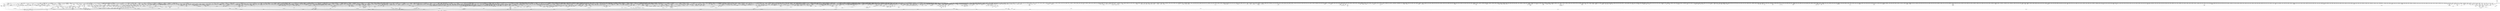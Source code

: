 digraph kerncollapsed {
    "__kern_my_cpu_offset_53" [color="black"];
    "__raw_spin_unlock_irqrestore_38" [color="black"];
    "folio_not_mapped" [color="black"];
    "mas_alloc_req.isra.0" [color="black"];
    "try_to_unmap_flush_dirty" [color="black"];
    "__task_rq_lock" [color="black"];
    "tty_driver_name" [color="black"];
    "call_on_irq_stack" [color="black"];
    "device_links_read_lock" [color="black"];
    "Indirect call151" [color="black"];
    "__get_task_comm" [color="black"];
    "Indirect call39" [color="black"];
    "Indirect call146" [color="black"];
    "jiffies_to_msecs" [color="black"];
    "console_trylock" [color="black"];
    "__to_kthread" [color="black"];
    "is_bad_inode" [color="black"];
    "rcu_segcblist_pend_cbs" [color="black"];
    "__raw_write_lock_irq.constprop.0" [color="black"];
    "Indirect call62" [color="black"];
    "cpu_online_1" [color="black"];
    "kernfs_leftmost_descendant" [color="black"];
    "cpumask_subset" [color="black"];
    "ihold" [color="black"];
    "llist_add_batch" [color="black"];
    "security_task_kill" [color="black"];
    "do_raw_spin_lock_51" [color="black"];
    "__irq_work_queue_local" [color="black"];
    "arch_local_irq_save_8" [color="black"];
    "cpu_clock_sample_group" [color="black"];
    "clear_ti_thread_flag_8" [color="black"];
    "mas_pop_node" [color="black"];
    "queued_spin_lock_slowpath" [color="black"];
    "do_raw_spin_lock.constprop.0_3" [color="black"];
    "folio_trylock_flag" [color="black"];
    "folio_nr_pages_3" [color="black"];
    "Indirect call134" [color="black"];
    "__raw_spin_lock_irqsave_41" [color="black"];
    "get_cred_1" [color="black"];
    "strncmp" [color="black"];
    "audit_gid_comparator" [color="black"];
    "__try_to_del_timer_sync" [color="black"];
    "console_srcu_read_lock" [color="black"];
    "prep_compound_page" [color="black"];
    "task_pid_vnr_1" [color="black"];
    "do_raw_spin_lock.constprop.0_7" [color="black"];
    "pcpu_size_to_slot" [color="black"];
    "access_ok_16" [color="black"];
    "__cmpxchg_case_acq_32_2" [color="black"];
    "find_next_zero_bit_1" [color="black"];
    "do_raw_spin_lock_16" [color="black"];
    "__kern_my_cpu_offset_29" [color="black"];
    "task_clear_jobctl_trapping" [color="black"];
    "count_vm_events" [color="black"];
    "sched_post_fork" [color="black"];
    "mas_set_split_parent.isra.0" [color="black"];
    "folio_mapped_3" [color="black"];
    "do_raw_spin_lock_14" [color="black"];
    "folio_activate_fn" [color="black"];
    "Indirect call177" [color="black"];
    "__raw_spin_unlock_irq_3" [color="black"];
    "__wake_up_bit" [color="black"];
    "try_to_unmap_flush" [color="black"];
    "__raw_spin_lock_23" [color="black"];
    "percpu_ref_noop_confirm_switch" [color="black"];
    "arm64_kernel_unmapped_at_el0_3" [color="black"];
    "do_raw_spin_lock_116" [color="black"];
    "test_ti_thread_flag_6" [color="black"];
    "osq_lock" [color="black"];
    "expand" [color="black"];
    "arch_local_irq_disable_2" [color="black"];
    "mast_split_data" [color="black"];
    "Indirect call28" [color="black"];
    "osq_unlock" [color="black"];
    "init_completion" [color="black"];
    "zone_watermark_ok" [color="black"];
    "Indirect call205" [color="black"];
    "irq_domain_activate_irq" [color="black"];
    "__mutex_remove_waiter" [color="black"];
    "__raw_spin_lock_irqsave_39" [color="black"];
    "Indirect call82" [color="black"];
    "prb_next_seq" [color="black"];
    "ktime_get_real_seconds" [color="black"];
    "Indirect call182" [color="black"];
    "cpu_online" [color="black"];
    "clear_bit_unlock.constprop.0" [color="black"];
    "qdisc_qstats_cpu_backlog_dec" [color="black"];
    "sub_running_bw.isra.0" [color="black"];
    "cpu_util.constprop.0" [color="black"];
    "pmd_install" [color="black"];
    "Indirect call32" [color="black"];
    "inode_io_list_del" [color="black"];
    "__kern_my_cpu_offset_16" [color="black"];
    "wake_up_bit" [color="black"];
    "d_path" [color="black"];
    "__percpu_add_case_32_13" [color="black"];
    "cpu_clock_sample" [color="black"];
    "__irq_can_set_affinity" [color="black"];
    "vma_last_pgoff" [color="black"];
    "kthread_data" [color="black"];
    "test_ti_thread_flag_11" [color="black"];
    "get_work_pool" [color="black"];
    "rcu_is_cpu_rrupt_from_idle" [color="black"];
    "__raw_spin_lock_22" [color="black"];
    "smp_call_function_many_cond" [color="black"];
    "__wb_writeout_add" [color="black"];
    "__raw_spin_unlock_irq_43" [color="black"];
    "__kern_my_cpu_offset_49" [color="black"];
    "__local_bh_enable_ip" [color="black"];
    "put_dec" [color="black"];
    "extfrag_for_order" [color="black"];
    "__raw_spin_lock_28" [color="black"];
    "sk_leave_memory_pressure" [color="black"];
    "pm_runtime_autosuspend_expiration" [color="black"];
    "io_cancel_req_match" [color="black"];
    "__raw_spin_lock_irq_26" [color="black"];
    "current_is_kswapd" [color="black"];
    "calc_delta_fair" [color="black"];
    "ttwu_queue_wakelist" [color="black"];
    "Indirect call97" [color="black"];
    "mas_safe_pivot" [color="black"];
    "__raw_spin_lock_54" [color="black"];
    "d_shrink_del" [color="black"];
    "io_match_task_safe" [color="black"];
    "Indirect call204" [color="black"];
    "test_ti_thread_flag_19" [color="black"];
    "fsnotify_put_sb_connectors" [color="black"];
    "__raw_spin_lock.constprop.0" [color="black"];
    "Indirect call75" [color="black"];
    "find_next_bit_29" [color="black"];
    "__pm_relax" [color="black"];
    "__wait_on_bit" [color="black"];
    "Indirect call111" [color="black"];
    "mnt_get_count" [color="black"];
    "Indirect call122" [color="black"];
    "__irq_put_desc_unlock" [color="black"];
    "__mnt_want_write_file" [color="black"];
    "prepare_alloc_pages.constprop.0" [color="black"];
    "copy_fd_bitmaps" [color="black"];
    "noop_dirty_folio" [color="black"];
    "folio_trylock_2" [color="black"];
    "do_raw_spin_lock_41" [color="black"];
    "addr_to_vb_xa" [color="black"];
    "__raw_spin_lock_irq_1" [color="black"];
    "mas_max_gap" [color="black"];
    "__kern_my_cpu_offset_74" [color="black"];
    "io_req_complete_defer" [color="black"];
    "add_timer" [color="black"];
    "strchr" [color="black"];
    "set_task_reclaim_state" [color="black"];
    "__raw_spin_lock_irq_6" [color="black"];
    "__page_cache_release" [color="black"];
    "prepare_to_wait_exclusive" [color="black"];
    "__next_zones_zonelist" [color="black"];
    "__raw_spin_lock_27" [color="black"];
    "__kern_my_cpu_offset_11" [color="black"];
    "invalid_mkclean_vma" [color="black"];
    "vm_stat_account" [color="black"];
    "strcspn" [color="black"];
    "Indirect call183" [color="black"];
    "resched_curr" [color="black"];
    "timerqueue_iterate_next" [color="black"];
    "Indirect call24" [color="black"];
    "get_cred" [color="black"];
    "__bitmap_weight" [color="black"];
    "__cmpxchg_case_mb_64_1" [color="black"];
    "fatal_signal_pending_3" [color="black"];
    "mutex_is_locked" [color="black"];
    "smp_call_function_many" [color="black"];
    "security_sock_rcv_skb" [color="black"];
    "unreserve_highatomic_pageblock" [color="black"];
    "sig_handler_ignored" [color="black"];
    "mmget" [color="black"];
    "do_raw_spin_lock_45" [color="black"];
    "____do_softirq" [color="black"];
    "Indirect call185" [color="black"];
    "task_call_func" [color="black"];
    "is_rlimit_overlimit" [color="black"];
    "memzero_explicit" [color="black"];
    "pvm_find_va_enclose_addr" [color="black"];
    "find_first_bit_3" [color="black"];
    "chacha_permute" [color="black"];
    "security_task_getsecid_obj" [color="black"];
    "queued_write_lock.constprop.0_1" [color="black"];
    "__cmpwait_case_32_1" [color="black"];
    "test_and_set_bit_lock.constprop.0" [color="black"];
    "pm_qos_read_value" [color="black"];
    "do_raw_spin_lock_57" [color="black"];
    "spin_lock_irqsave_ssp_contention" [color="black"];
    "ktime_get_mono_fast_ns" [color="black"];
    "__raw_write_unlock_irq_4" [color="black"];
    "folio_invalidate" [color="black"];
    "__percpu_add_case_64_4" [color="black"];
    "skb_frag_ref" [color="black"];
    "fatal_signal_pending" [color="black"];
    "__d_find_any_alias" [color="black"];
    "arch_local_irq_restore_3" [color="black"];
    "__xchg_case_mb_64.constprop.0_3" [color="black"];
    "__kern_my_cpu_offset_78" [color="black"];
    "__init_waitqueue_head" [color="black"];
    "__raw_spin_lock_irq_34" [color="black"];
    "__raw_spin_unlock_irq_38" [color="black"];
    "rb_prev" [color="black"];
    "enqueue_pushable_dl_task" [color="black"];
    "fsnotify_free_mark" [color="black"];
    "dev_driver_string" [color="black"];
    "mas_wr_new_end" [color="black"];
    "__raw_spin_unlock_irqrestore_3" [color="black"];
    "__cmpxchg_case_acq_32.constprop.0_20" [color="black"];
    "wb_stat_mod" [color="black"];
    "put_unused_fd" [color="black"];
    "find_unlink_vmap_area" [color="black"];
    "find_vma_prev" [color="black"];
    "mntget" [color="black"];
    "__dev_put.part.0" [color="black"];
    "group_classify" [color="black"];
    "mm_set_has_pinned_flag" [color="black"];
    "access_ok_12" [color="black"];
    "xas_next_offset" [color="black"];
    "Indirect call58" [color="black"];
    "cpumask_intersects.constprop.0_1" [color="black"];
    "do_raw_spin_lock_87" [color="black"];
    "vmalloc_to_page" [color="black"];
    "Indirect call172" [color="black"];
    "next_mnt" [color="black"];
    "find_next_bit_13" [color="black"];
    "desc_read_finalized_seq" [color="black"];
    "raw_spin_rq_trylock" [color="black"];
    "int_sqrt" [color="black"];
    "read_sanitised_ftr_reg" [color="black"];
    "mas_rewalk_if_dead" [color="black"];
    "Indirect call207" [color="black"];
    "rcu_segcblist_ready_cbs" [color="black"];
    "fd_install" [color="black"];
    "__cmpxchg_case_acq_32.constprop.0" [color="black"];
    "Indirect call148" [color="black"];
    "__raw_read_unlock.constprop.0_2" [color="black"];
    "Indirect call194" [color="black"];
    "do_raw_spin_lock_65" [color="black"];
    "convert_prio" [color="black"];
    "__mutex_add_waiter" [color="black"];
    "Indirect call80" [color="black"];
    "get_random_bytes" [color="black"];
    "lock_timer_base" [color="black"];
    "Indirect call202" [color="black"];
    "__kern_my_cpu_offset_47" [color="black"];
    "cpumask_any_and_distribute" [color="black"];
    "io_cancel_task_cb" [color="black"];
    "mod_zone_page_state" [color="black"];
    "__printk_cpu_sync_try_get" [color="black"];
    "fprop_fraction_percpu" [color="black"];
    "update_dl_migration" [color="black"];
    "find_next_bit_6" [color="black"];
    "____core____" [color="kernel"];
    "free_vmap_area_rb_augment_cb_rotate" [color="black"];
    "sched_clock" [color="black"];
    "get_file_2" [color="black"];
    "__raw_spin_trylock_3" [color="black"];
    "recalc_sigpending_tsk" [color="black"];
    "lru_note_cost" [color="black"];
    "__lock_parent" [color="black"];
    "next_online_pgdat" [color="black"];
    "mas_next_sibling" [color="black"];
    "__raw_spin_unlock_irqrestore" [color="black"];
    "__iget" [color="black"];
    "__cmpxchg_case_acq_32.constprop.0_17" [color="black"];
    "Indirect call5" [color="black"];
    "__cmpxchg_case_acq_32.constprop.0_16" [color="black"];
    "Indirect call43" [color="black"];
    "Indirect call156" [color="black"];
    "__raw_spin_lock_irq_3" [color="black"];
    "set_area_direct_map" [color="black"];
    "set_ti_thread_flag_5" [color="black"];
    "pi_state_update_owner" [color="black"];
    "__pi_memcmp" [color="black"];
    "arch_local_irq_save_2" [color="black"];
    "find_vmap_area" [color="black"];
    "rcu_advance_cbs" [color="black"];
    "Indirect call193" [color="black"];
    "lock_mount_hash" [color="black"];
    "Indirect call66" [color="black"];
    "anon_vma_interval_tree_iter_first" [color="black"];
    "move_freelist_tail" [color="black"];
    "__raw_spin_unlock_irqrestore_5" [color="black"];
    "compaction_defer_reset" [color="black"];
    "__raw_spin_lock_irqsave_25" [color="black"];
    "list_del_init" [color="black"];
    "Indirect call196" [color="black"];
    "do_raw_spin_lock_52" [color="black"];
    "update_rt_rq_load_avg" [color="black"];
    "tty_audit_fork" [color="black"];
    "device_pm_check_callbacks" [color="black"];
    "pm_runtime_deactivate_timer" [color="black"];
    "arm64_kernel_unmapped_at_el0_4" [color="black"];
    "__msecs_to_jiffies" [color="black"];
    "Indirect call107" [color="black"];
    "pvm_determine_end_from_reverse" [color="black"];
    "__kern_my_cpu_offset_27" [color="black"];
    "__skb_checksum" [color="black"];
    "wake_all_kswapds" [color="black"];
    "access_ok_2" [color="black"];
    "Indirect call171" [color="black"];
    "sk_memory_allocated_sub" [color="black"];
    "pcpu_find_block_fit" [color="black"];
    "clear_ti_thread_flag_3" [color="black"];
    "__wake_up" [color="black"];
    "mas_set_alloc_req" [color="black"];
    "__cmpxchg_case_acq_32.constprop.0_19" [color="black"];
    "eventfd_signal_mask" [color="black"];
    "deny_write_access.isra.0" [color="black"];
    "__raw_spin_lock_irq_7" [color="black"];
    "__raw_spin_lock_irqsave_23" [color="black"];
    "copy_from_kernel_nofault" [color="black"];
    "finish_wait" [color="black"];
    "task_set_jobctl_pending" [color="black"];
    "__irq_get_desc_lock" [color="black"];
    "Indirect call29" [color="black"];
    "pid_nr_ns" [color="black"];
    "pgattr_change_is_safe" [color="black"];
    "mas_leaf_max_gap" [color="black"];
    "test_ti_thread_flag_10" [color="black"];
    "do_raw_spin_lock_61" [color="black"];
    "sk_mem_reclaim" [color="black"];
    "lock_parent" [color="black"];
    "__page_dup_rmap.constprop.0" [color="black"];
    "rb_erase" [color="black"];
    "get_state_synchronize_rcu_full" [color="black"];
    "skb_zcopy_downgrade_managed" [color="black"];
    "__raw_spin_lock_42" [color="black"];
    "xa_is_node" [color="black"];
    "percpu_ref_put_many.constprop.0_1" [color="black"];
    "Indirect call52" [color="black"];
    "has_managed_dma" [color="black"];
    "pageblock_pfn_to_page" [color="black"];
    "Indirect call3" [color="black"];
    "__raw_spin_lock_64" [color="black"];
    "Indirect call79" [color="black"];
    "copy_page" [color="black"];
    "__task_pid_nr_ns" [color="black"];
    "__raw_spin_lock_irqsave_34" [color="black"];
    "io_cancel_ctx_cb" [color="black"];
    "__raw_spin_lock_24" [color="black"];
    "wq_worker_running" [color="black"];
    "set_task_cpu" [color="black"];
    "pmd_set_huge" [color="black"];
    "update_sctlr_el1" [color="black"];
    "task_join_group_stop" [color="black"];
    "__flush_tlb_kernel_pgtable" [color="black"];
    "Indirect call152" [color="black"];
    "isolation_suitable.isra.0" [color="black"];
    "clear_ti_thread_flag_6" [color="black"];
    "Indirect call153" [color="black"];
    "pmd_offset.isra.0_1" [color="black"];
    "llist_del_first" [color="black"];
    "pcpu_chunk_populated" [color="black"];
    "tag_set" [color="black"];
    "__pi_strlen" [color="black"];
    "__raw_spin_lock_irqsave_11" [color="black"];
    "Indirect call117" [color="black"];
    "count_vm_events_2" [color="black"];
    "need_mlock_drain" [color="black"];
    "Indirect call199" [color="black"];
    "__xchg_case_acq_64.isra.0" [color="black"];
    "pm_runtime_put_noidle_2" [color="black"];
    "irq_set_thread_affinity" [color="black"];
    "Indirect call169" [color="black"];
    "__cmpxchg_case_mb_32.constprop.0" [color="black"];
    "dequeue_load_avg" [color="black"];
    "enqueue_timer" [color="black"];
    "__cmpwait_case_32_3" [color="black"];
    "mas_pause" [color="black"];
    "Indirect call48" [color="black"];
    "pfn_valid_2" [color="black"];
    "check_preempt_curr" [color="black"];
    "__wake_up_sync_key" [color="black"];
    "tag_get" [color="black"];
    "arch_smp_send_reschedule" [color="black"];
    "Indirect call51" [color="black"];
    "queued_write_lock_slowpath" [color="black"];
    "__flow_hash_from_keys" [color="black"];
    "skip_atoi" [color="black"];
    "exit_rcu" [color="black"];
    "mutex_spin_on_owner" [color="black"];
    "filemap_check_errors" [color="black"];
    "io_run_cancel" [color="black"];
    "Indirect call85" [color="black"];
    "__find_vmap_area.constprop.0" [color="black"];
    "__raw_write_lock_irq" [color="black"];
    "__raw_spin_unlock_irq_1" [color="black"];
    "folio_size_2" [color="black"];
    "system_supports_mte" [color="black"];
    "next_zone" [color="black"];
    "pcpu_free_area.isra.0" [color="black"];
    "notifier_call_chain" [color="black"];
    "add_timer_on" [color="black"];
    "thread_group_cputime" [color="black"];
    "lazy_max_pages" [color="black"];
    "__siphash_unaligned" [color="black"];
    "group_close_release" [color="black"];
    "Indirect call179" [color="black"];
    "folio_mapped_1" [color="black"];
    "kernfs_root" [color="black"];
    "find_later_rq" [color="black"];
    "timespec64_equal" [color="black"];
    "lock_hrtimer_base" [color="black"];
    "find_next_bit.constprop.0_7" [color="black"];
    "_find_last_bit" [color="black"];
    "mas_start" [color="black"];
    "Indirect call40" [color="black"];
    "__mod_zone_page_state" [color="black"];
    "redirty_tail_locked" [color="black"];
    "prepare_to_wait_event" [color="black"];
    "cpumask_any_distribute" [color="black"];
    "__kern_my_cpu_offset_26" [color="black"];
    "__xchg_case_mb_64.constprop.0_2" [color="black"];
    "__mutex_init" [color="black"];
    "memmove" [color="black"];
    "_compound_head_1" [color="black"];
    "cpu_switch_to" [color="black"];
    "find_next_bit.constprop.0_21" [color="black"];
    "__mod_timer" [color="black"];
    "find_next_bit_17" [color="black"];
    "__raw_spin_unlock_irq_12" [color="black"];
    "qdisc_qstats_cpu_qlen_inc" [color="black"];
    "__raw_spin_unlock_irq_17" [color="black"];
    "__raw_spin_unlock_irqrestore_17" [color="black"];
    "__pi_strcmp" [color="black"];
    "__pick_first_entity" [color="black"];
    "folio_nr_pages_4" [color="black"];
    "__raw_spin_lock_21" [color="black"];
    "Indirect call6" [color="black"];
    "__kern_my_cpu_offset_38" [color="black"];
    "rb_erase_cached.isra.0" [color="black"];
    "kernfs_next_descendant_post" [color="black"];
    "arch_local_irq_restore_1" [color="black"];
    "__dev_fwnode" [color="black"];
    "__raw_spin_lock_30" [color="black"];
    "__get_cpu_fpsimd_context" [color="black"];
    "hrtimer_start_range_ns" [color="black"];
    "prepend_name" [color="black"];
    "is_migration_entry" [color="black"];
    "pcpu_next_fit_region.constprop.0" [color="black"];
    "lru_deactivate_fn" [color="black"];
    "group_balance_cpu" [color="black"];
    "dcache_clean_pou" [color="black"];
    "forward_timer_base" [color="black"];
    "find_next_bit.constprop.0_14" [color="black"];
    "__dev_pm_qos_resume_latency" [color="black"];
    "release_thread" [color="black"];
    "mm_counter" [color="black"];
    "folio_add_new_anon_rmap" [color="black"];
    "__raw_spin_unlock_irq_7" [color="black"];
    "list_del_1" [color="black"];
    "simple_xattr_space" [color="black"];
    "do_raw_spin_lock_43" [color="black"];
    "__attach_to_pi_owner" [color="black"];
    "__list_del_entry" [color="black"];
    "_prb_read_valid" [color="black"];
    "__kern_my_cpu_offset_89" [color="black"];
    "kthread_probe_data" [color="black"];
    "find_task_by_vpid" [color="black"];
    "find_first_bit_4" [color="black"];
    "__fsnotify_update_child_dentry_flags" [color="black"];
    "Indirect call101" [color="black"];
    "pm_qos_update_flags" [color="black"];
    "find_next_bit.constprop.0_1" [color="black"];
    "Indirect call76" [color="black"];
    "__raw_spin_lock_14" [color="black"];
    "__arch_copy_from_user" [color="black"];
    "__kern_my_cpu_offset_91" [color="black"];
    "pfn_swap_entry_to_page" [color="black"];
    "__raw_spin_unlock_irqrestore_4" [color="black"];
    "__update_gt_cputime" [color="black"];
    "__raw_spin_unlock_irq_4" [color="black"];
    "__raw_spin_trylock_1" [color="black"];
    "__kern_my_cpu_offset_56" [color="black"];
    "task_pid_vnr" [color="black"];
    "__raw_spin_lock_irq" [color="black"];
    "smp_call_function" [color="black"];
    "Indirect call114" [color="black"];
    "__io_acct_run_queue" [color="black"];
    "__accumulate_pelt_segments" [color="black"];
    "Indirect call190" [color="black"];
    "gfp_pfmemalloc_allowed" [color="black"];
    "__count_vm_events_1" [color="black"];
    "__kern_my_cpu_offset_2" [color="black"];
    "slab_is_available" [color="black"];
    "__kern_my_cpu_offset_54" [color="black"];
    "_compound_head_4" [color="black"];
    "__tlb_reset_range" [color="black"];
    "mt_find" [color="black"];
    "get_next_ino" [color="black"];
    "compaction_suitable" [color="black"];
    "xas_retry" [color="black"];
    "jiffies_to_usecs" [color="black"];
    "page_ref_dec_and_test_2" [color="black"];
    "set_pud" [color="black"];
    "Indirect call116" [color="black"];
    "__kern_my_cpu_offset_51" [color="black"];
    "mas_prev_setup.constprop.0" [color="black"];
    "io_run_local_work_continue" [color="black"];
    "put_prev_task" [color="black"];
    "ktime_add_safe" [color="black"];
    "compound_order_2" [color="black"];
    "io_should_retry_thread" [color="black"];
    "arch_local_irq_restore" [color="black"];
    "migrate_disable" [color="black"];
    "__raw_write_lock.constprop.0_1" [color="black"];
    "cpumask_and.isra.0_3" [color="black"];
    "__disable_irq" [color="black"];
    "find_first_bit_6" [color="black"];
    "test_and_set_ti_thread_flag_1" [color="black"];
    "kill_device" [color="black"];
    "fetch_robust_entry" [color="black"];
    "find_alive_thread.isra.0" [color="black"];
    "check_vma_flags" [color="black"];
    "wb_update_bandwidth" [color="black"];
    "io_cqring_wake" [color="black"];
    "active_load_balance_cpu_stop" [color="black"];
    "__zone_watermark_ok" [color="black"];
    "rcu_segcblist_inc_len" [color="black"];
    "arch_tlbbatch_should_defer.constprop.0" [color="black"];
    "fpsimd_preserve_current_state" [color="black"];
    "__kern_my_cpu_offset_37" [color="black"];
    "__set_fixmap" [color="black"];
    "reusable_anon_vma" [color="black"];
    "__percpu_add_case_64.constprop.0_1" [color="black"];
    "_find_next_or_bit" [color="black"];
    "timerqueue_add" [color="black"];
    "mab_mas_cp" [color="black"];
    "__raw_spin_lock_62" [color="black"];
    "rwsem_read_trylock" [color="black"];
    "Indirect call46" [color="black"];
    "_compound_head_5" [color="black"];
    "kernfs_get" [color="black"];
    "clear_ti_thread_flag_1" [color="black"];
    "mte_set_pivot" [color="black"];
    "compaction_free" [color="black"];
    "flush_signal_handlers" [color="black"];
    "rcu_segcblist_advance" [color="black"];
    "page_move_anon_rmap" [color="black"];
    "do_raw_spin_lock_118" [color="black"];
    "__raw_spin_lock_46" [color="black"];
    "_prb_commit" [color="black"];
    "d_shrink_add" [color="black"];
    "inode_io_list_move_locked" [color="black"];
    "find_next_bit_7" [color="black"];
    "check_stable_address_space" [color="black"];
    "enqueue_hrtimer.constprop.0" [color="black"];
    "io_put_kbuf" [color="black"];
    "list_del_init_8" [color="black"];
    "mas_wr_store_setup" [color="black"];
    "__printk_cpu_sync_put" [color="black"];
    "tlb_gather_mmu" [color="black"];
    "add_nr_running" [color="black"];
    "tlb_remove_table_sync_one" [color="black"];
    "entity_eligible" [color="black"];
    "Indirect call36" [color="black"];
    "kthread_is_per_cpu" [color="black"];
    "_find_next_bit" [color="black"];
    "__kern_my_cpu_offset_42" [color="black"];
    "task_sched_runtime" [color="black"];
    "__xchg_case_64.constprop.0" [color="black"];
    "del_page_from_free_list" [color="black"];
    "skb_header_cloned" [color="black"];
    "__cmpxchg_case_acq_32.constprop.0_10" [color="black"];
    "__raise_softirq_irqoff" [color="black"];
    "Indirect call57" [color="black"];
    "mas_push_data" [color="black"];
    "do_raw_spin_lock_25" [color="black"];
    "dec_mm_counter" [color="black"];
    "freezing_slow_path" [color="black"];
    "__kern_my_cpu_offset_55" [color="black"];
    "Indirect call129" [color="black"];
    "spin_lock_irqsave_check_contention" [color="black"];
    "mas_is_err" [color="black"];
    "task_will_free_mem" [color="black"];
    "signal_pending_state" [color="black"];
    "__put_cpu_fpsimd_context" [color="black"];
    "skb_tailroom_1" [color="black"];
    "Indirect call208" [color="black"];
    "space_used" [color="black"];
    "rcu_inkernel_boot_has_ended" [color="black"];
    "Indirect call4" [color="black"];
    "mas_next_range" [color="black"];
    "__gfp_pfmemalloc_flags" [color="black"];
    "set_swapper_pgd" [color="black"];
    "rwsem_set_nonspinnable" [color="black"];
    "folio_pfn" [color="black"];
    "add_device_randomness" [color="black"];
    "posix_cpu_timers_exit" [color="black"];
    "local_cpu_stop" [color="black"];
    "__raw_spin_lock" [color="black"];
    "set_ptes.constprop.0.isra.0" [color="black"];
    "pcpu_init_md_blocks" [color="black"];
    "__raw_spin_unlock_irqrestore_33" [color="black"];
    "detach_if_pending" [color="black"];
    "folio_anon_vma" [color="black"];
    "dev_nit_active" [color="black"];
    "update_newidle_cost" [color="black"];
    "tty_termios_input_baud_rate" [color="black"];
    "__lshrti3" [color="black"];
    "pmd_clear_huge" [color="black"];
    "is_current_pgrp_orphaned" [color="black"];
    "_atomic_dec_and_lock" [color="black"];
    "fragmentation_index" [color="black"];
    "rpm_check_suspend_allowed" [color="black"];
    "__pfn_to_section" [color="black"];
    "kernfs_release_file.part.0.isra.0" [color="black"];
    "tcp_get_info_chrono_stats" [color="black"];
    "io_get_cqe_overflow" [color="black"];
    "__attach_mnt" [color="black"];
    "bstats_update" [color="black"];
    "Indirect call145" [color="black"];
    "fprop_reflect_period_percpu.isra.0" [color="black"];
    "__raw_spin_lock_4" [color="black"];
    "__kern_my_cpu_offset_71" [color="black"];
    "mast_spanning_rebalance.isra.0" [color="black"];
    "Indirect call15" [color="black"];
    "__kern_my_cpu_offset_80" [color="black"];
    "__irq_domain_activate_irq" [color="black"];
    "prb_commit" [color="black"];
    "sched_asym_prefer" [color="black"];
    "get_ldops" [color="black"];
    "do_raw_spin_lock_58" [color="black"];
    "calc_wheel_index" [color="black"];
    "ptrauth_keys_install_user" [color="black"];
    "Indirect call89" [color="black"];
    "__kern_my_cpu_offset_134" [color="black"];
    "fsnotify_update_flags" [color="black"];
    "fatal_signal_pending_1" [color="black"];
    "__raw_spin_unlock_irq_25" [color="black"];
    "__cmpxchg_case_acq_32_3" [color="black"];
    "zone_page_state_snapshot.constprop.0" [color="black"];
    "percpu_counter_add" [color="black"];
    "should_fail_alloc_page" [color="black"];
    "compaction_zonelist_suitable" [color="black"];
    "device_match_devt" [color="black"];
    "do_tkill" [color="black"];
    "list_del_init_7" [color="black"];
    "__cmpxchg_case_mb_32_3" [color="black"];
    "tty_port_kopened" [color="black"];
    "xas_next_entry" [color="black"];
    "xas_error.isra.0" [color="black"];
    "d_instantiate" [color="black"];
    "prb_read_valid" [color="black"];
    "Indirect call209" [color="black"];
    "rcu_cblist_init" [color="black"];
    "Indirect call188" [color="black"];
    "d_find_alias" [color="black"];
    "do_raw_spin_lock_9" [color="black"];
    "__raw_spin_lock_irqsave.constprop.0_1" [color="black"];
    "ptep_clear_flush" [color="black"];
    "find_next_bit.constprop.0_5" [color="black"];
    "folio_unlock" [color="black"];
    "Indirect call88" [color="black"];
    "d_hash" [color="black"];
    "drain_pages_zone" [color="black"];
    "compound_order_1" [color="black"];
    "rt_mutex_slowtrylock" [color="black"];
    "mab_no_null_split" [color="black"];
    "__skb_zcopy_downgrade_managed" [color="black"];
    "_copy_from_iter" [color="black"];
    "__cmpxchg_case_mb_64_2" [color="black"];
    "fsnotify_group_assert_locked" [color="black"];
    "fsnotify_compare_groups" [color="black"];
    "fsnotify_data_inode" [color="black"];
    "set_ti_thread_flag" [color="black"];
    "workingset_activation" [color="black"];
    "Indirect call65" [color="black"];
    "__raw_spin_lock_irqsave_19" [color="black"];
    "rcu_is_watching" [color="black"];
    "read_seqbegin_or_lock" [color="black"];
    "__wake_up_pollfree" [color="black"];
    "to_kthread" [color="black"];
    "__rb_change_child.constprop.0" [color="black"];
    "__raw_spin_unlock_irq_29" [color="black"];
    "rcu_exp_jiffies_till_stall_check" [color="black"];
    "__timer_delete" [color="black"];
    "__raw_spin_lock_irq_4" [color="black"];
    "queued_read_lock.constprop.0" [color="black"];
    "load_unaligned_zeropad_1" [color="black"];
    "Indirect call77" [color="black"];
    "zone_page_state_add" [color="black"];
    "Indirect call20" [color="black"];
    "__list_del_entry_1" [color="black"];
    "mapping_shrinkable_2" [color="black"];
    "purge_fragmented_block" [color="black"];
    "dput_to_list" [color="black"];
    "__irq_disable" [color="black"];
    "Indirect call160" [color="black"];
    "timer_wait_running" [color="black"];
    "inactive_is_low.constprop.0" [color="black"];
    "disable_irq_nosync" [color="black"];
    "__raw_spin_unlock_irqrestore_2" [color="black"];
    "fill_contig_page_info" [color="black"];
    "clear_buddies.isra.0" [color="black"];
    "io_poll_remove_entries" [color="black"];
    "down_read_trylock" [color="black"];
    "folio_size" [color="black"];
    "Indirect call162" [color="black"];
    "__printk_cpu_sync_wait" [color="black"];
    "inode_add_lru" [color="black"];
    "pde_subdir_find" [color="black"];
    "__bpf_free_used_maps" [color="black"];
    "percpu_counter_dec" [color="black"];
    "atomic_notifier_call_chain" [color="black"];
    "find_lock_task_mm" [color="black"];
    "allow_direct_reclaim" [color="black"];
    "do_raw_spin_lock_28" [color="black"];
    "activate_task" [color="black"];
    "capacity_of" [color="black"];
    "__audit_uring_entry" [color="black"];
    "io_poll_get_ownership" [color="black"];
    "__raw_spin_unlock_irqrestore_37" [color="black"];
    "Indirect call143" [color="black"];
    "rcu_poll_gp_seq_start" [color="black"];
    "page_try_share_anon_rmap" [color="black"];
    "ldsem_down_read_trylock" [color="black"];
    "cpumask_empty_3" [color="black"];
    "__percpu_add_case_32_21" [color="black"];
    "do_raw_spin_lock_7" [color="black"];
    "Indirect call198" [color="black"];
    "do_raw_spin_lock_44" [color="black"];
    "tty_ldisc_open" [color="black"];
    "__put_unused_fd" [color="black"];
    "__raw_spin_lock_49" [color="black"];
    "data_check_size" [color="black"];
    "find_next_bit.constprop.0_11" [color="black"];
    "__raw_spin_lock_irqsave.constprop.0_8" [color="black"];
    "__kern_my_cpu_offset_24" [color="black"];
    "wakeup_kswapd" [color="black"];
    "tty_termios_baud_rate" [color="black"];
    "__raw_spin_unlock_irq_28" [color="black"];
    "__d_instantiate" [color="black"];
    "__dl_add" [color="black"];
    "vma_fs_can_writeback" [color="black"];
    "__cmpxchg_case_mb_64_7" [color="black"];
    "_find_first_bit" [color="black"];
    "slab_want_init_on_alloc" [color="black"];
    "Indirect call67" [color="black"];
    "osq_wait_next" [color="black"];
    "set_secondary_fwnode" [color="black"];
    "Indirect call95" [color="black"];
    "do_raw_spin_lock_93" [color="black"];
    "Indirect call50" [color="black"];
    "Indirect call98" [color="black"];
    "rcu_seq_end" [color="black"];
    "Indirect call10" [color="black"];
    "filemap_release_folio" [color="black"];
    "io_poll_mark_cancelled" [color="black"];
    "arch_send_call_function_ipi_mask" [color="black"];
    "__count_vm_events_2" [color="black"];
    "list_del_init_2" [color="black"];
    "igrab" [color="black"];
    "find_lock_later_rq" [color="black"];
    "dget" [color="black"];
    "clear_page" [color="black"];
    "flush_tlb_mm_1" [color="black"];
    "__mnt_is_readonly" [color="black"];
    "hrtimer_reprogram.constprop.0" [color="black"];
    "mod_node_page_state" [color="black"];
    "ksize" [color="black"];
    "cd_forget" [color="black"];
    "timekeeping_get_ns" [color="black"];
    "io_schedule_prepare" [color="black"];
    "xas_not_node" [color="black"];
    "page_ref_add_1" [color="black"];
    "Indirect call100" [color="black"];
    "irq_work_single" [color="black"];
    "futex_q_unlock" [color="black"];
    "io_poll_find.constprop.0" [color="black"];
    "__cmpxchg_case_acq_32.constprop.0_5" [color="black"];
    "strnlen" [color="black"];
    "__printk_safe_enter" [color="black"];
    "__io_put_kbuf" [color="black"];
    "find_vm_area" [color="black"];
    "lockref_mark_dead" [color="black"];
    "ma_pivots" [color="black"];
    "sk_error_report" [color="black"];
    "pagefault_enable_2" [color="black"];
    "folio_mark_dirty" [color="black"];
    "__printk_safe_exit" [color="black"];
    "cpu_util_cfs_boost" [color="black"];
    "count_vm_event_1" [color="black"];
    "mas_next" [color="black"];
    "__percpu_add_case_32_1" [color="black"];
    "__raw_spin_lock_18" [color="black"];
    "folio_nr_pages" [color="black"];
    "do_raw_spin_lock_47" [color="black"];
    "Indirect call35" [color="black"];
    "_raw_spin_rq_lock_irqsave" [color="black"];
    "first_zones_zonelist" [color="black"];
    "__percpu_add_case_64_6" [color="black"];
    "Indirect call121" [color="black"];
    "find_next_bit.constprop.0_6" [color="black"];
    "zone_watermark_ok_safe" [color="black"];
    "radix_tree_load_root" [color="black"];
    "sync_rcu_exp_done_unlocked" [color="black"];
    "do_raw_spin_lock_67" [color="black"];
    "local_bh_enable" [color="black"];
    "tk_xtime.constprop.0" [color="black"];
    "req_set_fail_3" [color="black"];
    "mm_counter_file" [color="black"];
    "__nr_to_section" [color="black"];
    "workingset_test_recent" [color="black"];
    "tsk_fork_get_node" [color="black"];
    "io_wq_worker_running" [color="black"];
    "security_inode_init_security_anon" [color="black"];
    "__update_min_deadline" [color="black"];
    "Indirect call90" [color="black"];
    "tag_clear" [color="black"];
    "__preempt_count_add.constprop.0_1" [color="black"];
    "update_pm_runtime_accounting" [color="black"];
    "try_to_take_rt_mutex" [color="black"];
    "update_misfit_status" [color="black"];
    "do_raw_spin_lock_18" [color="black"];
    "prepend_path" [color="black"];
    "wb_stat_error" [color="black"];
    "raw_spin_rq_lock" [color="black"];
    "pcpu_page_idx" [color="black"];
    "__cmpxchg_case_rel_32" [color="black"];
    "Indirect call38" [color="black"];
    "vma_interval_tree_augment_propagate" [color="black"];
    "_compound_head_3" [color="black"];
    "pfn_is_map_memory" [color="black"];
    "__cmpxchg_case_acq_32.constprop.0_18" [color="black"];
    "__skb_set_length" [color="black"];
    "chacha_block_generic" [color="black"];
    "update_sd_lb_stats" [color="black"];
    "set_tlb_ubc_flush_pending" [color="black"];
    "__fprop_add_percpu" [color="black"];
    "__raw_read_lock_irqsave.constprop.0_1" [color="black"];
    "mte_zero_clear_page_tags" [color="black"];
    "kthread_insert_work_sanity_check" [color="black"];
    "pud_set_huge" [color="black"];
    "set_work_data" [color="black"];
    "Indirect call31" [color="black"];
    "cpumask_weight.constprop.0_5" [color="black"];
    "can_set_direct_map" [color="black"];
    "__lookup_mnt" [color="black"];
    "sched_ttwu_pending" [color="black"];
    "find_next_and_bit" [color="black"];
    "idle_cpu" [color="black"];
    "__percpu_add_case_64_3" [color="black"];
    "do_raw_spin_lock_1" [color="black"];
    "__kern_my_cpu_offset_15" [color="black"];
    "__skb_dequeue_3" [color="black"];
    "get_file_1" [color="black"];
    "Indirect call69" [color="black"];
    "__raw_spin_lock_irq_20" [color="black"];
    "iov_iter_revert" [color="black"];
    "PageMovable" [color="black"];
    "srcu_gp_start" [color="black"];
    "workingset_update_node" [color="black"];
    "count_vm_event_2" [color="black"];
    "__percpu_add_case_32_8" [color="black"];
    "collect_posix_cputimers" [color="black"];
    "rcu_dynticks_snap" [color="black"];
    "kmsg_dump" [color="black"];
    "do_raw_spin_lock_86" [color="black"];
    "Indirect call47" [color="black"];
    "srcu_read_unlock.constprop.0" [color="black"];
    "mod_timer" [color="black"];
    "netlink_overrun" [color="black"];
    "clear_ti_thread_flag" [color="black"];
    "cpumask_first_and" [color="black"];
    "io_cqe_cache_refill" [color="black"];
    "do_send_specific" [color="black"];
    "signalfd_cleanup" [color="black"];
    "__bitmap_set" [color="black"];
    "__bitmap_and" [color="black"];
    "__raw_spin_lock_34" [color="black"];
    "rcu_poll_gp_seq_end" [color="black"];
    "__cmpxchg_case_acq_32.constprop.0_8" [color="black"];
    "timer_delete" [color="black"];
    "access_ok_39" [color="black"];
    "rcu_seq_start_1" [color="black"];
    "__xas_next" [color="black"];
    "put_dec_trunc8" [color="black"];
    "mas_next_setup.constprop.0" [color="black"];
    "find_next_bit_8" [color="black"];
    "percpu_ref_get_many" [color="black"];
    "tty_driver_flush_buffer" [color="black"];
    "device_links_read_unlock" [color="black"];
    "__cmpxchg_case_mb_32_10" [color="black"];
    "number" [color="black"];
    "mas_store_prealloc.part.0" [color="black"];
    "check_cb_ovld_locked" [color="black"];
    "vma_interval_tree_subtree_search" [color="black"];
    "inc_tlb_flush_pending" [color="black"];
    "unlock_task_sighand.isra.0_1" [color="black"];
    "skb_has_frag_list" [color="black"];
    "_atomic_dec_and_lock_irqsave" [color="black"];
    "sve_state_size" [color="black"];
    "__raw_spin_unlock_irq_11" [color="black"];
    "exit_oom_victim" [color="black"];
    "debug_locks_off" [color="black"];
    "gup_signal_pending" [color="black"];
    "Indirect call130" [color="black"];
    "desc_read" [color="black"];
    "fatal_signal_pending_4" [color="black"];
    "radix_tree_next_chunk" [color="black"];
    "remove_wait_queue" [color="black"];
    "test_ti_thread_flag_1" [color="black"];
    "do_raw_spin_lock_24" [color="black"];
    "xa_err" [color="black"];
    "strscpy_pad" [color="black"];
    "need_seqretry" [color="black"];
    "__set_open_fd" [color="black"];
    "__raw_spin_unlock_irqrestore_11" [color="black"];
    "__raw_spin_lock_irqsave_44" [color="black"];
    "security_secid_to_secctx" [color="black"];
    "plist_add" [color="black"];
    "percpu_counter_set" [color="black"];
    "page_ref_dec_and_test" [color="black"];
    "sub_rq_bw.isra.0" [color="black"];
    "__wake_up_common" [color="black"];
    "__radix_tree_lookup" [color="black"];
    "xa_find_after" [color="black"];
    "__raw_spin_lock_irqsave_6" [color="black"];
    "mte_thread_switch" [color="black"];
    "this_cpu_has_cap" [color="black"];
    "__raw_spin_unlock_irq_23" [color="black"];
    "global_dirtyable_memory" [color="black"];
    "copy_user_highpage" [color="black"];
    "pde_subdir_first" [color="black"];
    "arch_stack_walk" [color="black"];
    "find_next_bit_10" [color="black"];
    "Indirect call17" [color="black"];
    "node_dirty_ok" [color="black"];
    "mod_node_state" [color="black"];
    "do_raw_spin_lock_12" [color="black"];
    "__cmpxchg_case_mb_32_2" [color="black"];
    "__ksize" [color="black"];
    "Indirect call78" [color="black"];
    "add_wait_queue" [color="black"];
    "vm_unacct_memory_1" [color="black"];
    "do_kernel_restart" [color="black"];
    "dev_to_swnode" [color="black"];
    "Indirect call170" [color="black"];
    "pageblock_skip_persistent" [color="black"];
    "sock_flag.constprop.0" [color="black"];
    "pid_task" [color="black"];
    "attach_task" [color="black"];
    "__xa_clear_mark" [color="black"];
    "freezing" [color="black"];
    "Indirect call93" [color="black"];
    "memset" [color="black"];
    "Indirect call176" [color="black"];
    "Indirect call128" [color="black"];
    "list_lru_add" [color="black"];
    "get_pfnblock_flags_mask" [color="black"];
    "recalc_sigpending" [color="black"];
    "__percpu_counter_sum" [color="black"];
    "is_valid_gup_args" [color="black"];
    "task_active_pid_ns" [color="black"];
    "update_group_capacity" [color="black"];
    "Indirect call191" [color="black"];
    "do_raw_spin_lock_5" [color="black"];
    "rcu_cblist_dequeue" [color="black"];
    "__raw_spin_lock_irq.constprop.0_1" [color="black"];
    "Indirect call30" [color="black"];
    "do_raw_spin_lock_64" [color="black"];
    "lowest_in_progress" [color="black"];
    "Indirect call81" [color="black"];
    "Indirect call161" [color="black"];
    "detach_entity_load_avg" [color="black"];
    "avg_vruntime" [color="black"];
    "lockref_get" [color="black"];
    "__raw_spin_lock_5" [color="black"];
    "do_raw_spin_lock_97" [color="black"];
    "update_blocked_averages" [color="black"];
    "Indirect call165" [color="black"];
    "__raw_spin_lock_irq_23" [color="black"];
    "d_walk" [color="black"];
    "do_raw_spin_lock_35" [color="black"];
    "do_raw_spin_lock_17" [color="black"];
    "rb_insert_color" [color="black"];
    "__cmpxchg_case_64" [color="black"];
    "tick_get_broadcast_mask" [color="black"];
    "__raw_spin_lock_irq_25" [color="black"];
    "flush_dcache_page" [color="black"];
    "Indirect call59" [color="black"];
    "Indirect call164" [color="black"];
    "security_audit_rule_free" [color="black"];
    "sve_save_state" [color="black"];
    "rcu_exp_need_qs" [color="black"];
    "do_raw_spin_lock.constprop.0_6" [color="black"];
    "qdisc_maybe_clear_missed" [color="black"];
    "find_next_bit_3" [color="black"];
    "netlink_has_listeners" [color="black"];
    "__dl_update" [color="black"];
    "clear_nonspinnable" [color="black"];
    "mas_bulk_rebalance" [color="black"];
    "__wake_up_common_lock" [color="black"];
    "is_subdir" [color="black"];
    "__hlist_del" [color="black"];
    "Indirect call195" [color="black"];
    "Indirect call9" [color="black"];
    "vma_iter_config" [color="black"];
    "fatal_signal_pending_5" [color="black"];
    "io_file_get_flags" [color="black"];
    "Indirect call212" [color="black"];
    "do_raw_spin_lock_46" [color="black"];
    "Indirect call26" [color="black"];
    "__cmpwait_case_32_2" [color="black"];
    "rt_mutex_setprio" [color="black"];
    "__raw_spin_unlock_irqrestore.constprop.0_1" [color="black"];
    "printk_parse_prefix" [color="black"];
    "Indirect call142" [color="black"];
    "io_cancel_cb" [color="black"];
    "get_cpu_fpsimd_context" [color="black"];
    "rcu_segcblist_add_len" [color="black"];
    "mas_split_final_node.isra.0" [color="black"];
    "xas_load" [color="black"];
    "dec_rlimit_ucounts" [color="black"];
    "futex_cmpxchg_value_locked" [color="black"];
    "find_task_by_pid_ns" [color="black"];
    "__percpu_add_case_64_2" [color="black"];
    "mas_find" [color="black"];
    "__raw_spin_lock_irq_18" [color="black"];
    "netdev_name" [color="black"];
    "irq_work_queue" [color="black"];
    "Indirect call22" [color="black"];
    "mas_allocated.isra.0" [color="black"];
    "klist_node_attached" [color="black"];
    "__isolate_free_page" [color="black"];
    "cpumask_weight" [color="black"];
    "rt_mutex_init_proxy_locked" [color="black"];
    "__rt_mutex_futex_trylock" [color="black"];
    "kmem_valid_obj" [color="black"];
    "mas_mab_cp" [color="black"];
    "update_rq_clock" [color="black"];
    "Indirect call154" [color="black"];
    "__raw_spin_lock_irqsave_4" [color="black"];
    "Indirect call118" [color="black"];
    "irqd_set.isra.0_1" [color="black"];
    "mas_state_walk" [color="black"];
    "__raw_spin_lock_41" [color="black"];
    "mas_set_height" [color="black"];
    "node_page_state_add" [color="black"];
    "Indirect call74" [color="black"];
    "unmask_irq" [color="black"];
    "__futex_queue" [color="black"];
    "do_csum" [color="black"];
    "mte_clear_page_tags" [color="black"];
    "task_work_cancel_match" [color="black"];
    "irq_chip_retrigger_hierarchy" [color="black"];
    "_double_lock_balance" [color="black"];
    "update_cached_migrate" [color="black"];
    "update_load_avg" [color="black"];
    "move_queued_task.constprop.0" [color="black"];
    "raw_spin_rq_unlock_irqrestore" [color="black"];
    "copyin" [color="black"];
    "Indirect call11" [color="black"];
    "pcpu_chunk_relocate" [color="black"];
    "Indirect call140" [color="black"];
    "__posix_timers_find" [color="black"];
    "workingset_age_nonresident" [color="black"];
    "invalid_migration_vma" [color="black"];
    "Indirect call141" [color="black"];
    "__count_vm_events_3" [color="black"];
    "arch_send_call_function_single_ipi" [color="black"];
    "fpsimd_flush_task_state" [color="black"];
    "nsec_to_clock_t" [color="black"];
    "do_raw_spin_lock_10" [color="black"];
    "do_raw_spin_lock_29" [color="black"];
    "fsnotify_handle_inode_event.isra.0" [color="black"];
    "xas_result" [color="black"];
    "flush_tlb_kernel_range" [color="black"];
    "Indirect call110" [color="black"];
    "find_next_zero_bit_2" [color="black"];
    "signal_pending_state_2" [color="black"];
    "to_desc" [color="black"];
    "__cmpxchg_case_acq_32.constprop.0_15" [color="black"];
    "put_cpu_fpsimd_context" [color="black"];
    "__kern_my_cpu_offset_28" [color="black"];
    "__raw_spin_unlock_irq_45" [color="black"];
    "prep_new_page" [color="black"];
    "rcu_stall_is_suppressed" [color="black"];
    "xas_find" [color="black"];
    "Indirect call21" [color="black"];
    "Indirect call167" [color="black"];
    "count_vm_event" [color="black"];
    "arch_local_irq_enable_2" [color="black"];
    "gup_folio_next" [color="black"];
    "rcu_segcblist_enqueue" [color="black"];
    "__irq_startup" [color="black"];
    "__raw_spin_lock_irqsave_22" [color="black"];
    "proto_memory_pcpu_drain" [color="black"];
    "Indirect call210" [color="black"];
    "internal_add_timer" [color="black"];
    "__clear_open_fd" [color="black"];
    "virt_to_folio" [color="black"];
    "Indirect call19" [color="black"];
    "__raw_spin_lock_irqsave_12" [color="black"];
    "timer_reduce" [color="black"];
    "__cmpxchg_case_acq_64" [color="black"];
    "do_raw_spin_lock_3" [color="black"];
    "dl_rq_of_se" [color="black"];
    "__reset_isolation_pfn" [color="black"];
    "folio_wake_bit" [color="black"];
    "__raw_spin_unlock_irqrestore_18" [color="black"];
    "folio_lruvec_relock_irq.constprop.0" [color="black"];
    "errseq_sample" [color="black"];
    "mutex_can_spin_on_owner" [color="black"];
    "do_raw_spin_lock_80" [color="black"];
    "find_next_zero_bit" [color="black"];
    "cleanup_timerqueue" [color="black"];
    "mab_shift_right" [color="black"];
    "pick_next_task_idle" [color="black"];
    "folio_total_mapcount" [color="black"];
    "__rpm_get_callback" [color="black"];
    "task_clear_jobctl_pending" [color="black"];
    "__raw_spin_unlock_irqrestore_12" [color="black"];
    "system_supports_mte_1" [color="black"];
    "_find_next_zero_bit" [color="black"];
    "tty_name" [color="black"];
    "set_pageblock_migratetype" [color="black"];
    "ktime_get" [color="black"];
    "vma_address" [color="black"];
    "vma_interval_tree_insert_after" [color="black"];
    "do_raw_spin_lock_63" [color="black"];
    "__percpu_add_case_32_2" [color="black"];
    "page_mapping" [color="black"];
    "tlb_flush" [color="black"];
    "test_ti_thread_flag_21" [color="black"];
    "__update_load_avg_se" [color="black"];
    "pcpu_unit_page_offset" [color="black"];
    "skb_flow_get_icmp_tci" [color="black"];
    "folio_nr_pages_1" [color="black"];
    "do_raw_spin_lock_60" [color="black"];
    "__dequeue_entity" [color="black"];
    "try_grab_page" [color="black"];
    "Indirect call132" [color="black"];
    "__sk_mem_reduce_allocated" [color="black"];
    "__bitmap_subset" [color="black"];
    "__raw_spin_lock_3" [color="black"];
    "__do_once_start" [color="black"];
    "qdisc_run_begin" [color="black"];
    "bit_waitqueue" [color="black"];
    "deactivate_task" [color="black"];
    "rcu_jiffies_till_stall_check" [color="black"];
    "__balance_callbacks" [color="black"];
    "do_raw_spin_lock_48" [color="black"];
    "get_data" [color="black"];
    "Indirect call45" [color="black"];
    "queued_read_unlock.constprop.0_2" [color="black"];
    "find_busiest_group" [color="black"];
    "__raw_spin_lock_12" [color="black"];
    "access_ok_14" [color="black"];
    "do_raw_spin_lock_72" [color="black"];
    "skb_tailroom" [color="black"];
    "__raw_spin_lock_irqsave_52" [color="black"];
    "Indirect call201" [color="black"];
    "req_ref_put_and_test" [color="black"];
    "pfn_valid_1" [color="black"];
    "drain_local_pages" [color="black"];
    "signal_pending_11" [color="black"];
    "dl_set_overload.part.0" [color="black"];
    "fpsimd_save_state" [color="black"];
    "__raw_spin_unlock_irqrestore_14" [color="black"];
    "Indirect call115" [color="black"];
    "do_raw_spin_lock_27" [color="black"];
    "d_find_any_alias" [color="black"];
    "sibling_imbalance.isra.0" [color="black"];
    "pud_clear_huge" [color="black"];
    "mas_update_gap" [color="black"];
    "Indirect call124" [color="black"];
    "percpu_ref_put_many.constprop.0" [color="black"];
    "timer_delete_sync" [color="black"];
    "Indirect call150" [color="black"];
    "mab_set_b_end" [color="black"];
    "mas_wr_walk_index.isra.0" [color="black"];
    "pcpu_block_refresh_hint" [color="black"];
    "steal_suitable_fallback" [color="black"];
    "__raw_read_unlock.constprop.0_6" [color="black"];
    "find_next_bit.constprop.0_8" [color="black"];
    "is_cpu_allowed" [color="black"];
    "signal_pending_state_1" [color="black"];
    "console_verbose" [color="black"];
    "security_audit_rule_match" [color="black"];
    "prepend_char" [color="black"];
    "security_capable" [color="black"];
    "cpumask_copy_1" [color="black"];
    "page_ref_inc_4" [color="black"];
    "propagation_next" [color="black"];
    "do_raw_spin_lock_23" [color="black"];
    "prepare_to_wait" [color="black"];
    "__cmpxchg_case_mb_64_4" [color="black"];
    "futex_q_lock" [color="black"];
    "folio_isolate_lru" [color="black"];
    "page_ref_add" [color="black"];
    "replace_mark_chunk" [color="black"];
    "other_cpu_in_panic" [color="black"];
    "sched_cgroup_fork" [color="black"];
    "hlist_bl_unlock" [color="black"];
    "folio_nr_pages_2" [color="black"];
    "__rb_insert_augmented" [color="black"];
    "percpu_ref_get_many.constprop.0" [color="black"];
    "update_min_vruntime" [color="black"];
    "__raw_spin_trylock" [color="black"];
    "vma_interval_tree_remove" [color="black"];
    "mod_zone_state" [color="black"];
    "pm_runtime_get_noresume" [color="black"];
    "do_softirq_own_stack" [color="black"];
    "xas_set_mark" [color="black"];
    "__percpu_down_write_trylock" [color="black"];
    "__io_prep_linked_timeout" [color="black"];
    "system_supports_address_auth_1" [color="black"];
    "skb_may_tx_timestamp.part.0" [color="black"];
    "_compound_head_7" [color="black"];
    "lockref_get_not_zero" [color="black"];
    "kmalloc_slab" [color="black"];
    "Indirect call157" [color="black"];
    "inode_lru_list_del" [color="black"];
    "rcu_seq_end_1" [color="black"];
    "list_del_4" [color="black"];
    "__cmpxchg_case_mb_32_4" [color="black"];
    "mas_leaf_set_meta" [color="black"];
    "Indirect call8" [color="black"];
    "_find_next_and_bit" [color="black"];
    "override_creds" [color="black"];
    "copy_to_user_page" [color="black"];
    "rcu_segcblist_accelerate" [color="black"];
    "current_wq_worker" [color="black"];
    "system_supports_tlb_range_1" [color="black"];
    "split_map_pages" [color="black"];
    "__raw_spin_lock_irqsave_3" [color="black"];
    "__remove_hrtimer" [color="black"];
    "mas_prev_range" [color="black"];
    "Indirect call96" [color="black"];
    "mas_wr_walk" [color="black"];
    "pte_mkdirty" [color="black"];
    "io_timeout_extract" [color="black"];
    "pagefault_enable" [color="black"];
    "task_rq_lock" [color="black"];
    "Indirect call83" [color="black"];
    "mte_sync_tags" [color="black"];
    "xa_find" [color="black"];
    "irq_disable" [color="black"];
    "xas_init_marks" [color="black"];
    "xas_start" [color="black"];
    "should_failslab" [color="black"];
    "strscpy" [color="black"];
    "Indirect call126" [color="black"];
    "try_check_zero" [color="black"];
    "prepare_to_swait_event" [color="black"];
    "vma_interval_tree_iter_next" [color="black"];
    "xas_find_conflict" [color="black"];
    "__lock_task_sighand" [color="black"];
    "Indirect call136" [color="black"];
    "fasync_insert_entry" [color="black"];
    "Indirect call138" [color="black"];
    "pcpu_update_empty_pages" [color="black"];
    "do_raw_spin_lock_31" [color="black"];
    "tick_get_device" [color="black"];
    "wp_page_reuse" [color="black"];
    "__kern_my_cpu_offset_19" [color="black"];
    "do_raw_spin_lock_2" [color="black"];
    "skb_pfmemalloc" [color="black"];
    "zone_watermark_fast.constprop.0" [color="black"];
    "_compound_head_13" [color="black"];
    "Indirect call103" [color="black"];
    "ptep_set_access_flags" [color="black"];
    "__raw_spin_lock_26" [color="black"];
    "finish_swait" [color="black"];
    "Indirect call63" [color="black"];
    "Indirect call214" [color="black"];
    "lock_mnt_tree" [color="black"];
    "audit_string_contains_control" [color="black"];
    "__wb_update_bandwidth.constprop.0" [color="black"];
    "xas_find_marked" [color="black"];
    "xas_error.isra.0_1" [color="black"];
    "rcu_poll_gp_seq_end_unlocked" [color="black"];
    "rcu_segcblist_move_seglen" [color="black"];
    "csum_partial" [color="black"];
    "count_vm_events_1" [color="black"];
    "IS_ERR_OR_NULL_3" [color="black"];
    "move_freepages_block" [color="black"];
    "__raw_spin_unlock_irq_6" [color="black"];
    "select_collect" [color="black"];
    "__kern_my_cpu_offset_70" [color="black"];
    "__raw_spin_lock_irqsave.constprop.0_7" [color="black"];
    "mas_store_b_node" [color="black"];
    "Indirect call104" [color="black"];
    "skb_cloned" [color="black"];
    "extract_entropy.constprop.0" [color="black"];
    "group_open_release" [color="black"];
    "__ptrace_link" [color="black"];
    "page_vma_mapped_walk_done_1" [color="black"];
    "__percpu_add_case_64_7" [color="black"];
    "attach_pid" [color="black"];
    "virt_to_slab" [color="black"];
    "__raw_spin_trylock_4" [color="black"];
    "lru_add_fn" [color="black"];
    "task_rq_unlock" [color="black"];
    "mapping_shrinkable" [color="black"];
    "__raw_spin_trylock_5" [color="black"];
    "u64_stats_inc" [color="black"];
    "mas_find_setup.constprop.0" [color="black"];
    "Indirect call60" [color="black"];
    "__raw_spin_unlock_irqrestore_1" [color="black"];
    "do_raw_spin_lock_83" [color="black"];
    "cpumask_next.constprop.0" [color="black"];
    "search_cmp_ftr_reg" [color="black"];
    "ma_dead_node" [color="black"];
    "__cmpxchg_case_acq_32.constprop.0_2" [color="black"];
    "find_first_bit_1" [color="black"];
    "unlock_page" [color="black"];
    "futex_top_waiter" [color="black"];
    "list_del_2" [color="black"];
    "do_raw_spin_lock_88" [color="black"];
    "clear_ti_thread_flag_5" [color="black"];
    "Indirect call71" [color="black"];
    "__preempt_count_sub" [color="black"];
    "Indirect call61" [color="black"];
    "io_acct_cancel_pending_work" [color="black"];
    "__kern_my_cpu_offset_18" [color="black"];
    "__cmpxchg_case_mb_64_6" [color="black"];
    "__raw_spin_lock_irqsave.constprop.0_9" [color="black"];
    "virt_to_head_page.isra.0" [color="black"];
    "d_set_d_op" [color="black"];
    "do_raw_spin_lock_34" [color="black"];
    "__bitmap_intersects" [color="black"];
    "percpu_ref_put_many" [color="black"];
    "prb_final_commit" [color="black"];
    "cpumask_first" [color="black"];
    "set_load_weight" [color="black"];
    "__dl_clear_params" [color="black"];
    "anon_vma_interval_tree_pre_update_vma" [color="black"];
    "__raw_read_lock.constprop.0_5" [color="black"];
    "d_ancestor" [color="black"];
    "unhash_mnt" [color="black"];
    "page_vma_mapped_walk_done" [color="black"];
    "find_next_bit_11" [color="black"];
    "dl_clear_overload.part.0" [color="black"];
    "Indirect call42" [color="black"];
    "exit_task_stack_account" [color="black"];
    "flush_dcache_folio" [color="black"];
    "__kern_my_cpu_offset_35" [color="black"];
    "init_multi_vma_prep" [color="black"];
    "__folio_cancel_dirty" [color="black"];
    "user_disable_single_step" [color="black"];
    "__bitmap_equal" [color="black"];
    "oom_badness" [color="black"];
    "tag_clear_highpage" [color="black"];
    "tick_get_broadcast_device" [color="black"];
    "__raw_spin_lock_irqsave_7" [color="black"];
    "do_raw_spin_lock" [color="black"];
    "__raw_spin_lock_irqsave_50" [color="black"];
    "Indirect call102" [color="black"];
    "_compound_head_2" [color="black"];
    "__list_del_entry_2" [color="black"];
    "mas_prev_slot" [color="black"];
    "audit_mark_compare" [color="black"];
    "__reuseport_detach_closed_sock" [color="black"];
    "__rt_mutex_slowtrylock" [color="black"];
    "xas_update.isra.0" [color="black"];
    "folio_test_uptodate" [color="black"];
    "security_release_secctx" [color="black"];
    "__raw_spin_lock_16" [color="black"];
    "__raw_spin_unlock_irqrestore_24" [color="black"];
    "system_supports_generic_auth" [color="black"];
    "wants_signal" [color="black"];
    "__raw_spin_unlock_irqrestore_32" [color="black"];
    "ma_slots" [color="black"];
    "hrtimer_cancel" [color="black"];
    "tlb_flush_1" [color="black"];
    "mnt_set_mountpoint" [color="black"];
    "__raw_spin_lock_irqsave_21" [color="black"];
    "vm_commit_limit" [color="black"];
    "__udelay" [color="black"];
    "__raw_spin_unlock_irq.constprop.0_2" [color="black"];
    "need_active_balance" [color="black"];
    "__cmpxchg_case_acq_32" [color="black"];
    "Indirect call16" [color="black"];
    "test_ti_thread_flag_7" [color="black"];
    "folio_mapping" [color="black"];
    "domain_dirty_limits" [color="black"];
    "list_splice" [color="black"];
    "kill_super_notify" [color="black"];
    "__raw_read_unlock.constprop.0" [color="black"];
    "__kmem_obj_info" [color="black"];
    "Indirect call163" [color="black"];
    "decay_load" [color="black"];
    "do_raw_spin_lock_32" [color="black"];
    "dev_xmit_recursion_dec" [color="black"];
    "audit_serial" [color="black"];
    "test_ti_thread_flag_4" [color="black"];
    "mapping_shrinkable_1" [color="black"];
    "page_ref_inc_3" [color="black"];
    "can_migrate_task" [color="black"];
    "no_blink" [color="black"];
    "xa_mk_value" [color="black"];
    "Indirect call181" [color="black"];
    "arm_smccc_1_1_get_conduit" [color="black"];
    "do_raw_spin_lock_73" [color="black"];
    "cpu_online_3" [color="black"];
    "__raw_spin_unlock_irqrestore_8" [color="black"];
    "irq_to_desc" [color="black"];
    "_find_first_zero_bit" [color="black"];
    "init_timer_key" [color="black"];
    "__cmpxchg_case_mb_32_5" [color="black"];
    "Indirect call203" [color="black"];
    "__kern_my_cpu_offset_6" [color="black"];
    "signal_set_stop_flags" [color="black"];
    "io_req_defer_failed" [color="black"];
    "rcu_segcblist_first_pend_cb" [color="black"];
    "__kern_my_cpu_offset_44" [color="black"];
    "file_ns_capable" [color="black"];
    "__raw_spin_unlock_bh.constprop.0" [color="black"];
    "cpudl_set" [color="black"];
    "sched_clock_noinstr" [color="black"];
    "data_push_tail" [color="black"];
    "Indirect call180" [color="black"];
    "req_set_fail_4" [color="black"];
    "local_bh_disable" [color="black"];
    "get_state_synchronize_rcu" [color="black"];
    "cpu_mitigations_off" [color="black"];
    "__down_trylock_console_sem.constprop.0" [color="black"];
    "_mix_pool_bytes" [color="black"];
    "strreplace" [color="black"];
    "__cmpxchg_case_acq_32.constprop.0_21" [color="black"];
    "__set_task_special" [color="black"];
    "folio_trylock" [color="black"];
    "skb_zcopy_clear" [color="black"];
    "rcu_seq_snap" [color="black"];
    "sane_fdtable_size" [color="black"];
    "netlink_unlock_table" [color="black"];
    "__delay" [color="black"];
    "Indirect call144" [color="black"];
    "super_wake" [color="black"];
    "wb_dirty_limits" [color="black"];
    "Indirect call173" [color="black"];
    "data_alloc" [color="black"];
    "rcu_gp_is_normal" [color="black"];
    "irq_enable" [color="black"];
    "Indirect call108" [color="black"];
    "__cmpxchg_case_mb_32_8" [color="black"];
    "Indirect call12" [color="black"];
    "arch_local_irq_restore_2" [color="black"];
    "__raw_spin_unlock_irqrestore_6" [color="black"];
    "console_is_usable" [color="black"];
    "futex_hb_waiters_dec" [color="black"];
    "Indirect call44" [color="black"];
    "Indirect call23" [color="black"];
    "prb_first_valid_seq" [color="black"];
    "__raw_spin_unlock_irqrestore_15" [color="black"];
    "__update_load_avg_cfs_rq" [color="black"];
    "sync_exp_work_done" [color="black"];
    "__clear_close_on_exec.isra.0" [color="black"];
    "__skb_header_pointer" [color="black"];
    "se_weight.isra.0" [color="black"];
    "mas_safe_min" [color="black"];
    "auditd_test_task" [color="black"];
    "cpus_share_cache" [color="black"];
    "cpumask_and" [color="black"];
    "Indirect call149" [color="black"];
    "__kern_my_cpu_offset_77" [color="black"];
    "arch_irq_work_raise" [color="black"];
    "__raw_spin_lock_irq_35" [color="black"];
    "idr_for_each" [color="black"];
    "__srcu_read_unlock" [color="black"];
    "do_raw_spin_lock_37" [color="black"];
    "Indirect call41" [color="black"];
    "get_task_exe_file" [color="black"];
    "cpu_timer_dequeue" [color="black"];
    "call_function_single_prep_ipi" [color="black"];
    "wakeup_kcompactd" [color="black"];
    "arch_local_irq_save" [color="black"];
    "update_dl_rq_load_avg" [color="black"];
    "__cmpxchg_case_acq_32.constprop.0_4" [color="black"];
    "rt_mutex_top_waiter" [color="black"];
    "do_raw_spin_lock_42" [color="black"];
    "do_raw_spin_lock.constprop.0_14" [color="black"];
    "hrtimer_active" [color="black"];
    "__raw_spin_lock_irq_21" [color="black"];
    "__kern_my_cpu_offset_23" [color="black"];
    "__acct_reclaim_writeback" [color="black"];
    "rcu_accelerate_cbs" [color="black"];
    "lru_move_tail_fn" [color="black"];
    "__anon_vma_interval_tree_subtree_search" [color="black"];
    "sme_save_state" [color="black"];
    "Indirect call137" [color="black"];
    "crng_fast_key_erasure" [color="black"];
    "dev_xmit_recursion_inc" [color="black"];
    "copy_thread" [color="black"];
    "pcpu_chunk_slot" [color="black"];
    "folio_evictable_1" [color="black"];
    "pick_next_pushable_dl_task" [color="black"];
    "__cmpxchg_case_acq_32.constprop.0_14" [color="black"];
    "vma_needs_dirty_tracking" [color="black"];
    "__cmpxchg_case_acq_32.constprop.0_13" [color="black"];
    "arch_local_irq_save_5" [color="black"];
    "__efistub_caches_clean_inval_pou" [color="black"];
    "class_raw_spinlock_irqsave_destructor" [color="black"];
    "pte_offset_kernel.isra.0" [color="black"];
    "mte_dead_walk" [color="black"];
    "sched_clock_cpu" [color="black"];
    "task_participate_group_stop" [color="black"];
    "do_raw_spin_lock_50" [color="black"];
    "kobj_ns_ops" [color="black"];
    "io_poll_remove_entry" [color="black"];
    "skb_headers_offset_update" [color="black"];
    "radix_tree_lookup" [color="black"];
    "set_next_entity" [color="black"];
    "blake2s_update" [color="black"];
    "path_get" [color="black"];
    "__raw_spin_unlock_irq_5" [color="black"];
    "mte_destroy_descend.constprop.0" [color="black"];
    "process_shares_mm" [color="black"];
    "find_next_bit_18" [color="black"];
    "__raw_spin_lock_irqsave_1" [color="black"];
    "sock_rmem_free" [color="black"];
    "__task_will_free_mem" [color="black"];
    "inode_to_bdi" [color="black"];
    "srcu_get_delay.isra.0" [color="black"];
    "anon_vma_interval_tree_post_update_vma" [color="black"];
    "u64_stats_add_1" [color="black"];
    "__set_task_comm" [color="black"];
    "lru_note_cost_refault" [color="black"];
    "skb_queue_tail" [color="black"];
    "__kern_my_cpu_offset_67" [color="black"];
    "__raw_spin_unlock_irqrestore_21" [color="black"];
    "io_wq_cancel_pending_work" [color="black"];
    "__kern_my_cpu_offset_36" [color="black"];
    "dl_bw_cpus" [color="black"];
    "__raw_spin_lock_irqsave_18" [color="black"];
    "kick_process" [color="black"];
    "raw_spin_rq_lock_1" [color="black"];
    "get_arm64_ftr_reg" [color="black"];
    "mutex_trylock" [color="black"];
    "__var_waitqueue" [color="black"];
    "__note_gp_changes" [color="black"];
    "Indirect call55" [color="black"];
    "split_page" [color="black"];
    "page_ref_inc_1" [color="black"];
    "cpu_online_2" [color="black"];
    "Indirect call86" [color="black"];
    "Indirect call178" [color="black"];
    "Indirect call127" [color="black"];
    "node_tag_clear" [color="black"];
    "copy_highpage" [color="black"];
    "__rb_erase_color" [color="black"];
    "net_eq_idr" [color="black"];
    "__percpu_add_case_32_15" [color="black"];
    "__raw_spin_lock_irq_11" [color="black"];
    "set_cpu_online" [color="black"];
    "desc_make_reusable" [color="black"];
    "Indirect call106" [color="black"];
    "allow_write_access" [color="black"];
    "panic_smp_self_stop" [color="black"];
    "__raw_spin_lock_irqsave_17" [color="black"];
    "__inode_add_lru" [color="black"];
    "security_sk_free" [color="black"];
    "arch_asym_cpu_priority" [color="black"];
    "prb_reserve" [color="black"];
    "io_prep_async_link" [color="black"];
    "__free_one_page" [color="black"];
    "print_tainted" [color="black"];
    "check_class_changed" [color="black"];
    "Indirect call189" [color="black"];
    "raw_spin_rq_unlock" [color="black"];
    "__remove_inode_hash" [color="black"];
    "arm_timer" [color="black"];
    "hlist_del_init" [color="black"];
    "__raw_spin_lock.constprop.0_1" [color="black"];
    "tlb_flush_mmu_tlbonly" [color="black"];
    "__remove_shared_vm_struct.constprop.0" [color="black"];
    "update_cfs_rq_load_avg.isra.0" [color="black"];
    "find_next_bit_15" [color="black"];
    "skb_zcopy" [color="black"];
    "__cmpxchg_case_64.isra.0" [color="black"];
    "dl_bw_of" [color="black"];
    "hrtimer_start_expires" [color="black"];
    "hrtimer_forward" [color="black"];
    "__percpu_add_case_64.constprop.0" [color="black"];
    "Indirect call53" [color="black"];
    "anon_vma_interval_tree_insert" [color="black"];
    "rwsem_set_reader_owned" [color="black"];
    "Indirect call92" [color="black"];
    "Indirect call109" [color="black"];
    "set_pfnblock_flags_mask" [color="black"];
    "xas_pause" [color="black"];
    "unlock_mount_hash" [color="black"];
    "rcu_segcblist_extract_done_cbs" [color="black"];
    "rb_insert_color_cached" [color="black"];
    "mas_ascend" [color="black"];
    "flush_tlb_mm" [color="black"];
    "list_splice_tail_init" [color="black"];
    "posix_cpu_timers_exit_group" [color="black"];
    "__raw_spin_lock_2" [color="black"];
    "__percpu_add_case_64" [color="black"];
    "posix_cpu_timer_rearm" [color="black"];
    "Indirect call14" [color="black"];
    "Indirect call99" [color="black"];
    "__fsnotify_recalc_mask" [color="black"];
    "radix_tree_tag_get" [color="black"];
    "__raw_spin_lock_irqsave_15" [color="black"];
    "double_unlock_balance" [color="black"];
    "__raw_spin_unlock_irq_19" [color="black"];
    "get_mm_exe_file" [color="black"];
    "set_kpti_asid_bits" [color="black"];
    "should_zap_page" [color="black"];
    "mas_new_ma_node" [color="black"];
    "Indirect call158" [color="black"];
    "Indirect call113" [color="black"];
    "__do_set_cpus_allowed" [color="black"];
    "stackinfo_on_stack" [color="black"];
    "min_deadline_cb_propagate" [color="black"];
    "xa_load" [color="black"];
    "put_ldops.constprop.0" [color="black"];
    "__raw_spin_lock_31" [color="black"];
    "do_raw_spin_lock_36" [color="black"];
    "arch_local_irq_save_7" [color="black"];
    "__dput_to_list" [color="black"];
    "io_put_kbuf_comp.isra.0" [color="black"];
    "inc_rlimit_ucounts" [color="black"];
    "kthread_should_stop" [color="black"];
    "Indirect call105" [color="black"];
    "sve_get_vl" [color="black"];
    "__hrtimer_next_event_base.constprop.0" [color="black"];
    "io_fill_cqe_aux" [color="black"];
    "Indirect call13" [color="black"];
    "Indirect call18" [color="black"];
    "wakeup_source_deactivate" [color="black"];
    "folio_mapped_2" [color="black"];
    "workingset_refault" [color="black"];
    "anon_vma_interval_tree_iter_next" [color="black"];
    "sock_inuse_add" [color="black"];
    "rseq_migrate" [color="black"];
    "__kern_my_cpu_offset_76" [color="black"];
    "task_curr" [color="black"];
    "__io_put_kbuf_list" [color="black"];
    "__percpu_add_case_64.constprop.0_3" [color="black"];
    "__kern_my_cpu_offset_61" [color="black"];
    "mast_ascend" [color="black"];
    "Indirect call135" [color="black"];
    "io_wq_exit_start" [color="black"];
    "__raw_spin_lock_irq_17" [color="black"];
    "xas_set_order.part.0" [color="black"];
    "is_software_node" [color="black"];
    "csum_partial_ext" [color="black"];
    "list_del_init_5" [color="black"];
    "Indirect call168" [color="black"];
    "workingset_eviction" [color="black"];
    "post_ttbr_update_workaround" [color="black"];
    "io_poll_can_finish_inline.isra.0" [color="black"];
    "__anon_vma_interval_tree_augment_rotate" [color="black"];
    "cpumask_next_and" [color="black"];
    "page_ref_inc_6" [color="black"];
    "__raw_spin_lock_irqsave" [color="black"];
    "zone_page_state_snapshot" [color="black"];
    "__integrity_iint_find" [color="black"];
    "folio_try_get_rcu" [color="black"];
    "u64_stats_add_2" [color="black"];
    "futex_hash" [color="black"];
    "__cmpxchg_case_mb_32_6" [color="black"];
    "pte_to_swp_entry" [color="black"];
    "arch_get_random_longs" [color="black"];
    "fast_dput" [color="black"];
    "kobj_child_ns_ops" [color="black"];
    "ma_data_end" [color="black"];
    "prb_reserve_in_last" [color="black"];
    "find_next_and_bit.constprop.0" [color="black"];
    "is_vmalloc_addr" [color="black"];
    "cpu_do_switch_mm" [color="black"];
    "__wake_up_locked_key_bookmark" [color="black"];
    "__reuseport_detach_sock.isra.0" [color="black"];
    "pagefault_enable_1" [color="black"];
    "get_work_pwq" [color="black"];
    "d_lru_del" [color="black"];
    "mmgrab_2" [color="black"];
    "ttwu_do_activate.constprop.0" [color="black"];
    "d_flags_for_inode" [color="black"];
    "__mod_lruvec_state" [color="black"];
    "_find_first_and_bit" [color="black"];
    "reweight_task" [color="black"];
    "posix_cputimers_group_init" [color="black"];
    "do_raw_spin_lock_15" [color="black"];
    "__kern_my_cpu_offset_17" [color="black"];
    "fpsimd_save" [color="black"];
    "arch_timer_evtstrm_available" [color="black"];
    "account_pipe_buffers" [color="black"];
    "wake_up_klogd" [color="black"];
    "pcpu_alloc_area" [color="black"];
    "tlb_gather_mmu_fullmm" [color="black"];
    "rcu_seq_set_state" [color="black"];
    "__peernet2id" [color="black"];
    "pcpu_block_update_hint_alloc" [color="black"];
    "Indirect call211" [color="black"];
    "sync_icache_aliases" [color="black"];
    "__cmpxchg_case_acq_32.constprop.0_7" [color="black"];
    "_task_util_est" [color="black"];
    "do_softirq" [color="black"];
    "io_wq_work_match_item" [color="black"];
    "init_entity_runnable_average" [color="black"];
    "rt_mutex_proxy_unlock" [color="black"];
    "__mod_node_page_state" [color="black"];
    "system_supports_tlb_range" [color="black"];
    "oom_unkillable_task.isra.0" [color="black"];
    "tty_ldisc_close" [color="black"];
    "find_last_bit" [color="black"];
    "tty_update_time" [color="black"];
    "__raw_spin_unlock_irq_35" [color="black"];
    "Indirect call33" [color="black"];
    "get_arm64_ftr_reg_nowarn" [color="black"];
    "__count_vm_events" [color="black"];
    "folio_trylock_4" [color="black"];
    "mapping_allow_writable" [color="black"];
    "list_del_init_3" [color="black"];
    "_get_random_bytes" [color="black"];
    "this_cpu_has_cap.part.0" [color="black"];
    "mas_adopt_children.isra.0" [color="black"];
    "__lock_timer" [color="black"];
    "__raw_spin_lock_15" [color="black"];
    "lockref_put_return" [color="black"];
    "dev_bus_name" [color="black"];
    "Indirect call187" [color="black"];
    "__wake_q_add" [color="black"];
    "lru_lazyfree_fn" [color="black"];
    "Indirect call73" [color="black"];
    "Indirect call174" [color="black"];
    "hrtimer_force_reprogram.constprop.0" [color="black"];
    "get_page" [color="black"];
    "radix_tree_iter_tag_clear" [color="black"];
    "membarrier_update_current_mm" [color="black"];
    "test_tsk_need_resched" [color="black"];
    "__page_set_anon_rmap" [color="black"];
    "__cmpxchg_case_acq_32.constprop.0_9" [color="black"];
    "tk_clock_read" [color="black"];
    "get_pwq" [color="black"];
    "rb_next" [color="black"];
    "Indirect call166" [color="black"];
    "__raw_spin_lock_6" [color="black"];
    "list_del_3" [color="black"];
    "dl_task_is_earliest_deadline" [color="black"];
    "change_page_range" [color="black"];
    "Indirect call131" [color="black"];
    "set_page_dirty" [color="black"];
    "mas_push_node" [color="black"];
    "Indirect call87" [color="black"];
    "check_and_switch_context" [color="black"];
    "__futex_unqueue" [color="black"];
    "clear_siginfo" [color="black"];
    "__kern_my_cpu_offset_60" [color="black"];
    "fsnotify_connector_sb" [color="black"];
    "__ipi_send_mask" [color="black"];
    "fsnotify" [color="black"];
    "mmgrab_1" [color="black"];
    "online_section_nr" [color="black"];
    "fsnotify_grab_connector" [color="black"];
    "__kern_my_cpu_offset_50" [color="black"];
    "irq_get_irq_data" [color="black"];
    "wb_has_dirty_io" [color="black"];
    "take_dentry_name_snapshot" [color="black"];
    "pcpu_block_update" [color="black"];
    "mte_parent_slot" [color="black"];
    "free_unref_page_commit" [color="black"];
    "Indirect call139" [color="black"];
    "read_seqbegin.constprop.0" [color="black"];
    "__cmpxchg_case_acq_64_1" [color="black"];
    "desc_make_final" [color="black"];
    "__irq_domain_deactivate_irq" [color="black"];
    "dequeue_task" [color="black"];
    "mas_next_slot" [color="black"];
    "find_submount" [color="black"];
    "qdisc_qstats_cpu_qlen_dec" [color="black"];
    "Indirect call37" [color="black"];
    "generic_exec_single" [color="black"];
    "lru_deactivate_file_fn" [color="black"];
    "__raw_spin_lock_52" [color="black"];
    "xas_next_entry.constprop.0" [color="black"];
    "cpudl_heapify" [color="black"];
    "arch_local_irq_save_4" [color="black"];
    "mas_parent_type" [color="black"];
    "try_release_thread_stack_to_cache" [color="black"];
    "pcpu_chunk_refresh_hint" [color="black"];
    "fsnotify_detach_connector_from_object" [color="black"];
    "fpsimd_thread_switch" [color="black"];
    "__raw_spin_lock.constprop.0_2" [color="black"];
    "do_init_timer.constprop.0" [color="black"];
    "page_ref_dec_and_test_1" [color="black"];
    "__xchg_case_mb_32.constprop.0" [color="black"];
    "__raw_spin_unlock_irqrestore_29" [color="black"];
    "add_wait_queue_exclusive" [color="black"];
    "__init_rwsem" [color="black"];
    "page_ref_inc" [color="black"];
    "set_ptes.constprop.0.isra.0_1" [color="black"];
    "__percpu_add_case_32_3" [color="black"];
    "__finalize_skb_around" [color="black"];
    "__raw_spin_lock_irq_12" [color="black"];
    "skb_copy_bits" [color="black"];
    "slab_want_init_on_free" [color="black"];
    "prepend" [color="black"];
    "find_mergeable_anon_vma" [color="black"];
    "__raw_spin_lock_irqsave_42" [color="black"];
    "console_srcu_read_unlock" [color="black"];
    "__wake_up_locked_key" [color="black"];
    "skb_header_pointer_2" [color="black"];
    "__raw_spin_unlock_irq_21" [color="black"];
    "pgdat_balanced" [color="black"];
    "defer_console_output" [color="black"];
    "__disable_irq_nosync" [color="black"];
    "__cmpxchg_case_mb_64" [color="black"];
    "pagefault_disable" [color="black"];
    "__cmpxchg_case_acq_32_1" [color="black"];
    "new_context" [color="black"];
    "__hrtimer_get_next_event" [color="black"];
    "select_collect2" [color="black"];
    "blake2s_compress" [color="black"];
    "memchr" [color="black"];
    "Indirect call159" [color="black"];
    "req_set_fail" [color="black"];
    "do_raw_spin_lock_11" [color="black"];
    "__kern_my_cpu_offset_133" [color="black"];
    "kmap_atomic_1" [color="black"];
    "ktime_get_real_ts64" [color="black"];
    "mnt_get_writers" [color="black"];
    "mab_calc_split" [color="black"];
    "mas_wr_end_piv" [color="black"];
    "tlb_flush_mmu_tlbonly_1" [color="black"];
    "mte_copy_page_tags" [color="black"];
    "__kern_my_cpu_offset_83" [color="black"];
    "arch_get_random_seed_longs" [color="black"];
    "__prepare_to_swait" [color="black"];
    "Indirect call49" [color="black"];
    "llist_reverse_order" [color="black"];
    "do_raw_spin_lock_117" [color="black"];
    "plist_del" [color="black"];
    "find_vma" [color="black"];
    "Indirect call64" [color="black"];
    "double_rq_lock" [color="black"];
    "do_raw_spin_lock_56" [color="black"];
    "__raw_spin_unlock_irq_36" [color="black"];
    "rt_mutex_futex_trylock" [color="black"];
    "mapping_unmap_writable" [color="black"];
    "get_ucounts_or_wrap" [color="black"];
    "inode_cgwb_move_to_attached" [color="black"];
    "post_alloc_hook" [color="black"];
    "kernfs_name_hash" [color="black"];
    "mm_trace_rss_stat" [color="black"];
    "__raw_spin_lock_irqsave_51" [color="black"];
    "mtree_load" [color="black"];
    "pcpu_next_md_free_region" [color="black"];
    "Indirect call213" [color="black"];
    "eth_type_vlan" [color="black"];
    "rcu_segcblist_init" [color="black"];
    "queued_read_lock_slowpath" [color="black"];
    "__raw_spin_lock_irq_5" [color="black"];
    "Indirect call184" [color="black"];
    "__raw_spin_lock_32" [color="black"];
    "percpu_counter_add_batch" [color="black"];
    "arch_local_irq_save_1" [color="black"];
    "mte_update_sctlr_user" [color="black"];
    "__cmpxchg_case_acq_32.constprop.0_1" [color="black"];
    "find_suitable_fallback" [color="black"];
    "__raw_spin_lock_irq_31" [color="black"];
    "hlist_del_init_4" [color="black"];
    "set_next_task" [color="black"];
    "efi_reboot" [color="black"];
    "irq_work_claim" [color="black"];
    "__kern_my_cpu_offset_22" [color="black"];
    "Indirect call56" [color="black"];
    "__smp_call_single_queue" [color="black"];
    "vma_interval_tree_insert" [color="black"];
    "do_raw_spin_lock_99" [color="black"];
    "vma_interval_tree_iter_first" [color="black"];
    "srcu_funnel_exp_start" [color="black"];
    "blake2s_final" [color="black"];
    "find_worker_executing_work" [color="black"];
    "sock_rfree" [color="black"];
    "will_become_orphaned_pgrp" [color="black"];
    "pte_to_swp_entry_2" [color="black"];
    "set_ptes.isra.0" [color="black"];
    "__raw_spin_lock_bh.constprop.0_5" [color="black"];
    "drain_pages" [color="black"];
    "timer_delete_hook" [color="black"];
    "enqueue_task" [color="black"];
    "__cmpwait_case_32" [color="black"];
    "mask_irq" [color="black"];
    "wb_io_lists_depopulated" [color="black"];
    "xas_set_offset" [color="black"];
    "__raw_spin_lock_43" [color="black"];
    "test_taint" [color="black"];
    "memcg_charge_kernel_stack.part.0" [color="black"];
    "Indirect call133" [color="black"];
    "clear_inode" [color="black"];
    "__cmpxchg_case_acq_32.constprop.0_6" [color="black"];
    "pcpu_post_unmap_tlb_flush" [color="black"];
    "Indirect call112" [color="black"];
    "mas_wr_walk_descend" [color="black"];
    "crng_make_state" [color="black"];
    "arm64_kernel_unmapped_at_el0_2" [color="black"];
    "attach_entity_load_avg" [color="black"];
    "hrtimer_sleeper_start_expires" [color="black"];
    "blake2s.constprop.0" [color="black"];
    "no_page_table" [color="black"];
    "zone_reclaimable_pages" [color="black"];
    "list_move_1" [color="black"];
    "__skb_flow_get_ports" [color="black"];
    "Indirect call120" [color="black"];
    "memblock_search" [color="black"];
    "audit_rate_check.part.0" [color="black"];
    "task_get_vl" [color="black"];
    "__raw_spin_lock_irqsave_5" [color="black"];
    "cpu_util_cfs" [color="black"];
    "audit_uid_comparator" [color="black"];
    "do_raw_spin_lock_69" [color="black"];
    "__cmpxchg_case_rel_64" [color="black"];
    "posixtimer_rearm" [color="black"];
    "min_deadline_cb_rotate" [color="black"];
    "do_raw_spin_lock.constprop.0_13" [color="black"];
    "Indirect call2" [color="black"];
    "security_file_set_fowner" [color="black"];
    "__mutex_trylock_common" [color="black"];
    "Indirect call200" [color="black"];
    "bsearch" [color="black"];
    "__sw_hweight64" [color="black"];
    "Indirect call54" [color="black"];
    "lookup_mountpoint" [color="black"];
    "skb_checksum" [color="black"];
    "kmalloc_size_roundup" [color="black"];
    "__mnt_drop_write" [color="black"];
    "tick_get_wakeup_device" [color="black"];
    "cpu_active" [color="black"];
    "retain_dentry" [color="black"];
    "flush_tlb_batched_pending" [color="black"];
    "get_group_info.isra.0" [color="black"];
    "rcu_gpnum_ovf" [color="black"];
    "__percpu_add_case_32" [color="black"];
    "Indirect call70" [color="black"];
    "Indirect call123" [color="black"];
    "do_raw_spin_lock_33" [color="black"];
    "put_filesystem" [color="black"];
    "io_poll_add_hash" [color="black"];
    "io_wq_work_match_all" [color="black"];
    "mas_wr_node_walk" [color="black"];
    "signal_pending" [color="black"];
    "find_buddy_page_pfn" [color="black"];
    "__bitmap_clear" [color="black"];
    "raw_spin_rq_lock_nested" [color="black"];
    "io_wq_get_acct" [color="black"];
    "mas_prev" [color="black"];
    "security_d_instantiate" [color="black"];
    "free_pcppages_bulk" [color="black"];
    "skb_tailroom_2" [color="black"];
    "mas_prev_sibling" [color="black"];
    "__d_drop" [color="black"];
    "Indirect call119" [color="black"];
    "set_ti_thread_flag_4" [color="black"];
    "Indirect call1" [color="black"];
    "get_task_mm" [color="black"];
    "pagetable_pte_dtor" [color="black"];
    "__sync_icache_dcache" [color="black"];
    "Indirect call91" [color="black"];
    "__fswab32_10" [color="black"];
    "tls_preserve_current_state" [color="black"];
    "hrtimer_try_to_cancel" [color="black"];
    "mte_update_gcr_excl.isra.0" [color="black"];
    "__io_disarm_linked_timeout" [color="black"];
    "__mutex_trylock" [color="black"];
    "down_trylock" [color="black"];
    "arch_local_irq_save_3" [color="black"];
    "cpupri_set" [color="black"];
    "compact_lock_irqsave" [color="black"];
    "kmap_local_page" [color="black"];
    "post_init_entity_util_avg" [color="black"];
    "anon_vma_interval_tree_remove" [color="black"];
    "next_signal" [color="black"];
    "__raw_spin_unlock_irq_37" [color="black"];
    "__raw_spin_lock_irqsave.constprop.0_2" [color="black"];
    "__fprop_add_percpu_max" [color="black"];
    "compound_order" [color="black"];
    "__raw_spin_lock_63" [color="black"];
    "__mnt_want_write" [color="black"];
    "tlb_remove_table_smp_sync" [color="black"];
    "__wait_for_common" [color="black"];
    "shrink_lock_dentry" [color="black"];
    "vmf_pte_changed" [color="black"];
    "__raw_spin_lock_irq_32" [color="black"];
    "__raw_spin_unlock_irqrestore_9" [color="black"];
    "timerqueue_del" [color="black"];
    "get_new_cred" [color="black"];
    "bump_cpu_timer" [color="black"];
    "put_dec_full8" [color="black"];
    "rcu_start_this_gp" [color="black"];
    "___d_drop" [color="black"];
    "netdev_start_xmit" [color="black"];
    "__skb_fill_page_desc" [color="black"];
    "netlink_lock_table" [color="black"];
    "__rb_rotate_set_parents" [color="black"];
    "do_raw_spin_lock_8" [color="black"];
    "__mnt_drop_write_file" [color="black"];
    "__wake_up_parent" [color="black"];
    "Indirect call0" [color="black"];
    "synchronize_rcu.part.0" [color="black"];
    "rcu_gp_is_expedited" [color="black"];
    "first_zones_zonelist_1" [color="black"];
    "do_raw_spin_lock_85" [color="black"];
    "__kern_my_cpu_offset_52" [color="black"];
    "folio_mapped" [color="black"];
    "sock_flag_3" [color="black"];
    "arch_teardown_dma_ops" [color="black"];
    "task_sigpending_1" [color="black"];
    "mas_put_in_tree" [color="black"];
    "rcu_seq_start" [color="black"];
    "audit_comparator" [color="black"];
    "Indirect call27" [color="black"];
    "cfs_rq_of" [color="black"];
    "cpumask_and.isra.0_1" [color="black"];
    "__raw_spin_lock_irqsave_32" [color="black"];
    "pwq_activate_inactive_work" [color="black"];
    "__kern_my_cpu_offset_25" [color="black"];
    "rb_first" [color="black"];
    "__raw_spin_lock_irq_43" [color="black"];
    "page_ref_inc_2" [color="black"];
    "rcu_poll_gp_seq_start_unlocked" [color="black"];
    "__kern_my_cpu_offset_62" [color="black"];
    "cpu_timer_task_rcu" [color="black"];
    "__kern_my_cpu_offset_4" [color="black"];
    "do_raw_spin_lock_6" [color="black"];
    "get_file" [color="black"];
    "futex_get_value_locked" [color="black"];
    "Indirect call192" [color="black"];
    "__raw_spin_unlock_irq_20" [color="black"];
    "__enqueue_entity" [color="black"];
    "mas_set_parent.constprop.0" [color="black"];
    "update_curr" [color="black"];
    "Indirect call7" [color="black"];
    "peernet2id" [color="black"];
    "remove_nodes.constprop.0" [color="black"];
    "Indirect call197" [color="black"];
    "__dl_sub" [color="black"];
    "rcu_segcblist_entrain" [color="black"];
    "__skb_set_length_1" [color="black"];
    "auditsc_get_stamp" [color="black"];
    "list_del_init_6" [color="black"];
    "__sk_mem_reclaim" [color="black"];
    "folio_account_cleaned" [color="black"];
    "list_move_tail" [color="black"];
    "Indirect call175" [color="black"];
    "__raw_spin_unlock_irqrestore_10" [color="black"];
    "do_raw_spin_lock_38" [color="black"];
    "clear_ti_thread_flag_4" [color="black"];
    "list_lru_del" [color="black"];
    "folio_evictable" [color="black"];
    "__pageblock_pfn_to_page" [color="black"];
    "__raw_spin_lock_irq.constprop.0_2" [color="black"];
    "__percpu_add_case_32_20" [color="black"];
    "__flush_tlb_page_nosync" [color="black"];
    "add_mm_rss_vec" [color="black"];
    "__finish_swait" [color="black"];
    "siginfo_layout" [color="black"];
    "dev_pm_disable_wake_irq_check" [color="black"];
    "__percpu_add_case_64_1" [color="black"];
    "__raw_spin_unlock_irq.constprop.0_1" [color="black"];
    "__raw_spin_unlock_irq_18" [color="black"];
    "set_tsk_need_resched" [color="black"];
    "_compound_head" [color="black"];
    "__sw_hweight32" [color="black"];
    "task_fits_cpu" [color="black"];
    "__cmpxchg_case_mb_32_13" [color="black"];
    "free_vmap_area_rb_augment_cb_propagate" [color="black"];
    "mas_walk" [color="black"];
    "do_raw_spin_lock_26" [color="black"];
    "vma_is_secretmem" [color="black"];
    "skb_orphan_1" [color="black"];
    "__cmpxchg_case_8" [color="black"];
    "__wake_up_klogd.part.0" [color="black"];
    "do_raw_spin_lock_30" [color="black"];
    "sb_clear_inode_writeback" [color="black"];
    "__wb_calc_thresh" [color="black"];
    "__raw_write_unlock_irq_5" [color="black"];
    "Indirect call72" [color="black"];
    "__raw_spin_lock_irqsave.constprop.0_3" [color="black"];
    "io_wq_hash_work" [color="black"];
    "wb_io_lists_populated" [color="black"];
    "__raw_spin_unlock_irq" [color="black"];
    "show_mem_node_skip" [color="black"];
    "__timer_delete_sync" [color="black"];
    "irqd_irq_disabled.isra.0" [color="black"];
    "maybe_mkwrite.isra.0" [color="black"];
    "do_raw_spin_lock_66" [color="black"];
    "Indirect call155" [color="black"];
    "__raw_spin_lock_irq_41" [color="black"];
    "__arm64_sys_tkill" [color="black"];
    "kernel_init_pages" [color="black"];
    "io_acct_run_queue" [color="black"];
    "mas_data_end" [color="black"];
    "check_preempt_curr_dl" [color="black"];
    "test_ti_thread_flag_22" [color="black"];
    "io_prep_async_work" [color="black"];
    "folio_order" [color="black"];
    "__init_swait_queue_head" [color="black"];
    "mas_find_child" [color="black"];
    "first_online_pgdat" [color="black"];
    "task_sigpending_2" [color="black"];
    "mas_descend" [color="black"];
    "vma_interval_tree_augment_rotate" [color="black"];
    "__raw_spin_unlock_irqrestore_31" [color="black"];
    "get_sd_balance_interval" [color="black"];
    "propagate_mount_unlock" [color="black"];
    "security_current_getsecid_subj" [color="black"];
    "is_zero_page" [color="black"];
    "ktime_get_with_offset" [color="black"];
    "mnt_dec_writers" [color="black"];
    "__raw_spin_lock_irqsave_29" [color="black"];
    "hlist_bl_lock" [color="black"];
    "Indirect call84" [color="black"];
    "pmd_offset.isra.0" [color="black"];
    "xas_clear_mark" [color="black"];
    "cpuhp_invoke_callback" [color="black"];
    "Indirect call68" [color="black"];
    "__kern_my_cpu_offset_14" [color="black"];
    "__kern_my_cpu_offset_79" [color="black"];
    "pm_ops_is_empty" [color="black"];
    "Indirect call34" [color="black"];
    "__const_udelay" [color="black"];
    "do_raw_spin_lock.constprop.0_10" [color="black"];
    "__percpu_add_return_case_32_1" [color="black"];
    "mte_dead_leaves.constprop.0" [color="black"];
    "kernfs_should_drain_open_files" [color="black"];
    "Indirect call147" [color="black"];
    "Indirect call186" [color="black"];
    "folio_trylock_1" [color="black"];
    "mnt_add_count" [color="black"];
    "timer_base.isra.0" [color="black"];
    "cpudl_find" [color="black"];
    "wake_up_var" [color="black"];
    "num_other_online_cpus" [color="black"];
    "xas_reload" [color="black"];
    "Indirect call25" [color="black"];
    "ktime_get_coarse_real_ts64" [color="black"];
    "Indirect call206" [color="black"];
    "__anon_vma_interval_tree_augment_propagate" [color="black"];
    "mast_fill_bnode" [color="black"];
    "hlist_del_init_2" [color="black"];
    "mtree_range_walk" [color="black"];
    "memblock_is_map_memory" [color="black"];
    "__raw_spin_lock_20" [color="black"];
    "csum_block_add_ext" [color="black"];
    "aio_nr_sub" [color="black"];
    "lockref_put_or_lock" [color="black"];
    "fatal_signal_pending_6" [color="black"];
    "do_raw_spin_lock_13" [color="black"];
    "__cmpxchg_case_acq_32.constprop.0_12" [color="black"];
    "__kern_my_cpu_offset_21" [color="black"];
    "__add_wait_queue" [color="black"];
    "__raw_write_lock_irq_1" [color="black"];
    "Indirect call125" [color="black"];
    "idr_find" [color="black"];
    "rwsem_spin_on_owner" [color="black"];
    "io_is_timeout_noseq" [color="black"];
    "gup_must_unshare" [color="black"];
    "fsnotify_first_mark" [color="black"];
    "__set_close_on_exec.isra.0" [color="black"];
    "invalid_folio_referenced_vma" [color="black"];
    "cpudl_heapify_up" [color="black"];
    "__raw_spin_lock_irq_19" [color="black"];
    "get_file.isra.0" [color="black"];
    "__raw_spin_unlock_irqrestore.constprop.0_2" [color="black"];
    "smp_call_function_single" [color="black"];
    "move_linked_works" [color="black"];
    "Indirect call94" [color="black"];
    "copy_from_kernel_nofault_allowed" [color="black"];
    "__raw_read_lock.constprop.0_1" [color="black"];
    "task_ppid_nr" [color="black"];
    "inode_maybe_inc_iversion" [color="black"];
    "strcpy" [color="black"];
    "__srcu_read_lock" [color="black"];
    "sock_flag_1" [color="black"];
    "__task_rq_lock" -> "raw_spin_rq_lock" [color="black"];
    "__futex_queue" -> "plist_add" [color="black"];
    "__wake_up_common_lock" -> "__wake_up_common" [color="black"];
    "__wake_up_common_lock" -> "__raw_spin_unlock_irqrestore_4" [color="black"];
    "__wake_up_common_lock" -> "__raw_spin_lock_irqsave_5" [color="black"];
    "futex_cmpxchg_value_locked" -> "access_ok_12" [color="black"];
    "futex_cmpxchg_value_locked" -> "pagefault_enable" [color="black"];
    "take_dentry_name_snapshot" -> "__raw_spin_lock_21" [color="black"];
    "take_dentry_name_snapshot" -> "memmove" [color="black"];
    "__raw_spin_lock_irqsave.constprop.0_8" -> "do_raw_spin_lock.constprop.0_14" [color="black"];
    "get_task_mm" -> "mmget" [color="black"];
    "get_task_mm" -> "__raw_spin_lock" [color="black"];
    "__d_instantiate" -> "fsnotify_update_flags" [color="black"];
    "__d_instantiate" -> "__kern_my_cpu_offset_60" [color="black"];
    "__d_instantiate" -> "__percpu_add_case_64_3" [color="black"];
    "__d_instantiate" -> "d_flags_for_inode" [color="black"];
    "__d_instantiate" -> "__raw_spin_lock_21" [color="black"];
    "__raw_spin_lock" -> "do_raw_spin_lock" [color="black"];
    "cpu_timer_task_rcu" -> "pid_task" [color="black"];
    "percpu_counter_add_batch" -> "__kern_my_cpu_offset_71" [color="black"];
    "percpu_counter_add_batch" -> "do_raw_spin_lock_67" [color="black"];
    "do_raw_spin_lock_66" -> "queued_spin_lock_slowpath" [color="black"];
    "wake_up_klogd" -> "__wake_up_klogd.part.0" [color="black"];
    "__raw_spin_lock_irqsave_11" -> "do_raw_spin_lock_24" [color="black"];
    "csum_partial_ext" -> "csum_partial" [color="black"];
    "__raw_spin_lock_52" -> "do_raw_spin_lock_97" [color="black"];
    "arch_get_random_seed_longs" -> "arm_smccc_1_1_get_conduit" [color="black"];
    "arch_get_random_seed_longs" -> "this_cpu_has_cap" [color="black"];
    "set_next_entity" -> "update_load_avg" [color="black"];
    "set_next_entity" -> "__dequeue_entity" [color="black"];
    "set_next_entity" -> "clear_buddies.isra.0" [color="black"];
    "vma_interval_tree_insert" -> "__rb_insert_augmented" [color="black"];
    "vma_interval_tree_insert" -> "vma_last_pgoff" [color="black"];
    "vma_interval_tree_insert" -> "vma_interval_tree_augment_rotate" [color="black"];
    "osq_wait_next" -> "__kern_my_cpu_offset_26" [color="black"];
    "osq_wait_next" -> "__xchg_case_mb_64.constprop.0_2" [color="black"];
    "find_next_zero_bit_2" -> "_find_next_zero_bit" [color="black"];
    "io_poll_remove_entries" -> "io_poll_remove_entry" [color="black"];
    "do_raw_spin_lock_32" -> "queued_spin_lock_slowpath" [color="black"];
    "__raw_spin_lock_34" -> "queued_spin_lock_slowpath" [color="black"];
    "do_raw_spin_lock_51" -> "queued_spin_lock_slowpath" [color="black"];
    "__raw_spin_lock_irq_12" -> "do_raw_spin_lock_24" [color="black"];
    "mast_spanning_rebalance.isra.0" -> "mas_descend" [color="black"];
    "mast_spanning_rebalance.isra.0" -> "mas_data_end" [color="black"];
    "mast_spanning_rebalance.isra.0" -> "mas_mab_cp" [color="black"];
    "mast_spanning_rebalance.isra.0" -> "mab_shift_right" [color="black"];
    "mast_spanning_rebalance.isra.0" -> "mas_ascend" [color="black"];
    "mast_spanning_rebalance.isra.0" -> "memmove" [color="black"];
    "__finalize_skb_around" -> "__kern_my_cpu_offset_78" [color="black"];
    "__raw_spin_lock_irqsave.constprop.0_9" -> "queued_spin_lock_slowpath" [color="black"];
    "mas_descend" -> "ma_pivots" [color="black"];
    "mas_descend" -> "mas_safe_pivot" [color="black"];
    "mas_descend" -> "ma_slots" [color="black"];
    "min_deadline_cb_rotate" -> "__update_min_deadline" [color="black"];
    "get_work_pool" -> "idr_find" [color="black"];
    "synchronize_rcu.part.0" -> "__kern_my_cpu_offset_36" [color="black"];
    "synchronize_rcu.part.0" -> "rcu_poll_gp_seq_start_unlocked" [color="black"];
    "synchronize_rcu.part.0" -> "rcu_poll_gp_seq_end_unlocked" [color="black"];
    "synchronize_rcu.part.0" -> "arch_local_irq_save_4" [color="black"];
    "synchronize_rcu.part.0" -> "arch_local_irq_restore_2" [color="black"];
    "rcu_stall_is_suppressed" -> "rcu_inkernel_boot_has_ended" [color="black"];
    "__raw_spin_lock_irqsave.constprop.0_2" -> "queued_spin_lock_slowpath" [color="black"];
    "dequeue_task" -> "update_rq_clock" [color="black"];
    "dequeue_task" -> "Indirect call10" [color="black"];
    "raw_spin_rq_lock" -> "raw_spin_rq_lock_nested" [color="black"];
    "__irq_disable" -> "irqd_set.isra.0_1" [color="black"];
    "__irq_disable" -> "irqd_irq_disabled.isra.0" [color="black"];
    "__irq_disable" -> "mask_irq" [color="black"];
    "__irq_disable" -> "Indirect call123" [color="black"];
    "mas_next" -> "mas_next_setup.constprop.0" [color="black"];
    "mas_next" -> "mas_next_slot" [color="black"];
    "mm_counter" -> "_compound_head_5" [color="black"];
    "mm_counter" -> "mm_counter_file" [color="black"];
    "membarrier_update_current_mm" -> "__kern_my_cpu_offset_24" [color="black"];
    "do_raw_spin_lock_13" -> "queued_spin_lock_slowpath" [color="black"];
    "__raw_spin_lock_14" -> "queued_spin_lock_slowpath" [color="black"];
    "flush_dcache_page" -> "flush_dcache_folio" [color="black"];
    "num_other_online_cpus" -> "__kern_my_cpu_offset_11" [color="black"];
    "posixtimer_rearm" -> "__lock_timer" [color="black"];
    "posixtimer_rearm" -> "Indirect call203" [color="black"];
    "posixtimer_rearm" -> "__raw_spin_unlock_irqrestore_14" [color="black"];
    "__raw_spin_lock_irqsave_4" -> "do_raw_spin_lock_11" [color="black"];
    "cpumask_next.constprop.0" -> "find_next_bit_11" [color="black"];
    "hrtimer_force_reprogram.constprop.0" -> "__hrtimer_get_next_event" [color="black"];
    "try_to_take_rt_mutex" -> "rb_erase_cached.isra.0" [color="black"];
    "try_to_take_rt_mutex" -> "__xchg_case_acq_64.isra.0" [color="black"];
    "try_to_take_rt_mutex" -> "rb_insert_color_cached" [color="black"];
    "try_to_take_rt_mutex" -> "rt_mutex_top_waiter" [color="black"];
    "try_to_take_rt_mutex" -> "__raw_spin_lock_5" [color="black"];
    "attach_task" -> "activate_task" [color="black"];
    "attach_task" -> "check_preempt_curr" [color="black"];
    "get_task_exe_file" -> "__raw_spin_lock" [color="black"];
    "get_task_exe_file" -> "get_mm_exe_file" [color="black"];
    "mas_max_gap" -> "mas_leaf_max_gap" [color="black"];
    "d_shrink_add" -> "__kern_my_cpu_offset_60" [color="black"];
    "d_shrink_add" -> "__percpu_add_case_64_3" [color="black"];
    "mutex_trylock" -> "__mutex_trylock" [color="black"];
    "cpumask_weight.constprop.0_5" -> "__bitmap_weight" [color="black"];
    "__printk_safe_enter" -> "__percpu_add_case_32_2" [color="black"];
    "__printk_safe_enter" -> "__kern_my_cpu_offset_29" [color="black"];
    "page_move_anon_rmap" -> "_compound_head_7" [color="black"];
    "task_pid_vnr_1" -> "__task_pid_nr_ns" [color="black"];
    "__raw_spin_lock_irq_19" -> "do_raw_spin_lock_33" [color="black"];
    "copy_thread" -> "system_supports_address_auth_1" [color="black"];
    "copy_thread" -> "get_random_bytes" [color="black"];
    "copy_thread" -> "memmove" [color="black"];
    "copy_thread" -> "memset" [color="black"];
    "copy_thread" -> "fpsimd_flush_task_state" [color="black"];
    "pm_runtime_autosuspend_expiration" -> "ktime_get_mono_fast_ns" [color="black"];
    "io_should_retry_thread" -> "test_ti_thread_flag_21" [color="black"];
    "irq_chip_retrigger_hierarchy" -> "Indirect call117" [color="black"];
    "irq_chip_retrigger_hierarchy" -> "irq_chip_retrigger_hierarchy" [color="black"];
    "find_next_bit_15" -> "_find_next_bit" [color="black"];
    "__get_cpu_fpsimd_context" -> "__kern_my_cpu_offset_4" [color="black"];
    "should_zap_page" -> "_compound_head_5" [color="black"];
    "__raw_spin_lock_irqsave_1" -> "do_raw_spin_lock_7" [color="black"];
    "compact_lock_irqsave" -> "__cmpxchg_case_acq_32.constprop.0_10" [color="black"];
    "compact_lock_irqsave" -> "__raw_spin_lock_irqsave_22" [color="black"];
    "__irq_put_desc_unlock" -> "Indirect call114" [color="black"];
    "mas_find_setup.constprop.0" -> "mas_walk" [color="black"];
    "mtree_range_walk" -> "ma_slots" [color="black"];
    "mtree_range_walk" -> "ma_data_end" [color="black"];
    "mtree_range_walk" -> "ma_dead_node" [color="black"];
    "mtree_range_walk" -> "ma_pivots" [color="black"];
    "io_acct_run_queue" -> "__io_acct_run_queue" [color="black"];
    "io_acct_run_queue" -> "__raw_spin_lock_42" [color="black"];
    "__dput_to_list" -> "d_shrink_add" [color="black"];
    "__dput_to_list" -> "d_lru_del" [color="black"];
    "smp_call_function_single" -> "__cmpwait_case_32_3" [color="black"];
    "smp_call_function_single" -> "__kern_my_cpu_offset_42" [color="black"];
    "smp_call_function_single" -> "cpu_online_3" [color="black"];
    "smp_call_function_single" -> "generic_exec_single" [color="black"];
    "cpumask_next_and" -> "_find_next_and_bit" [color="black"];
    "mnt_get_writers" -> "find_next_bit.constprop.0_11" [color="black"];
    "prepare_to_wait_exclusive" -> "__raw_spin_unlock_irqrestore_4" [color="black"];
    "prepare_to_wait_exclusive" -> "__raw_spin_lock_irqsave_5" [color="black"];
    "__raw_spin_lock_irqsave_41" -> "queued_spin_lock_slowpath" [color="black"];
    "do_raw_spin_lock" -> "queued_spin_lock_slowpath" [color="black"];
    "do_raw_spin_lock" -> "__cmpxchg_case_acq_32.constprop.0" [color="black"];
    "queued_spin_lock_slowpath" -> "__cmpwait_case_32_1" [color="black"];
    "queued_spin_lock_slowpath" -> "__kern_my_cpu_offset_27" [color="black"];
    "queued_spin_lock_slowpath" -> "__cmpxchg_case_acq_32.constprop.0_6" [color="black"];
    "smp_call_function_many" -> "smp_call_function_many_cond" [color="black"];
    "__raw_spin_lock_irqsave_29" -> "do_raw_spin_lock_67" [color="black"];
    "device_links_read_lock" -> "__srcu_read_lock" [color="black"];
    "__raw_spin_lock_43" -> "queued_spin_lock_slowpath" [color="black"];
    "tty_termios_input_baud_rate" -> "tty_termios_baud_rate" [color="black"];
    "__raw_spin_lock_irqsave_22" -> "queued_spin_lock_slowpath" [color="black"];
    "__raw_spin_lock_irqsave_22" -> "__cmpxchg_case_acq_32.constprop.0_10" [color="black"];
    "do_raw_spin_lock_117" -> "queued_spin_lock_slowpath" [color="black"];
    "__raw_spin_lock_irqsave_50" -> "do_raw_spin_lock_93" [color="black"];
    "do_raw_spin_lock_18" -> "queued_spin_lock_slowpath" [color="black"];
    "ktime_get_real_ts64" -> "timekeeping_get_ns" [color="black"];
    "mas_data_end" -> "ma_dead_node" [color="black"];
    "mas_data_end" -> "ma_pivots" [color="black"];
    "srcu_read_unlock.constprop.0" -> "__srcu_read_unlock" [color="black"];
    "ktime_get" -> "timekeeping_get_ns" [color="black"];
    "down_trylock" -> "__raw_spin_unlock_irqrestore_5" [color="black"];
    "down_trylock" -> "__raw_spin_lock_irqsave_6" [color="black"];
    "rcu_is_cpu_rrupt_from_idle" -> "__kern_my_cpu_offset_36" [color="black"];
    "init_entity_runnable_average" -> "memset" [color="black"];
    "sched_asym_prefer" -> "arch_asym_cpu_priority" [color="black"];
    "__skb_fill_page_desc" -> "_compound_head_13" [color="black"];
    "task_ppid_nr" -> "__task_pid_nr_ns" [color="black"];
    "__arm64_sys_tkill" -> "do_tkill" [color="black"];
    "do_raw_spin_lock_3" -> "queued_spin_lock_slowpath" [color="black"];
    "add_device_randomness" -> "__raw_spin_lock_irqsave_39" [color="black"];
    "add_device_randomness" -> "Indirect call175" [color="black"];
    "add_device_randomness" -> "__raw_spin_unlock_irqrestore_29" [color="black"];
    "add_device_randomness" -> "_mix_pool_bytes" [color="black"];
    "cpumask_and" -> "__bitmap_and" [color="black"];
    "cleanup_timerqueue" -> "timerqueue_del" [color="black"];
    "zone_watermark_fast.constprop.0" -> "__zone_watermark_ok" [color="black"];
    "folio_evictable_1" -> "folio_mapping" [color="black"];
    "percpu_ref_put_many.constprop.0_1" -> "Indirect call136" [color="black"];
    "percpu_ref_put_many.constprop.0_1" -> "__kern_my_cpu_offset_70" [color="black"];
    "percpu_ref_put_many.constprop.0_1" -> "__percpu_add_case_64_7" [color="black"];
    "pcpu_free_area.isra.0" -> "__bitmap_clear" [color="black"];
    "pcpu_free_area.isra.0" -> "_find_next_bit" [color="black"];
    "pcpu_free_area.isra.0" -> "pcpu_block_update" [color="black"];
    "pcpu_free_area.isra.0" -> "pcpu_chunk_refresh_hint" [color="black"];
    "pcpu_free_area.isra.0" -> "pcpu_chunk_slot" [color="black"];
    "pcpu_free_area.isra.0" -> "pcpu_chunk_relocate" [color="black"];
    "pcpu_free_area.isra.0" -> "find_next_bit_17" [color="black"];
    "pcpu_free_area.isra.0" -> "find_last_bit" [color="black"];
    "pcpu_free_area.isra.0" -> "pcpu_update_empty_pages" [color="black"];
    "lru_deactivate_fn" -> "list_del_1" [color="black"];
    "lru_deactivate_fn" -> "folio_nr_pages_2" [color="black"];
    "lru_deactivate_fn" -> "__count_vm_events" [color="black"];
    "lru_deactivate_fn" -> "__mod_lruvec_state" [color="black"];
    "lru_deactivate_fn" -> "__mod_zone_page_state" [color="black"];
    "percpu_ref_get_many.constprop.0" -> "__kern_my_cpu_offset_70" [color="black"];
    "percpu_ref_get_many.constprop.0" -> "__percpu_add_case_64_7" [color="black"];
    "freezing" -> "freezing_slow_path" [color="black"];
    "__raw_spin_lock_irqsave.constprop.0_7" -> "do_raw_spin_lock.constprop.0_10" [color="black"];
    "lru_lazyfree_fn" -> "__count_vm_events" [color="black"];
    "lru_lazyfree_fn" -> "__mod_lruvec_state" [color="black"];
    "lru_lazyfree_fn" -> "__mod_zone_page_state" [color="black"];
    "lru_lazyfree_fn" -> "list_del_1" [color="black"];
    "lru_lazyfree_fn" -> "folio_nr_pages_2" [color="black"];
    "posix_cpu_timers_exit" -> "cleanup_timerqueue" [color="black"];
    "fsnotify_free_mark" -> "__raw_spin_lock_30" [color="black"];
    "fsnotify_free_mark" -> "Indirect call48" [color="black"];
    "shrink_lock_dentry" -> "__raw_spin_trylock_4" [color="black"];
    "shrink_lock_dentry" -> "__raw_spin_lock_21" [color="black"];
    "irq_work_queue" -> "irq_work_claim" [color="black"];
    "irq_work_queue" -> "__irq_work_queue_local" [color="black"];
    "redirty_tail_locked" -> "wb_io_lists_depopulated" [color="black"];
    "redirty_tail_locked" -> "list_del_init_7" [color="black"];
    "redirty_tail_locked" -> "inode_io_list_move_locked" [color="black"];
    "enqueue_hrtimer.constprop.0" -> "timerqueue_add" [color="black"];
    "zone_page_state_snapshot.constprop.0" -> "find_next_bit_18" [color="black"];
    "__percpu_counter_sum" -> "_find_next_or_bit" [color="black"];
    "__percpu_counter_sum" -> "__raw_spin_unlock_irqrestore_21" [color="black"];
    "__percpu_counter_sum" -> "__raw_spin_lock_irqsave_29" [color="black"];
    "skb_orphan_1" -> "Indirect call95" [color="black"];
    "tag_clear_highpage" -> "mte_zero_clear_page_tags" [color="black"];
    "find_vmap_area" -> "__find_vmap_area.constprop.0" [color="black"];
    "find_vmap_area" -> "__raw_spin_lock_15" [color="black"];
    "try_to_unmap_flush_dirty" -> "try_to_unmap_flush" [color="black"];
    "idr_find" -> "radix_tree_lookup" [color="black"];
    "free_unref_page_commit" -> "free_pcppages_bulk" [color="black"];
    "free_unref_page_commit" -> "__count_vm_events_3" [color="black"];
    "do_raw_spin_lock_60" -> "queued_spin_lock_slowpath" [color="black"];
    "task_join_group_stop" -> "task_set_jobctl_pending" [color="black"];
    "security_d_instantiate" -> "Indirect call64" [color="black"];
    "rcu_segcblist_entrain" -> "rcu_segcblist_inc_len" [color="black"];
    "__raw_spin_lock_5" -> "do_raw_spin_lock_15" [color="black"];
    "fprop_fraction_percpu" -> "fprop_reflect_period_percpu.isra.0" [color="black"];
    "mas_store_b_node" -> "mas_safe_pivot" [color="black"];
    "mas_store_b_node" -> "mas_bulk_rebalance" [color="black"];
    "mas_store_b_node" -> "mas_mab_cp" [color="black"];
    "idr_for_each" -> "Indirect call83" [color="black"];
    "idr_for_each" -> "radix_tree_next_chunk" [color="black"];
    "console_srcu_read_lock" -> "__srcu_read_lock" [color="black"];
    "do_softirq_own_stack" -> "____do_softirq" [color="black"];
    "do_softirq_own_stack" -> "call_on_irq_stack" [color="black"];
    "do_raw_spin_lock_47" -> "queued_spin_lock_slowpath" [color="black"];
    "io_acct_cancel_pending_work" -> "Indirect call165" [color="black"];
    "io_acct_cancel_pending_work" -> "io_run_cancel" [color="black"];
    "io_acct_cancel_pending_work" -> "__raw_spin_lock_42" [color="black"];
    "other_cpu_in_panic" -> "__kern_my_cpu_offset_28" [color="black"];
    "__raw_spin_lock_46" -> "do_raw_spin_lock_69" [color="black"];
    "vma_interval_tree_iter_next" -> "vma_last_pgoff" [color="black"];
    "vma_interval_tree_iter_next" -> "vma_interval_tree_subtree_search" [color="black"];
    "__anon_vma_interval_tree_augment_rotate" -> "vma_last_pgoff" [color="black"];
    "__remove_shared_vm_struct.constprop.0" -> "vma_interval_tree_remove" [color="black"];
    "__remove_shared_vm_struct.constprop.0" -> "mapping_unmap_writable" [color="black"];
    "vma_interval_tree_subtree_search" -> "vma_last_pgoff" [color="black"];
    "fetch_robust_entry" -> "access_ok_12" [color="black"];
    "print_tainted" -> "strcpy" [color="black"];
    "xa_load" -> "xas_load" [color="black"];
    "__skb_header_pointer" -> "skb_copy_bits" [color="black"];
    "add_timer_on" -> "lock_timer_base" [color="black"];
    "add_timer_on" -> "internal_add_timer" [color="black"];
    "add_timer_on" -> "__raw_spin_unlock_irqrestore_11" [color="black"];
    "add_timer_on" -> "forward_timer_base" [color="black"];
    "add_timer_on" -> "do_raw_spin_lock_26" [color="black"];
    "__ksize" -> "virt_to_folio" [color="black"];
    "__raw_spin_lock_irqsave_19" -> "do_raw_spin_lock_33" [color="black"];
    "_double_lock_balance" -> "raw_spin_rq_lock_nested" [color="black"];
    "_double_lock_balance" -> "raw_spin_rq_trylock" [color="black"];
    "_double_lock_balance" -> "raw_spin_rq_unlock" [color="black"];
    "_double_lock_balance" -> "double_rq_lock" [color="black"];
    "__raw_spin_lock_irqsave" -> "do_raw_spin_lock_3" [color="black"];
    "move_linked_works" -> "__list_del_entry" [color="black"];
    "find_busiest_group" -> "sibling_imbalance.isra.0" [color="black"];
    "find_busiest_group" -> "update_sd_lb_stats" [color="black"];
    "find_busiest_group" -> "memset" [color="black"];
    "lru_deactivate_file_fn" -> "__count_vm_events" [color="black"];
    "lru_deactivate_file_fn" -> "__mod_lruvec_state" [color="black"];
    "lru_deactivate_file_fn" -> "__mod_zone_page_state" [color="black"];
    "lru_deactivate_file_fn" -> "list_del_1" [color="black"];
    "lru_deactivate_file_fn" -> "folio_nr_pages_2" [color="black"];
    "pcpu_post_unmap_tlb_flush" -> "pcpu_unit_page_offset" [color="black"];
    "task_call_func" -> "__cmpwait_case_32" [color="black"];
    "task_call_func" -> "__raw_spin_unlock_irqrestore_2" [color="black"];
    "task_call_func" -> "__raw_spin_lock_irqsave_3" [color="black"];
    "task_call_func" -> "__task_rq_lock" [color="black"];
    "task_call_func" -> "Indirect call205" [color="black"];
    "xas_result" -> "xas_error.isra.0_1" [color="black"];
    "need_active_balance" -> "capacity_of" [color="black"];
    "need_active_balance" -> "sched_asym_prefer" [color="black"];
    "xa_find" -> "xas_find_marked" [color="black"];
    "xa_find" -> "xas_find" [color="black"];
    "rcu_segcblist_inc_len" -> "rcu_segcblist_add_len" [color="black"];
    "mas_split_final_node.isra.0" -> "mab_mas_cp" [color="black"];
    "mas_split_final_node.isra.0" -> "mas_set_parent.constprop.0" [color="black"];
    "mas_split_final_node.isra.0" -> "mas_new_ma_node" [color="black"];
    "device_pm_check_callbacks" -> "do_raw_spin_lock_87" [color="black"];
    "device_pm_check_callbacks" -> "pm_ops_is_empty" [color="black"];
    "prb_commit" -> "desc_make_final" [color="black"];
    "prb_commit" -> "_prb_commit" [color="black"];
    "page_mapping" -> "folio_mapping" [color="black"];
    "page_mapping" -> "_compound_head_1" [color="black"];
    "wb_io_lists_depopulated" -> "wb_has_dirty_io" [color="black"];
    "desc_make_reusable" -> "to_desc" [color="black"];
    "desc_make_reusable" -> "__cmpxchg_case_64.isra.0" [color="black"];
    "rcu_exp_need_qs" -> "__kern_my_cpu_offset_36" [color="black"];
    "rcu_exp_need_qs" -> "set_tsk_need_resched" [color="black"];
    "io_wq_cancel_pending_work" -> "io_acct_cancel_pending_work" [color="black"];
    "dec_mm_counter" -> "mm_trace_rss_stat" [color="black"];
    "dec_mm_counter" -> "percpu_counter_add_batch" [color="black"];
    "__raw_spin_unlock_bh.constprop.0" -> "__local_bh_enable_ip" [color="black"];
    "set_pageblock_migratetype" -> "set_pfnblock_flags_mask" [color="black"];
    "__mod_zone_page_state" -> "__kern_my_cpu_offset_52" [color="black"];
    "__mod_zone_page_state" -> "zone_page_state_add" [color="black"];
    "skb_queue_tail" -> "__raw_spin_unlock_irqrestore_37" [color="black"];
    "skb_queue_tail" -> "__raw_spin_lock_irqsave_50" [color="black"];
    "mas_ascend" -> "ma_dead_node" [color="black"];
    "mas_ascend" -> "ma_pivots" [color="black"];
    "mas_ascend" -> "mte_parent_slot" [color="black"];
    "mas_ascend" -> "mas_parent_type" [color="black"];
    "raw_spin_rq_lock_nested" -> "do_raw_spin_lock_9" [color="black"];
    "prepare_to_wait_event" -> "__add_wait_queue" [color="black"];
    "prepare_to_wait_event" -> "list_del_init_2" [color="black"];
    "prepare_to_wait_event" -> "__raw_spin_unlock_irqrestore_4" [color="black"];
    "prepare_to_wait_event" -> "signal_pending_state" [color="black"];
    "prepare_to_wait_event" -> "__raw_spin_lock_irqsave_5" [color="black"];
    "rt_mutex_setprio" -> "set_next_task" [color="black"];
    "rt_mutex_setprio" -> "put_prev_task" [color="black"];
    "rt_mutex_setprio" -> "check_class_changed" [color="black"];
    "rt_mutex_setprio" -> "__balance_callbacks" [color="black"];
    "rt_mutex_setprio" -> "__task_rq_lock" [color="black"];
    "rt_mutex_setprio" -> "update_rq_clock" [color="black"];
    "rt_mutex_setprio" -> "enqueue_task" [color="black"];
    "rt_mutex_setprio" -> "dequeue_task" [color="black"];
    "memblock_is_map_memory" -> "memblock_search" [color="black"];
    "do_raw_spin_lock_24" -> "__cmpxchg_case_acq_32.constprop.0_8" [color="black"];
    "do_raw_spin_lock_24" -> "queued_spin_lock_slowpath" [color="black"];
    "do_raw_spin_lock_57" -> "__cmpxchg_case_acq_32.constprop.0_19" [color="black"];
    "do_raw_spin_lock_57" -> "queued_spin_lock_slowpath" [color="black"];
    "task_will_free_mem" -> "__task_will_free_mem" [color="black"];
    "task_will_free_mem" -> "process_shares_mm" [color="black"];
    "blake2s_update" -> "memmove" [color="black"];
    "blake2s_update" -> "blake2s_compress" [color="black"];
    "io_wq_worker_running" -> "io_wq_get_acct" [color="black"];
    "find_next_bit_11" -> "_find_next_bit" [color="black"];
    "lock_hrtimer_base" -> "__raw_spin_unlock_irqrestore_12" [color="black"];
    "lock_hrtimer_base" -> "__raw_spin_lock_irqsave_15" [color="black"];
    "irq_get_irq_data" -> "irq_to_desc" [color="black"];
    "lru_move_tail_fn" -> "folio_nr_pages_2" [color="black"];
    "lru_move_tail_fn" -> "__count_vm_events" [color="black"];
    "lru_move_tail_fn" -> "__mod_lruvec_state" [color="black"];
    "lru_move_tail_fn" -> "__mod_zone_page_state" [color="black"];
    "lru_move_tail_fn" -> "list_del_1" [color="black"];
    "__raw_spin_lock_irq_3" -> "do_raw_spin_lock_3" [color="black"];
    "fsnotify_handle_inode_event.isra.0" -> "Indirect call59" [color="black"];
    "fsnotify_handle_inode_event.isra.0" -> "fsnotify_data_inode" [color="black"];
    "zone_watermark_ok_safe" -> "zone_page_state_snapshot.constprop.0" [color="black"];
    "zone_watermark_ok_safe" -> "__zone_watermark_ok" [color="black"];
    "__percpu_add_case_32_1" -> "__percpu_add_case_32_1" [color="black"];
    "do_raw_spin_lock_33" -> "queued_spin_lock_slowpath" [color="black"];
    "skb_flow_get_icmp_tci" -> "__skb_header_pointer" [color="black"];
    "mod_node_page_state" -> "mod_node_state" [color="black"];
    "find_next_bit.constprop.0_6" -> "_find_next_bit" [color="black"];
    "__skb_checksum" -> "__skb_checksum" [color="black"];
    "__skb_checksum" -> "Indirect call97" [color="black"];
    "__skb_checksum" -> "pagefault_enable_2" [color="black"];
    "__skb_checksum" -> "kmap_atomic_1" [color="black"];
    "put_dec" -> "put_dec_trunc8" [color="black"];
    "put_dec" -> "put_dec_full8" [color="black"];
    "skb_zcopy_clear" -> "Indirect call75" [color="black"];
    "skb_zcopy_clear" -> "skb_zcopy" [color="black"];
    "unmask_irq" -> "Indirect call119" [color="black"];
    "fatal_signal_pending_5" -> "test_ti_thread_flag_11" [color="black"];
    "lockref_put_or_lock" -> "__cmpxchg_case_64" [color="black"];
    "lockref_put_or_lock" -> "__raw_spin_lock_43" [color="black"];
    "io_get_cqe_overflow" -> "io_cqe_cache_refill" [color="black"];
    "task_participate_group_stop" -> "signal_set_stop_flags" [color="black"];
    "task_participate_group_stop" -> "task_clear_jobctl_pending" [color="black"];
    "anon_vma_interval_tree_pre_update_vma" -> "anon_vma_interval_tree_remove" [color="black"];
    "do_raw_spin_lock_88" -> "queued_spin_lock_slowpath" [color="black"];
    "pde_subdir_find" -> "__pi_memcmp" [color="black"];
    "vm_unacct_memory_1" -> "percpu_counter_add_batch" [color="black"];
    "mas_push_node" -> "mas_set_alloc_req" [color="black"];
    "mas_push_node" -> "mas_alloc_req.isra.0" [color="black"];
    "mas_push_node" -> "mas_allocated.isra.0" [color="black"];
    "__irq_domain_activate_irq" -> "Indirect call121" [color="black"];
    "__irq_domain_activate_irq" -> "__irq_domain_deactivate_irq" [color="black"];
    "__irq_domain_activate_irq" -> "__irq_domain_activate_irq" [color="black"];
    "crng_make_state" -> "crng_fast_key_erasure" [color="black"];
    "crng_make_state" -> "do_raw_spin_lock_80" [color="black"];
    "crng_make_state" -> "__raw_spin_lock_irqsave_39" [color="black"];
    "crng_make_state" -> "extract_entropy.constprop.0" [color="black"];
    "crng_make_state" -> "arch_local_irq_save_7" [color="black"];
    "crng_make_state" -> "__kern_my_cpu_offset_74" [color="black"];
    "crng_make_state" -> "__raw_spin_unlock_irqrestore_29" [color="black"];
    "percpu_counter_set" -> "__raw_spin_lock_irqsave_29" [color="black"];
    "percpu_counter_set" -> "_find_next_bit" [color="black"];
    "percpu_counter_set" -> "__raw_spin_unlock_irqrestore_21" [color="black"];
    "do_raw_spin_lock_56" -> "queued_spin_lock_slowpath" [color="black"];
    "strcspn" -> "strchr" [color="black"];
    "thread_group_cputime" -> "task_sched_runtime" [color="black"];
    "thread_group_cputime" -> "__raw_spin_unlock_irqrestore_3" [color="black"];
    "thread_group_cputime" -> "__raw_spin_lock_irqsave_4" [color="black"];
    "__raw_spin_lock_irq_43" -> "do_raw_spin_lock_88" [color="black"];
    "update_blocked_averages" -> "update_cfs_rq_load_avg.isra.0" [color="black"];
    "update_blocked_averages" -> "update_rt_rq_load_avg" [color="black"];
    "update_blocked_averages" -> "update_dl_rq_load_avg" [color="black"];
    "update_blocked_averages" -> "raw_spin_rq_unlock" [color="black"];
    "update_blocked_averages" -> "update_rq_clock" [color="black"];
    "update_blocked_averages" -> "arch_local_irq_save_2" [color="black"];
    "update_blocked_averages" -> "raw_spin_rq_lock_1" [color="black"];
    "__finish_swait" -> "list_del_init_2" [color="black"];
    "io_fill_cqe_aux" -> "io_get_cqe_overflow" [color="black"];
    "__raw_spin_lock_irq_31" -> "do_raw_spin_lock_61" [color="black"];
    "vma_interval_tree_augment_rotate" -> "vma_last_pgoff" [color="black"];
    "__raw_spin_lock_64" -> "queued_spin_lock_slowpath" [color="black"];
    "__raw_spin_lock_irq_5" -> "do_raw_spin_lock_12" [color="black"];
    "fasync_insert_entry" -> "__raw_write_lock_irq" [color="black"];
    "fasync_insert_entry" -> "__raw_spin_lock_20" [color="black"];
    "fasync_insert_entry" -> "__raw_write_unlock_irq_4" [color="black"];
    "mnt_set_mountpoint" -> "mnt_add_count" [color="black"];
    "__raw_spin_lock_12" -> "queued_spin_lock_slowpath" [color="black"];
    "pagetable_pte_dtor" -> "mod_node_page_state" [color="black"];
    "update_load_avg" -> "attach_entity_load_avg" [color="black"];
    "update_load_avg" -> "__update_load_avg_se" [color="black"];
    "update_load_avg" -> "update_cfs_rq_load_avg.isra.0" [color="black"];
    "update_load_avg" -> "detach_entity_load_avg" [color="black"];
    "skb_checksum" -> "__skb_checksum" [color="black"];
    "skb_checksum" -> "csum_block_add_ext" [color="black"];
    "skb_checksum" -> "csum_partial_ext" [color="black"];
    "__count_vm_events_1" -> "__kern_my_cpu_offset_51" [color="black"];
    "do_raw_spin_lock_97" -> "__cmpxchg_case_acq_32_3" [color="black"];
    "do_raw_spin_lock_97" -> "queued_spin_lock_slowpath" [color="black"];
    "set_pfnblock_flags_mask" -> "__pfn_to_section" [color="black"];
    "fsnotify_group_assert_locked" -> "mutex_is_locked" [color="black"];
    "set_task_cpu" -> "Indirect call86" [color="black"];
    "set_task_cpu" -> "rseq_migrate" [color="black"];
    "mas_wr_walk_index.isra.0" -> "mas_wr_walk_descend" [color="black"];
    "post_alloc_hook" -> "tag_clear_highpage" [color="black"];
    "post_alloc_hook" -> "kernel_init_pages" [color="black"];
    "security_inode_init_security_anon" -> "Indirect call68" [color="black"];
    "read_seqbegin_or_lock" -> "queued_spin_lock_slowpath" [color="black"];
    "tlb_flush_mmu_tlbonly_1" -> "__tlb_reset_range" [color="black"];
    "tlb_flush_mmu_tlbonly_1" -> "tlb_flush_1" [color="black"];
    "sched_clock" -> "sched_clock_noinstr" [color="black"];
    "exit_oom_victim" -> "__wake_up" [color="black"];
    "__mod_node_page_state" -> "__kern_my_cpu_offset_52" [color="black"];
    "__mod_node_page_state" -> "node_page_state_add" [color="black"];
    "do_raw_spin_lock_28" -> "queued_spin_lock_slowpath" [color="black"];
    "do_raw_spin_lock_37" -> "queued_spin_lock_slowpath" [color="black"];
    "__raw_spin_lock_irq.constprop.0_1" -> "do_raw_spin_lock.constprop.0_3" [color="black"];
    "do_raw_spin_lock_46" -> "__cmpxchg_case_acq_32.constprop.0_13" [color="black"];
    "do_raw_spin_lock_46" -> "queued_spin_lock_slowpath" [color="black"];
    "do_raw_spin_lock_5" -> "queued_spin_lock_slowpath" [color="black"];
    "strscpy_pad" -> "memset" [color="black"];
    "strscpy_pad" -> "strscpy" [color="black"];
    "do_raw_spin_lock_58" -> "__cmpxchg_case_acq_32.constprop.0_21" [color="black"];
    "do_raw_spin_lock_58" -> "queued_spin_lock_slowpath" [color="black"];
    "__local_bh_enable_ip" -> "do_softirq" [color="black"];
    "__local_bh_enable_ip" -> "__preempt_count_sub" [color="black"];
    "__local_bh_enable_ip" -> "__kern_my_cpu_offset_2" [color="black"];
    "filemap_release_folio" -> "Indirect call170" [color="black"];
    "filemap_release_folio" -> "folio_mapping" [color="black"];
    "vma_needs_dirty_tracking" -> "vma_fs_can_writeback" [color="black"];
    "get_arm64_ftr_reg_nowarn" -> "search_cmp_ftr_reg" [color="black"];
    "get_arm64_ftr_reg_nowarn" -> "bsearch" [color="black"];
    "cpumask_and.isra.0_1" -> "__bitmap_and" [color="black"];
    "__raw_spin_lock_irq_26" -> "do_raw_spin_lock_52" [color="black"];
    "reweight_task" -> "cfs_rq_of" [color="black"];
    "reweight_task" -> "__enqueue_entity" [color="black"];
    "reweight_task" -> "__dequeue_entity" [color="black"];
    "reweight_task" -> "calc_delta_fair" [color="black"];
    "reweight_task" -> "avg_vruntime" [color="black"];
    "reweight_task" -> "update_min_vruntime" [color="black"];
    "reweight_task" -> "update_curr" [color="black"];
    "reweight_task" -> "se_weight.isra.0" [color="black"];
    "reweight_task" -> "dequeue_load_avg" [color="black"];
    "__raw_spin_trylock_3" -> "__cmpxchg_case_acq_32.constprop.0_13" [color="black"];
    "__percpu_add_case_64_1" -> "__percpu_add_case_64_1" [color="black"];
    "recalc_sigpending" -> "freezing_slow_path" [color="black"];
    "recalc_sigpending" -> "clear_ti_thread_flag_5" [color="black"];
    "recalc_sigpending" -> "recalc_sigpending_tsk" [color="black"];
    "find_first_bit_6" -> "_find_first_bit" [color="black"];
    "update_curr" -> "calc_delta_fair" [color="black"];
    "update_curr" -> "clear_buddies.isra.0" [color="black"];
    "update_curr" -> "update_min_vruntime" [color="black"];
    "update_curr" -> "resched_curr" [color="black"];
    "generic_exec_single" -> "cpu_online_3" [color="black"];
    "generic_exec_single" -> "__smp_call_single_queue" [color="black"];
    "generic_exec_single" -> "Indirect call61" [color="black"];
    "generic_exec_single" -> "__kern_my_cpu_offset_42" [color="black"];
    "rb_erase" -> "__rb_rotate_set_parents" [color="black"];
    "update_rt_rq_load_avg" -> "decay_load" [color="black"];
    "update_rt_rq_load_avg" -> "__accumulate_pelt_segments" [color="black"];
    "wake_up_var" -> "__var_waitqueue" [color="black"];
    "wake_up_var" -> "__wake_up_bit" [color="black"];
    "__wake_up_bit" -> "__wake_up" [color="black"];
    "dequeue_load_avg" -> "se_weight.isra.0" [color="black"];
    "node_tag_clear" -> "tag_get" [color="black"];
    "node_tag_clear" -> "tag_clear" [color="black"];
    "__raw_spin_lock_irqsave_7" -> "do_raw_spin_lock_15" [color="black"];
    "osq_unlock" -> "osq_wait_next" [color="black"];
    "osq_unlock" -> "__kern_my_cpu_offset_26" [color="black"];
    "osq_unlock" -> "__xchg_case_mb_64.constprop.0_2" [color="black"];
    "notifier_call_chain" -> "Indirect call16" [color="black"];
    "__percpu_add_case_32_20" -> "__percpu_add_case_32_20" [color="black"];
    "__get_task_comm" -> "__raw_spin_lock_18" [color="black"];
    "__get_task_comm" -> "strscpy_pad" [color="black"];
    "hrtimer_active" -> "hrtimer_active" [color="black"];
    "do_raw_spin_lock_61" -> "queued_spin_lock_slowpath" [color="black"];
    "do_raw_spin_lock_45" -> "queued_spin_lock_slowpath" [color="black"];
    "do_raw_spin_lock_25" -> "__cmpxchg_case_acq_32.constprop.0_9" [color="black"];
    "do_raw_spin_lock_25" -> "queued_spin_lock_slowpath" [color="black"];
    "wakeup_kcompactd" -> "zone_watermark_ok" [color="black"];
    "wakeup_kcompactd" -> "__wake_up" [color="black"];
    "wakeup_kcompactd" -> "compaction_suitable" [color="black"];
    "lru_note_cost_refault" -> "folio_nr_pages_2" [color="black"];
    "lru_note_cost_refault" -> "lru_note_cost" [color="black"];
    "kernfs_leftmost_descendant" -> "rb_first" [color="black"];
    "mas_wr_node_walk" -> "mas_safe_min" [color="black"];
    "mas_wr_node_walk" -> "ma_data_end" [color="black"];
    "mas_wr_node_walk" -> "ma_pivots" [color="black"];
    "__raw_spin_lock_irqsave_23" -> "do_raw_spin_lock_46" [color="black"];
    "free_pcppages_bulk" -> "__raw_spin_unlock_irqrestore_18" [color="black"];
    "free_pcppages_bulk" -> "__raw_spin_lock_irqsave_23" [color="black"];
    "free_pcppages_bulk" -> "list_del_3" [color="black"];
    "free_pcppages_bulk" -> "__free_one_page" [color="black"];
    "put_unused_fd" -> "__put_unused_fd" [color="black"];
    "put_unused_fd" -> "__raw_spin_lock_23" [color="black"];
    "__anon_vma_interval_tree_subtree_search" -> "vma_last_pgoff" [color="black"];
    "fsnotify_put_sb_connectors" -> "wake_up_var" [color="black"];
    "fsnotify_put_sb_connectors" -> "fsnotify_connector_sb" [color="black"];
    "__irq_get_desc_lock" -> "Indirect call113" [color="black"];
    "__irq_get_desc_lock" -> "do_raw_spin_lock_17" [color="black"];
    "__irq_get_desc_lock" -> "irq_to_desc" [color="black"];
    "tty_ldisc_close" -> "Indirect call200" [color="black"];
    "prepend" -> "copy_from_kernel_nofault" [color="black"];
    "prepend" -> "memset" [color="black"];
    "mas_adopt_children.isra.0" -> "ma_pivots" [color="black"];
    "mas_adopt_children.isra.0" -> "ma_slots" [color="black"];
    "mas_adopt_children.isra.0" -> "ma_data_end" [color="black"];
    "mas_adopt_children.isra.0" -> "mas_set_parent.constprop.0" [color="black"];
    "xas_find_conflict" -> "xa_is_node" [color="black"];
    "xas_find_conflict" -> "xas_error.isra.0_1" [color="black"];
    "xas_find_conflict" -> "xas_start" [color="black"];
    "drain_local_pages" -> "__kern_my_cpu_offset_56" [color="black"];
    "drain_local_pages" -> "drain_pages_zone" [color="black"];
    "drain_local_pages" -> "drain_pages" [color="black"];
    "set_area_direct_map" -> "Indirect call211" [color="black"];
    "__fprop_add_percpu_max" -> "fprop_fraction_percpu" [color="black"];
    "__fprop_add_percpu_max" -> "__fprop_add_percpu" [color="black"];
    "do_raw_spin_lock_43" -> "queued_spin_lock_slowpath" [color="black"];
    "__raw_spin_lock_irqsave_42" -> "do_raw_spin_lock_86" [color="black"];
    "tlb_flush" -> "system_supports_tlb_range" [color="black"];
    "tlb_flush" -> "arm64_kernel_unmapped_at_el0_3" [color="black"];
    "tlb_flush" -> "flush_tlb_mm" [color="black"];
    "pde_subdir_first" -> "rb_first" [color="black"];
    "do_raw_spin_lock_31" -> "queued_spin_lock_slowpath" [color="black"];
    "__percpu_add_case_64_7" -> "__percpu_add_case_64_7" [color="black"];
    "lock_mount_hash" -> "__raw_spin_lock_24" [color="black"];
    "mast_split_data" -> "mas_set_split_parent.isra.0" [color="black"];
    "mast_split_data" -> "mte_parent_slot" [color="black"];
    "mast_split_data" -> "mab_mas_cp" [color="black"];
    "mast_split_data" -> "mte_set_pivot" [color="black"];
    "find_first_bit_1" -> "_find_first_bit" [color="black"];
    "__percpu_add_case_32_3" -> "__percpu_add_case_32_3" [color="black"];
    "folio_mark_dirty" -> "noop_dirty_folio" [color="black"];
    "folio_mark_dirty" -> "folio_mapping" [color="black"];
    "folio_mark_dirty" -> "Indirect call42" [color="black"];
    "console_trylock" -> "__down_trylock_console_sem.constprop.0" [color="black"];
    "console_trylock" -> "other_cpu_in_panic" [color="black"];
    "__mutex_trylock_common" -> "__cmpxchg_case_acq_64" [color="black"];
    "simple_xattr_space" -> "__pi_strlen" [color="black"];
    "__raw_spin_lock_irq_41" -> "do_raw_spin_lock_86" [color="black"];
    "__raw_write_lock_irq.constprop.0" -> "__cmpxchg_case_acq_32.constprop.0_1" [color="black"];
    "__raw_write_lock_irq.constprop.0" -> "queued_write_lock_slowpath" [color="black"];
    "arch_send_call_function_single_ipi" -> "__ipi_send_mask" [color="black"];
    "__acct_reclaim_writeback" -> "__wake_up" [color="black"];
    "__acct_reclaim_writeback" -> "folio_nr_pages_3" [color="black"];
    "__acct_reclaim_writeback" -> "mod_node_page_state" [color="black"];
    "wq_worker_running" -> "kthread_data" [color="black"];
    "rcu_is_watching" -> "__kern_my_cpu_offset_36" [color="black"];
    "has_managed_dma" -> "first_online_pgdat" [color="black"];
    "has_managed_dma" -> "next_online_pgdat" [color="black"];
    "qdisc_qstats_cpu_qlen_dec" -> "__kern_my_cpu_offset_89" [color="black"];
    "qdisc_qstats_cpu_qlen_dec" -> "__percpu_add_case_32_20" [color="black"];
    "panic_smp_self_stop" -> "local_cpu_stop" [color="black"];
    "mas_next_slot" -> "ma_data_end" [color="black"];
    "mas_next_slot" -> "mas_state_walk" [color="black"];
    "mas_next_slot" -> "mas_rewalk_if_dead" [color="black"];
    "mas_next_slot" -> "mas_ascend" [color="black"];
    "mas_next_slot" -> "ma_dead_node" [color="black"];
    "mas_next_slot" -> "ma_pivots" [color="black"];
    "mas_next_slot" -> "mas_safe_pivot" [color="black"];
    "mas_next_slot" -> "ma_slots" [color="black"];
    "resched_curr" -> "arch_smp_send_reschedule" [color="black"];
    "resched_curr" -> "set_ti_thread_flag_5" [color="black"];
    "resched_curr" -> "__kern_my_cpu_offset_21" [color="black"];
    "resched_curr" -> "test_ti_thread_flag_7" [color="black"];
    "skb_header_pointer_2" -> "skb_copy_bits" [color="black"];
    "__update_load_avg_cfs_rq" -> "__accumulate_pelt_segments" [color="black"];
    "__update_load_avg_cfs_rq" -> "decay_load" [color="black"];
    "pm_qos_update_flags" -> "__raw_spin_lock_irqsave.constprop.0_3" [color="black"];
    "do_raw_spin_lock_116" -> "queued_spin_lock_slowpath" [color="black"];
    "down_read_trylock" -> "__cmpxchg_case_acq_64_1" [color="black"];
    "down_read_trylock" -> "rwsem_set_reader_owned" [color="black"];
    "__raise_softirq_irqoff" -> "__kern_my_cpu_offset_2" [color="black"];
    "zone_reclaimable_pages" -> "zone_page_state_snapshot" [color="black"];
    "__isolate_free_page" -> "zone_watermark_ok" [color="black"];
    "__isolate_free_page" -> "__mod_zone_page_state" [color="black"];
    "__isolate_free_page" -> "del_page_from_free_list" [color="black"];
    "__isolate_free_page" -> "get_pfnblock_flags_mask" [color="black"];
    "__isolate_free_page" -> "set_pageblock_migratetype" [color="black"];
    "do_raw_spin_lock_1" -> "__cmpxchg_case_acq_32.constprop.0_1" [color="black"];
    "do_raw_spin_lock_1" -> "queued_spin_lock_slowpath" [color="black"];
    "__update_load_avg_se" -> "__accumulate_pelt_segments" [color="black"];
    "__update_load_avg_se" -> "decay_load" [color="black"];
    "percpu_ref_get_many" -> "__kern_my_cpu_offset_67" [color="black"];
    "percpu_ref_get_many" -> "__percpu_add_case_64_6" [color="black"];
    "do_raw_spin_lock_44" -> "queued_spin_lock_slowpath" [color="black"];
    "find_next_bit.constprop.0_11" -> "_find_next_bit" [color="black"];
    "find_next_bit_6" -> "_find_next_bit" [color="black"];
    "workingset_eviction" -> "workingset_age_nonresident" [color="black"];
    "number" -> "put_dec" [color="black"];
    "__percpu_add_case_64_4" -> "__percpu_add_case_64_4" [color="black"];
    "__raw_spin_lock_irq_32" -> "do_raw_spin_lock_65" [color="black"];
    "is_current_pgrp_orphaned" -> "will_become_orphaned_pgrp" [color="black"];
    "is_current_pgrp_orphaned" -> "__raw_read_unlock.constprop.0" [color="black"];
    "is_current_pgrp_orphaned" -> "queued_read_lock.constprop.0" [color="black"];
    "do_raw_spin_lock_52" -> "queued_spin_lock_slowpath" [color="black"];
    "first_zones_zonelist" -> "__next_zones_zonelist" [color="black"];
    "folio_account_cleaned" -> "folio_nr_pages_1" [color="black"];
    "folio_account_cleaned" -> "wb_stat_mod" [color="black"];
    "folio_account_cleaned" -> "mod_zone_page_state" [color="black"];
    "folio_account_cleaned" -> "mod_node_page_state" [color="black"];
    "console_srcu_read_unlock" -> "__srcu_read_unlock" [color="black"];
    "llist_del_first" -> "__cmpxchg_case_mb_64_4" [color="black"];
    "spin_lock_irqsave_ssp_contention" -> "__raw_spin_lock_irqsave_11" [color="black"];
    "spin_lock_irqsave_ssp_contention" -> "spin_lock_irqsave_check_contention" [color="black"];
    "spin_lock_irqsave_ssp_contention" -> "__raw_spin_trylock" [color="black"];
    "do_kernel_restart" -> "atomic_notifier_call_chain" [color="black"];
    "__fsnotify_recalc_mask" -> "ihold" [color="black"];
    "__free_one_page" -> "__mod_zone_page_state" [color="black"];
    "__free_one_page" -> "find_buddy_page_pfn" [color="black"];
    "__free_one_page" -> "del_page_from_free_list" [color="black"];
    "try_release_thread_stack_to_cache" -> "__kern_my_cpu_offset_15" [color="black"];
    "attach_entity_load_avg" -> "se_weight.isra.0" [color="black"];
    "security_sk_free" -> "Indirect call79" [color="black"];
    "select_collect2" -> "d_shrink_add" [color="black"];
    "select_collect2" -> "d_lru_del" [color="black"];
    "vma_fs_can_writeback" -> "inode_to_bdi" [color="black"];
    "finish_wait" -> "list_del_init_2" [color="black"];
    "finish_wait" -> "__raw_spin_unlock_irqrestore_4" [color="black"];
    "finish_wait" -> "__raw_spin_lock_irqsave_5" [color="black"];
    "update_dl_migration" -> "dl_set_overload.part.0" [color="black"];
    "update_dl_migration" -> "dl_clear_overload.part.0" [color="black"];
    "init_multi_vma_prep" -> "memset" [color="black"];
    "add_mm_rss_vec" -> "percpu_counter_add" [color="black"];
    "set_kpti_asid_bits" -> "memset" [color="black"];
    "rt_mutex_slowtrylock" -> "__raw_spin_unlock_irqrestore_6" [color="black"];
    "rt_mutex_slowtrylock" -> "__raw_spin_lock_irqsave_7" [color="black"];
    "rt_mutex_slowtrylock" -> "__rt_mutex_slowtrylock" [color="black"];
    "data_push_tail" -> "__cmpxchg_case_mb_64_1" [color="black"];
    "data_push_tail" -> "desc_read" [color="black"];
    "data_push_tail" -> "desc_make_reusable" [color="black"];
    "extfrag_for_order" -> "fill_contig_page_info" [color="black"];
    "percpu_ref_put_many" -> "Indirect call185" [color="black"];
    "percpu_ref_put_many" -> "__kern_my_cpu_offset_67" [color="black"];
    "percpu_ref_put_many" -> "__percpu_add_case_64_6" [color="black"];
    "__disable_irq" -> "irq_disable" [color="black"];
    "sync_rcu_exp_done_unlocked" -> "__raw_spin_lock_irqsave_12" [color="black"];
    "sync_rcu_exp_done_unlocked" -> "__raw_spin_unlock_irqrestore_9" [color="black"];
    "find_mergeable_anon_vma" -> "mas_walk" [color="black"];
    "find_mergeable_anon_vma" -> "mas_prev" [color="black"];
    "find_mergeable_anon_vma" -> "reusable_anon_vma" [color="black"];
    "prepend_path" -> "read_seqbegin_or_lock" [color="black"];
    "prepend_path" -> "prepend_name" [color="black"];
    "prepend_path" -> "prepend_char" [color="black"];
    "prepend_path" -> "need_seqretry" [color="black"];
    "kernfs_name_hash" -> "__pi_strlen" [color="black"];
    "get_cred" -> "get_new_cred" [color="black"];
    "allow_direct_reclaim" -> "__wake_up" [color="black"];
    "allow_direct_reclaim" -> "zone_page_state_snapshot" [color="black"];
    "allow_direct_reclaim" -> "zone_reclaimable_pages" [color="black"];
    "mod_timer" -> "__mod_timer" [color="black"];
    "add_timer" -> "__mod_timer" [color="black"];
    "defer_console_output" -> "__wake_up_klogd.part.0" [color="black"];
    "node_dirty_ok" -> "global_dirtyable_memory" [color="black"];
    "purge_fragmented_block" -> "__raw_spin_lock_15" [color="black"];
    "prb_reserve" -> "to_desc" [color="black"];
    "prb_reserve" -> "desc_make_final" [color="black"];
    "prb_reserve" -> "data_push_tail" [color="black"];
    "prb_reserve" -> "prb_commit" [color="black"];
    "prb_reserve" -> "desc_read" [color="black"];
    "prb_reserve" -> "data_check_size" [color="black"];
    "prb_reserve" -> "memset" [color="black"];
    "prb_reserve" -> "__cmpxchg_case_mb_64_1" [color="black"];
    "prb_reserve" -> "space_used" [color="black"];
    "prb_reserve" -> "desc_make_reusable" [color="black"];
    "prb_reserve" -> "data_alloc" [color="black"];
    "file_ns_capable" -> "security_capable" [color="black"];
    "double_unlock_balance" -> "raw_spin_rq_unlock" [color="black"];
    "rcu_poll_gp_seq_start_unlocked" -> "__raw_spin_unlock_irqrestore_9" [color="black"];
    "rcu_poll_gp_seq_start_unlocked" -> "rcu_poll_gp_seq_start" [color="black"];
    "rcu_poll_gp_seq_start_unlocked" -> "__raw_spin_lock_irqsave_12" [color="black"];
    "find_next_bit.constprop.0_5" -> "_find_next_bit" [color="black"];
    "ktime_get_coarse_real_ts64" -> "tk_xtime.constprop.0" [color="black"];
    "__raw_spin_lock_21" -> "__cmpxchg_case_acq_32.constprop.0_16" [color="black"];
    "__raw_spin_lock_21" -> "queued_spin_lock_slowpath" [color="black"];
    "__raw_write_lock_irq" -> "__cmpxchg_case_acq_32.constprop.0_15" [color="black"];
    "__raw_write_lock_irq" -> "queued_write_lock_slowpath" [color="black"];
    "pageblock_pfn_to_page" -> "__pageblock_pfn_to_page" [color="black"];
    "flush_tlb_batched_pending" -> "__cmpxchg_case_mb_32_3" [color="black"];
    "__raw_spin_lock.constprop.0" -> "queued_spin_lock_slowpath" [color="black"];
    "__rt_mutex_slowtrylock" -> "try_to_take_rt_mutex" [color="black"];
    "__rt_mutex_slowtrylock" -> "__xchg_case_acq_64.isra.0" [color="black"];
    "put_prev_task" -> "Indirect call9" [color="black"];
    "__wake_up_locked_key" -> "__wake_up_common" [color="black"];
    "get_pfnblock_flags_mask" -> "__pfn_to_section" [color="black"];
    "__raw_spin_lock_irqsave.constprop.0_3" -> "queued_spin_lock_slowpath" [color="black"];
    "folio_lruvec_relock_irq.constprop.0" -> "do_raw_spin_lock_43" [color="black"];
    "__put_cpu_fpsimd_context" -> "__kern_my_cpu_offset_4" [color="black"];
    "__raw_spin_lock_22" -> "do_raw_spin_lock_50" [color="black"];
    "cpudl_find" -> "find_next_bit_8" [color="black"];
    "cpudl_find" -> "find_first_bit_3" [color="black"];
    "cpudl_find" -> "__bitmap_and" [color="black"];
    "__audit_uring_entry" -> "ktime_get_coarse_real_ts64" [color="black"];
    "kobj_child_ns_ops" -> "Indirect call106" [color="black"];
    "find_next_bit_29" -> "_find_next_bit" [color="black"];
    "get_sd_balance_interval" -> "__msecs_to_jiffies" [color="black"];
    "blake2s_final" -> "memset" [color="black"];
    "blake2s_final" -> "blake2s_compress" [color="black"];
    "blake2s_final" -> "memmove" [color="black"];
    "sched_clock_noinstr" -> "Indirect call0" [color="black"];
    "pfn_valid_2" -> "__pfn_to_section" [color="black"];
    "rcu_advance_cbs" -> "rcu_accelerate_cbs" [color="black"];
    "rcu_advance_cbs" -> "rcu_segcblist_pend_cbs" [color="black"];
    "rcu_advance_cbs" -> "rcu_segcblist_advance" [color="black"];
    "internal_add_timer" -> "enqueue_timer" [color="black"];
    "internal_add_timer" -> "calc_wheel_index" [color="black"];
    "__mod_timer" -> "enqueue_timer" [color="black"];
    "__mod_timer" -> "calc_wheel_index" [color="black"];
    "__mod_timer" -> "internal_add_timer" [color="black"];
    "__mod_timer" -> "__raw_spin_unlock_irqrestore_11" [color="black"];
    "__mod_timer" -> "detach_if_pending" [color="black"];
    "__mod_timer" -> "do_raw_spin_lock_26" [color="black"];
    "__mod_timer" -> "lock_timer_base" [color="black"];
    "__mod_timer" -> "__kern_my_cpu_offset_37" [color="black"];
    "__mod_timer" -> "forward_timer_base" [color="black"];
    "mas_rewalk_if_dead" -> "ma_dead_node" [color="black"];
    "mas_rewalk_if_dead" -> "mas_state_walk" [color="black"];
    "sock_rfree" -> "sk_mem_reclaim" [color="black"];
    "__fprop_add_percpu" -> "percpu_counter_add_batch" [color="black"];
    "__fprop_add_percpu" -> "fprop_reflect_period_percpu.isra.0" [color="black"];
    "__sk_mem_reclaim" -> "__sk_mem_reduce_allocated" [color="black"];
    "cpu_clock_sample_group" -> "thread_group_cputime" [color="black"];
    "cpu_clock_sample_group" -> "__update_gt_cputime" [color="black"];
    "__raw_spin_lock_irqsave_32" -> "do_raw_spin_lock_69" [color="black"];
    "__raw_spin_lock_irqsave_15" -> "do_raw_spin_lock_27" [color="black"];
    "folio_unlock" -> "folio_wake_bit" [color="black"];
    "security_file_set_fowner" -> "Indirect call196" [color="black"];
    "do_raw_spin_lock_50" -> "queued_spin_lock_slowpath" [color="black"];
    "do_raw_spin_lock_50" -> "__cmpxchg_case_acq_32.constprop.0_17" [color="black"];
    "disable_irq_nosync" -> "__disable_irq_nosync" [color="black"];
    "is_cpu_allowed" -> "kthread_is_per_cpu" [color="black"];
    "is_cpu_allowed" -> "cpu_online_1" [color="black"];
    "copy_fd_bitmaps" -> "memmove" [color="black"];
    "copy_fd_bitmaps" -> "memset" [color="black"];
    "pi_state_update_owner" -> "do_raw_spin_lock_31" [color="black"];
    "_prb_read_valid" -> "memmove" [color="black"];
    "_prb_read_valid" -> "to_desc" [color="black"];
    "_prb_read_valid" -> "desc_read" [color="black"];
    "_prb_read_valid" -> "desc_read_finalized_seq" [color="black"];
    "_prb_read_valid" -> "get_data" [color="black"];
    "_prb_read_valid" -> "memchr" [color="black"];
    "kill_super_notify" -> "super_wake" [color="black"];
    "kill_super_notify" -> "__raw_spin_lock_16" [color="black"];
    "check_preempt_curr_dl" -> "resched_curr" [color="black"];
    "check_preempt_curr_dl" -> "test_tsk_need_resched" [color="black"];
    "check_preempt_curr_dl" -> "cpudl_find" [color="black"];
    "vma_address" -> "_compound_head_7" [color="black"];
    "ldsem_down_read_trylock" -> "__cmpxchg_case_mb_64_6" [color="black"];
    "xas_start" -> "xa_is_node" [color="black"];
    "xas_start" -> "xas_error.isra.0_1" [color="black"];
    "inode_lru_list_del" -> "list_lru_del" [color="black"];
    "inode_lru_list_del" -> "__kern_my_cpu_offset_61" [color="black"];
    "inode_lru_list_del" -> "__percpu_add_case_64_4" [color="black"];
    "d_walk" -> "Indirect call174" [color="black"];
    "d_walk" -> "read_seqbegin.constprop.0" [color="black"];
    "d_walk" -> "__raw_spin_lock_21" [color="black"];
    "security_capable" -> "Indirect call94" [color="black"];
    "pageblock_skip_persistent" -> "_compound_head_2" [color="black"];
    "pageblock_skip_persistent" -> "compound_order_1" [color="black"];
    "__balance_callbacks" -> "Indirect call173" [color="black"];
    "do_raw_spin_lock.constprop.0_7" -> "queued_spin_lock_slowpath" [color="black"];
    "pcpu_chunk_populated" -> "pcpu_update_empty_pages" [color="black"];
    "pcpu_chunk_populated" -> "__bitmap_set" [color="black"];
    "__raw_spin_lock_irq_20" -> "do_raw_spin_lock_37" [color="black"];
    "sched_clock_cpu" -> "sched_clock" [color="black"];
    "__raw_spin_trylock_4" -> "__cmpxchg_case_acq_32.constprop.0_16" [color="black"];
    "rcu_poll_gp_seq_start" -> "rcu_seq_start_1" [color="black"];
    "try_check_zero" -> "srcu_get_delay.isra.0" [color="black"];
    "try_check_zero" -> "__udelay" [color="black"];
    "try_check_zero" -> "find_next_bit.constprop.0_5" [color="black"];
    "__percpu_add_case_32" -> "__percpu_add_case_32" [color="black"];
    "fsnotify_grab_connector" -> "__srcu_read_lock" [color="black"];
    "fsnotify_grab_connector" -> "srcu_read_unlock.constprop.0" [color="black"];
    "fsnotify_grab_connector" -> "__raw_spin_lock_30" [color="black"];
    "__raw_spin_lock_irqsave_34" -> "do_raw_spin_lock_73" [color="black"];
    "flush_tlb_mm_1" -> "arm64_kernel_unmapped_at_el0_4" [color="black"];
    "do_raw_spin_lock_27" -> "queued_spin_lock_slowpath" [color="black"];
    "xas_update.isra.0" -> "Indirect call29" [color="black"];
    "folio_evictable" -> "folio_mapping" [color="black"];
    "__lock_task_sighand" -> "__raw_spin_unlock_irqrestore" [color="black"];
    "__lock_task_sighand" -> "__raw_spin_lock_irqsave" [color="black"];
    "fast_dput" -> "__raw_spin_lock_21" [color="black"];
    "fast_dput" -> "lockref_put_return" [color="black"];
    "fast_dput" -> "lockref_put_or_lock" [color="black"];
    "find_later_rq" -> "cpudl_find" [color="black"];
    "find_later_rq" -> "cpumask_any_and_distribute" [color="black"];
    "find_later_rq" -> "cpumask_any_distribute" [color="black"];
    "find_later_rq" -> "__kern_my_cpu_offset_23" [color="black"];
    "__raw_spin_lock_49" -> "do_raw_spin_lock_86" [color="black"];
    "llist_add_batch" -> "__cmpxchg_case_mb_64_4" [color="black"];
    "pud_clear_huge" -> "set_pud" [color="black"];
    "find_next_bit_17" -> "_find_next_bit" [color="black"];
    "fprop_reflect_period_percpu.isra.0" -> "percpu_counter_add_batch" [color="black"];
    "fprop_reflect_period_percpu.isra.0" -> "percpu_counter_set" [color="black"];
    "fprop_reflect_period_percpu.isra.0" -> "__percpu_counter_sum" [color="black"];
    "fprop_reflect_period_percpu.isra.0" -> "__raw_spin_lock_irqsave_51" [color="black"];
    "__raw_read_lock.constprop.0_1" -> "queued_read_lock_slowpath" [color="black"];
    "percpu_counter_dec" -> "percpu_counter_add_batch" [color="black"];
    "__raw_spin_lock_irqsave_39" -> "arch_local_irq_save_7" [color="black"];
    "__raw_spin_lock_irqsave_39" -> "do_raw_spin_lock_80" [color="black"];
    "task_sigpending_2" -> "test_ti_thread_flag_6" [color="black"];
    "data_alloc" -> "__cmpxchg_case_mb_64_1" [color="black"];
    "data_alloc" -> "data_push_tail" [color="black"];
    "__raw_spin_lock_irqsave_12" -> "arch_local_irq_save_4" [color="black"];
    "__raw_spin_lock_irqsave_12" -> "do_raw_spin_lock_25" [color="black"];
    "list_lru_del" -> "do_raw_spin_lock_42" [color="black"];
    "get_arm64_ftr_reg" -> "get_arm64_ftr_reg_nowarn" [color="black"];
    "__wake_up_sync_key" -> "__wake_up_common_lock" [color="black"];
    "steal_suitable_fallback" -> "get_pfnblock_flags_mask" [color="black"];
    "steal_suitable_fallback" -> "set_pageblock_migratetype" [color="black"];
    "steal_suitable_fallback" -> "move_freepages_block" [color="black"];
    "mas_find_child" -> "memmove" [color="black"];
    "mas_find_child" -> "ma_pivots" [color="black"];
    "mas_find_child" -> "ma_slots" [color="black"];
    "mas_find_child" -> "mas_descend" [color="black"];
    "mas_find_child" -> "ma_data_end" [color="black"];
    "qdisc_qstats_cpu_backlog_dec" -> "__kern_my_cpu_offset_89" [color="black"];
    "qdisc_qstats_cpu_backlog_dec" -> "__percpu_add_case_32_20" [color="black"];
    "gup_must_unshare" -> "_compound_head_4" [color="black"];
    "hrtimer_start_range_ns" -> "hrtimer_reprogram.constprop.0" [color="black"];
    "hrtimer_start_range_ns" -> "Indirect call111" [color="black"];
    "hrtimer_start_range_ns" -> "__kern_my_cpu_offset_38" [color="black"];
    "hrtimer_start_range_ns" -> "__raw_spin_unlock_irqrestore_12" [color="black"];
    "hrtimer_start_range_ns" -> "__remove_hrtimer" [color="black"];
    "hrtimer_start_range_ns" -> "do_raw_spin_lock_27" [color="black"];
    "hrtimer_start_range_ns" -> "enqueue_hrtimer.constprop.0" [color="black"];
    "hrtimer_start_range_ns" -> "ktime_add_safe" [color="black"];
    "hrtimer_start_range_ns" -> "lock_hrtimer_base" [color="black"];
    "hrtimer_start_range_ns" -> "hrtimer_force_reprogram.constprop.0" [color="black"];
    "rcu_accelerate_cbs" -> "rcu_seq_snap" [color="black"];
    "rcu_accelerate_cbs" -> "rcu_start_this_gp" [color="black"];
    "rcu_accelerate_cbs" -> "rcu_segcblist_pend_cbs" [color="black"];
    "rcu_accelerate_cbs" -> "rcu_segcblist_accelerate" [color="black"];
    "do_raw_spin_lock_16" -> "__cmpxchg_case_acq_32_2" [color="black"];
    "do_raw_spin_lock_16" -> "queued_spin_lock_slowpath" [color="black"];
    "___d_drop" -> "d_hash" [color="black"];
    "___d_drop" -> "hlist_bl_unlock" [color="black"];
    "___d_drop" -> "hlist_bl_lock" [color="black"];
    "io_poll_add_hash" -> "do_raw_spin_lock_63" [color="black"];
    "find_first_bit_3" -> "_find_first_bit" [color="black"];
    "smp_call_function_many_cond" -> "call_function_single_prep_ipi" [color="black"];
    "smp_call_function_many_cond" -> "__kern_my_cpu_offset_42" [color="black"];
    "smp_call_function_many_cond" -> "__cmpwait_case_32_3" [color="black"];
    "smp_call_function_many_cond" -> "cpu_online_3" [color="black"];
    "smp_call_function_many_cond" -> "cpumask_first_and" [color="black"];
    "smp_call_function_many_cond" -> "llist_add_batch" [color="black"];
    "smp_call_function_many_cond" -> "arch_send_call_function_ipi_mask" [color="black"];
    "smp_call_function_many_cond" -> "arch_send_call_function_single_ipi" [color="black"];
    "smp_call_function_many_cond" -> "find_next_bit_13" [color="black"];
    "smp_call_function_many_cond" -> "Indirect call133" [color="black"];
    "smp_call_function_many_cond" -> "cpumask_next_and" [color="black"];
    "smp_call_function_many_cond" -> "__bitmap_and" [color="black"];
    "__flow_hash_from_keys" -> "__siphash_unaligned" [color="black"];
    "__flow_hash_from_keys" -> "__pi_memcmp" [color="black"];
    "clear_inode" -> "do_raw_spin_lock_50" [color="black"];
    "pfn_swap_entry_to_page" -> "is_migration_entry" [color="black"];
    "pfn_swap_entry_to_page" -> "_compound_head_5" [color="black"];
    "__reset_isolation_pfn" -> "get_pfnblock_flags_mask" [color="black"];
    "__reset_isolation_pfn" -> "set_pfnblock_flags_mask" [color="black"];
    "__reset_isolation_pfn" -> "pfn_valid_1" [color="black"];
    "__reset_isolation_pfn" -> "_compound_head_2" [color="black"];
    "__reset_isolation_pfn" -> "pageblock_skip_persistent" [color="black"];
    "get_page" -> "_compound_head_13" [color="black"];
    "dev_xmit_recursion_dec" -> "__kern_my_cpu_offset_79" [color="black"];
    "collect_posix_cputimers" -> "cpu_timer_dequeue" [color="black"];
    "smp_call_function" -> "smp_call_function_many" [color="black"];
    "__irq_startup" -> "irqd_set.isra.0_1" [color="black"];
    "__irq_startup" -> "irq_enable" [color="black"];
    "__irq_startup" -> "Indirect call120" [color="black"];
    "d_lru_del" -> "__percpu_add_case_64_3" [color="black"];
    "d_lru_del" -> "list_lru_del" [color="black"];
    "d_lru_del" -> "__kern_my_cpu_offset_60" [color="black"];
    "get_cpu_fpsimd_context" -> "__get_cpu_fpsimd_context" [color="black"];
    "copy_user_highpage" -> "copy_highpage" [color="black"];
    "copy_user_highpage" -> "flush_dcache_page" [color="black"];
    "d_shrink_del" -> "__percpu_add_case_64_3" [color="black"];
    "d_shrink_del" -> "__kern_my_cpu_offset_60" [color="black"];
    "mas_wr_walk_descend" -> "ma_slots" [color="black"];
    "mas_wr_walk_descend" -> "mas_wr_node_walk" [color="black"];
    "__lock_timer" -> "__raw_spin_unlock_irqrestore_14" [color="black"];
    "__lock_timer" -> "__posix_timers_find" [color="black"];
    "__lock_timer" -> "__raw_spin_lock_irqsave_17" [color="black"];
    "security_sock_rcv_skb" -> "Indirect call89" [color="black"];
    "__udelay" -> "__const_udelay" [color="black"];
    "qdisc_run_begin" -> "__raw_spin_trylock_5" [color="black"];
    "queued_write_lock_slowpath" -> "__cmpxchg_case_acq_32_1" [color="black"];
    "queued_write_lock_slowpath" -> "__cmpwait_case_32_2" [color="black"];
    "queued_write_lock_slowpath" -> "queued_spin_lock_slowpath" [color="black"];
    "find_vm_area" -> "find_vmap_area" [color="black"];
    "task_clear_jobctl_trapping" -> "wake_up_bit" [color="black"];
    "inode_io_list_move_locked" -> "wb_io_lists_depopulated" [color="black"];
    "inode_io_list_move_locked" -> "wb_io_lists_populated" [color="black"];
    "update_group_capacity" -> "capacity_of" [color="black"];
    "update_group_capacity" -> "find_next_bit_7" [color="black"];
    "update_group_capacity" -> "__msecs_to_jiffies" [color="black"];
    "pmd_set_huge" -> "pgattr_change_is_safe" [color="black"];
    "mas_next_range" -> "mas_next_setup.constprop.0" [color="black"];
    "mas_next_range" -> "mas_next_slot" [color="black"];
    "pgdat_balanced" -> "zone_watermark_ok_safe" [color="black"];
    "irq_domain_activate_irq" -> "__irq_domain_activate_irq" [color="black"];
    "raw_spin_rq_lock_1" -> "raw_spin_rq_lock_nested" [color="black"];
    "__raw_spin_lock_irqsave.constprop.0_1" -> "queued_spin_lock_slowpath" [color="black"];
    "super_wake" -> "__sw_hweight32" [color="black"];
    "super_wake" -> "wake_up_var" [color="black"];
    "hlist_del_init_2" -> "__hlist_del" [color="black"];
    "__raw_spin_lock_irq_25" -> "do_raw_spin_lock_51" [color="black"];
    "hrtimer_cancel" -> "hrtimer_try_to_cancel" [color="black"];
    "irq_enable" -> "Indirect call118" [color="black"];
    "irq_enable" -> "irqd_irq_disabled.isra.0" [color="black"];
    "irq_enable" -> "unmask_irq" [color="black"];
    "timerqueue_del" -> "rb_erase" [color="black"];
    "timerqueue_del" -> "rb_next" [color="black"];
    "do_tkill" -> "clear_siginfo" [color="black"];
    "do_tkill" -> "do_send_specific" [color="black"];
    "do_tkill" -> "__task_pid_nr_ns" [color="black"];
    "netdev_start_xmit" -> "Indirect call100" [color="black"];
    "netdev_start_xmit" -> "__kern_my_cpu_offset_79" [color="black"];
    "cpuhp_invoke_callback" -> "Indirect call194" [color="black"];
    "put_ldops.constprop.0" -> "__raw_spin_lock_irqsave.constprop.0_9" [color="black"];
    "try_grab_page" -> "is_zero_page" [color="black"];
    "try_grab_page" -> "_compound_head_4" [color="black"];
    "try_grab_page" -> "mod_node_page_state" [color="black"];
    "try_grab_page" -> "page_ref_add_1" [color="black"];
    "try_grab_page" -> "page_ref_inc_2" [color="black"];
    "bstats_update" -> "u64_stats_add_1" [color="black"];
    "remove_nodes.constprop.0" -> "group_close_release" [color="black"];
    "remove_nodes.constprop.0" -> "group_open_release" [color="black"];
    "__folio_cancel_dirty" -> "folio_mapping" [color="black"];
    "__folio_cancel_dirty" -> "inode_to_bdi" [color="black"];
    "__folio_cancel_dirty" -> "folio_account_cleaned" [color="black"];
    "signal_pending_state" -> "signal_pending" [color="black"];
    "timer_delete_sync" -> "__timer_delete_sync" [color="black"];
    "update_dl_rq_load_avg" -> "__accumulate_pelt_segments" [color="black"];
    "update_dl_rq_load_avg" -> "decay_load" [color="black"];
    "kernfs_release_file.part.0.isra.0" -> "Indirect call71" [color="black"];
    "do_raw_spin_lock_34" -> "queued_spin_lock_slowpath" [color="black"];
    "timer_wait_running" -> "Indirect call182" [color="black"];
    "timer_wait_running" -> "__raw_spin_unlock_irqrestore_14" [color="black"];
    "timer_wait_running" -> "__lock_timer" [color="black"];
    "do_raw_spin_lock.constprop.0_3" -> "queued_spin_lock_slowpath" [color="black"];
    "timekeeping_get_ns" -> "tk_clock_read" [color="black"];
    "__srcu_read_unlock" -> "__kern_my_cpu_offset_35" [color="black"];
    "__srcu_read_unlock" -> "__percpu_add_case_64.constprop.0" [color="black"];
    "active_load_balance_cpu_stop" -> "memset" [color="black"];
    "active_load_balance_cpu_stop" -> "raw_spin_rq_lock_1" [color="black"];
    "active_load_balance_cpu_stop" -> "can_migrate_task" [color="black"];
    "active_load_balance_cpu_stop" -> "deactivate_task" [color="black"];
    "active_load_balance_cpu_stop" -> "__kern_my_cpu_offset_22" [color="black"];
    "active_load_balance_cpu_stop" -> "attach_task" [color="black"];
    "active_load_balance_cpu_stop" -> "raw_spin_rq_unlock" [color="black"];
    "active_load_balance_cpu_stop" -> "update_rq_clock" [color="black"];
    "active_load_balance_cpu_stop" -> "set_task_cpu" [color="black"];
    "active_load_balance_cpu_stop" -> "cpu_active" [color="black"];
    "__set_task_comm" -> "__raw_spin_lock_18" [color="black"];
    "__set_task_comm" -> "strscpy_pad" [color="black"];
    "rpm_check_suspend_allowed" -> "__dev_pm_qos_resume_latency" [color="black"];
    "enqueue_task" -> "Indirect call5" [color="black"];
    "enqueue_task" -> "update_rq_clock" [color="black"];
    "detach_entity_load_avg" -> "dequeue_load_avg" [color="black"];
    "peernet2id" -> "__peernet2id" [color="black"];
    "__note_gp_changes" -> "rcu_accelerate_cbs" [color="black"];
    "__note_gp_changes" -> "rcu_advance_cbs" [color="black"];
    "__note_gp_changes" -> "__kern_my_cpu_offset_36" [color="black"];
    "__note_gp_changes" -> "rcu_gpnum_ovf" [color="black"];
    "rb_insert_color" -> "__rb_rotate_set_parents" [color="black"];
    "__accumulate_pelt_segments" -> "decay_load" [color="black"];
    "find_next_bit_18" -> "_find_next_bit" [color="black"];
    "__page_cache_release" -> "__kern_my_cpu_offset_50" [color="black"];
    "__page_cache_release" -> "do_raw_spin_lock_36" [color="black"];
    "__page_cache_release" -> "list_del_1" [color="black"];
    "__page_cache_release" -> "arch_local_irq_restore_3" [color="black"];
    "__page_cache_release" -> "__percpu_add_case_64" [color="black"];
    "__page_cache_release" -> "folio_nr_pages_2" [color="black"];
    "__page_cache_release" -> "arch_local_irq_save_5" [color="black"];
    "__page_cache_release" -> "mod_zone_page_state" [color="black"];
    "__page_cache_release" -> "__mod_zone_page_state" [color="black"];
    "__page_cache_release" -> "__mod_node_page_state" [color="black"];
    "tlb_gather_mmu" -> "inc_tlb_flush_pending" [color="black"];
    "tlb_gather_mmu" -> "__tlb_reset_range" [color="black"];
    "ktime_get_mono_fast_ns" -> "tk_clock_read" [color="black"];
    "__raw_spin_lock_irq_23" -> "queued_spin_lock_slowpath" [color="black"];
    "__raw_spin_lock_irq_34" -> "do_raw_spin_lock_72" [color="black"];
    "rt_mutex_init_proxy_locked" -> "__xchg_case_acq_64.isra.0" [color="black"];
    "do_raw_spin_lock_118" -> "queued_spin_lock_slowpath" [color="black"];
    "__raw_spin_lock_irqsave_51" -> "queued_spin_lock_slowpath" [color="black"];
    "do_raw_spin_lock_11" -> "__cmpxchg_case_acq_32.constprop.0_5" [color="black"];
    "do_raw_spin_lock_11" -> "queued_spin_lock_slowpath" [color="black"];
    "move_queued_task.constprop.0" -> "raw_spin_rq_lock" [color="black"];
    "move_queued_task.constprop.0" -> "activate_task" [color="black"];
    "move_queued_task.constprop.0" -> "deactivate_task" [color="black"];
    "move_queued_task.constprop.0" -> "check_preempt_curr" [color="black"];
    "move_queued_task.constprop.0" -> "set_task_cpu" [color="black"];
    "find_task_by_vpid" -> "find_task_by_pid_ns" [color="black"];
    "find_task_by_vpid" -> "task_active_pid_ns" [color="black"];
    "update_pm_runtime_accounting" -> "ktime_get_mono_fast_ns" [color="black"];
    "do_raw_spin_lock_67" -> "queued_spin_lock_slowpath" [color="black"];
    "__percpu_add_case_64_3" -> "__percpu_add_case_64_3" [color="black"];
    "del_page_from_free_list" -> "list_del_3" [color="black"];
    "__raw_spin_lock_32" -> "do_raw_spin_lock_57" [color="black"];
    "retain_dentry" -> "list_lru_add" [color="black"];
    "retain_dentry" -> "__kern_my_cpu_offset_60" [color="black"];
    "retain_dentry" -> "__percpu_add_case_64_3" [color="black"];
    "retain_dentry" -> "Indirect call34" [color="black"];
    "wants_signal" -> "task_curr" [color="black"];
    "wants_signal" -> "task_sigpending_2" [color="black"];
    "pwq_activate_inactive_work" -> "get_work_pwq" [color="black"];
    "pwq_activate_inactive_work" -> "move_linked_works" [color="black"];
    "__printk_safe_exit" -> "__kern_my_cpu_offset_29" [color="black"];
    "__printk_safe_exit" -> "__percpu_add_case_32_2" [color="black"];
    "tty_ldisc_open" -> "Indirect call201" [color="black"];
    "local_bh_enable" -> "__local_bh_enable_ip" [color="black"];
    "local_bh_enable" -> "local_bh_enable" [color="black"];
    "find_next_zero_bit" -> "_find_next_zero_bit" [color="black"];
    "mas_next_setup.constprop.0" -> "mas_walk" [color="black"];
    "__timer_delete" -> "__raw_spin_unlock_irqrestore_11" [color="black"];
    "__timer_delete" -> "detach_if_pending" [color="black"];
    "__timer_delete" -> "lock_timer_base" [color="black"];
    "do_raw_spin_lock_63" -> "queued_spin_lock_slowpath" [color="black"];
    "find_task_by_pid_ns" -> "pid_task" [color="black"];
    "find_task_by_pid_ns" -> "idr_find" [color="black"];
    "find_next_bit_8" -> "_find_next_bit" [color="black"];
    "fpsimd_flush_task_state" -> "set_ti_thread_flag" [color="black"];
    "__wake_up_klogd.part.0" -> "irq_work_queue" [color="black"];
    "__wake_up_klogd.part.0" -> "__kern_my_cpu_offset_28" [color="black"];
    "task_work_cancel_match" -> "do_raw_spin_lock_6" [color="black"];
    "task_work_cancel_match" -> "Indirect call23" [color="black"];
    "task_work_cancel_match" -> "__cmpxchg_case_mb_64" [color="black"];
    "find_vma_prev" -> "mas_walk" [color="black"];
    "find_vma_prev" -> "mas_next" [color="black"];
    "find_vma_prev" -> "mas_prev" [color="black"];
    "mas_prev" -> "mas_prev_setup.constprop.0" [color="black"];
    "mas_prev" -> "mas_prev_slot" [color="black"];
    "hrtimer_reprogram.constprop.0" -> "__kern_my_cpu_offset_38" [color="black"];
    "dput_to_list" -> "retain_dentry" [color="black"];
    "dput_to_list" -> "__dput_to_list" [color="black"];
    "dput_to_list" -> "fast_dput" [color="black"];
    "vma_interval_tree_augment_propagate" -> "vma_last_pgoff" [color="black"];
    "lru_note_cost" -> "do_raw_spin_lock_36" [color="black"];
    "__raw_spin_lock_irq_17" -> "do_raw_spin_lock_30" [color="black"];
    "this_cpu_has_cap.part.0" -> "Indirect call27" [color="black"];
    "prep_new_page" -> "prep_compound_page" [color="black"];
    "prep_new_page" -> "post_alloc_hook" [color="black"];
    "activate_task" -> "enqueue_task" [color="black"];
    "rcu_poll_gp_seq_end" -> "rcu_seq_end_1" [color="black"];
    "do_raw_spin_lock_85" -> "queued_spin_lock_slowpath" [color="black"];
    "mas_set_split_parent.isra.0" -> "mas_set_parent.constprop.0" [color="black"];
    "do_raw_spin_lock_23" -> "queued_spin_lock_slowpath" [color="black"];
    "do_raw_spin_lock_12" -> "queued_spin_lock_slowpath" [color="black"];
    "tlb_flush_1" -> "system_supports_tlb_range_1" [color="black"];
    "tlb_flush_1" -> "arm64_kernel_unmapped_at_el0_4" [color="black"];
    "tlb_flush_1" -> "flush_tlb_mm_1" [color="black"];
    "d_find_alias" -> "__d_find_any_alias" [color="black"];
    "d_find_alias" -> "__raw_spin_lock_21" [color="black"];
    "cpu_timer_dequeue" -> "timerqueue_del" [color="black"];
    "sync_icache_aliases" -> "__efistub_caches_clean_inval_pou" [color="black"];
    "sync_icache_aliases" -> "dcache_clean_pou" [color="black"];
    "kthread_probe_data" -> "copy_from_kernel_nofault" [color="black"];
    "kthread_probe_data" -> "__to_kthread" [color="black"];
    "__percpu_add_case_32_21" -> "__percpu_add_case_32_21" [color="black"];
    "__dl_update" -> "find_next_and_bit.constprop.0" [color="black"];
    "find_first_bit_4" -> "_find_first_bit" [color="black"];
    "find_next_and_bit.constprop.0" -> "_find_next_and_bit" [color="black"];
    "mas_prev_range" -> "mas_prev_setup.constprop.0" [color="black"];
    "mas_prev_range" -> "mas_prev_slot" [color="black"];
    "tlb_gather_mmu_fullmm" -> "inc_tlb_flush_pending" [color="black"];
    "tlb_gather_mmu_fullmm" -> "__tlb_reset_range" [color="black"];
    "skb_may_tx_timestamp.part.0" -> "__local_bh_enable_ip" [color="black"];
    "skb_may_tx_timestamp.part.0" -> "file_ns_capable" [color="black"];
    "skb_may_tx_timestamp.part.0" -> "__preempt_count_add.constprop.0_1" [color="black"];
    "skb_may_tx_timestamp.part.0" -> "queued_read_lock_slowpath" [color="black"];
    "__raw_spin_lock_62" -> "do_raw_spin_lock_117" [color="black"];
    "inode_add_lru" -> "__inode_add_lru" [color="black"];
    "__mod_lruvec_state" -> "__mod_node_page_state" [color="black"];
    "__raw_spin_lock_27" -> "queued_spin_lock_slowpath" [color="black"];
    "copy_to_user_page" -> "sync_icache_aliases" [color="black"];
    "copy_to_user_page" -> "memmove" [color="black"];
    "do_raw_spin_lock_64" -> "queued_spin_lock_slowpath" [color="black"];
    "__sync_icache_dcache" -> "sync_icache_aliases" [color="black"];
    "local_cpu_stop" -> "__kern_my_cpu_offset_11" [color="black"];
    "local_cpu_stop" -> "set_cpu_online" [color="black"];
    "finish_swait" -> "list_del_init_2" [color="black"];
    "finish_swait" -> "__raw_spin_unlock_irqrestore_4" [color="black"];
    "finish_swait" -> "__raw_spin_lock_irqsave_5" [color="black"];
    "sk_leave_memory_pressure" -> "Indirect call90" [color="black"];
    "gfp_pfmemalloc_allowed" -> "__gfp_pfmemalloc_flags" [color="black"];
    "extract_entropy.constprop.0" -> "__raw_spin_lock_irqsave_39" [color="black"];
    "extract_entropy.constprop.0" -> "blake2s.constprop.0" [color="black"];
    "extract_entropy.constprop.0" -> "Indirect call26" [color="black"];
    "extract_entropy.constprop.0" -> "blake2s_final" [color="black"];
    "extract_entropy.constprop.0" -> "__raw_spin_unlock_irqrestore_29" [color="black"];
    "extract_entropy.constprop.0" -> "memzero_explicit" [color="black"];
    "extract_entropy.constprop.0" -> "arch_get_random_longs" [color="black"];
    "extract_entropy.constprop.0" -> "arch_get_random_seed_longs" [color="black"];
    "fpsimd_preserve_current_state" -> "put_cpu_fpsimd_context" [color="black"];
    "fpsimd_preserve_current_state" -> "get_cpu_fpsimd_context" [color="black"];
    "fpsimd_preserve_current_state" -> "fpsimd_save" [color="black"];
    "__raw_spin_lock.constprop.0_2" -> "queued_spin_lock_slowpath" [color="black"];
    "do_raw_spin_lock_6" -> "queued_spin_lock_slowpath" [color="black"];
    "__wake_up_common" -> "Indirect call31" [color="black"];
    "irq_disable" -> "__irq_disable" [color="black"];
    "mte_thread_switch" -> "mte_update_sctlr_user" [color="black"];
    "mte_thread_switch" -> "system_supports_mte" [color="black"];
    "mte_thread_switch" -> "mte_update_gcr_excl.isra.0" [color="black"];
    "_raw_spin_rq_lock_irqsave" -> "raw_spin_rq_lock" [color="black"];
    "_raw_spin_rq_lock_irqsave" -> "arch_local_irq_save_1" [color="black"];
    "__raw_spin_trylock_5" -> "__cmpxchg_case_acq_32_3" [color="black"];
    "dev_to_swnode" -> "__dev_fwnode" [color="black"];
    "dev_to_swnode" -> "is_software_node" [color="black"];
    "dev_driver_string" -> "dev_bus_name" [color="black"];
    "kick_process" -> "arch_smp_send_reschedule" [color="black"];
    "kick_process" -> "__kern_my_cpu_offset_21" [color="black"];
    "kick_process" -> "task_curr" [color="black"];
    "io_match_task_safe" -> "do_raw_spin_lock_60" [color="black"];
    "rcu_segcblist_accelerate" -> "rcu_segcblist_move_seglen" [color="black"];
    "radix_tree_tag_get" -> "radix_tree_load_root" [color="black"];
    "radix_tree_tag_get" -> "tag_get" [color="black"];
    "mab_shift_right" -> "memmove" [color="black"];
    "__raw_spin_lock_irq_6" -> "do_raw_spin_lock_14" [color="black"];
    "__hrtimer_get_next_event" -> "__hrtimer_next_event_base.constprop.0" [color="black"];
    "io_req_defer_failed" -> "Indirect call184" [color="black"];
    "io_req_defer_failed" -> "req_set_fail" [color="black"];
    "io_req_defer_failed" -> "io_req_complete_defer" [color="black"];
    "io_req_defer_failed" -> "__io_put_kbuf" [color="black"];
    "eventfd_signal_mask" -> "__wake_up_locked_key" [color="black"];
    "eventfd_signal_mask" -> "do_raw_spin_lock_56" [color="black"];
    "futex_q_lock" -> "do_raw_spin_lock_30" [color="black"];
    "futex_q_lock" -> "futex_hash" [color="black"];
    "__dev_pm_qos_resume_latency" -> "pm_qos_read_value" [color="black"];
    "__dev_pm_qos_resume_latency" -> "IS_ERR_OR_NULL_3" [color="black"];
    "percpu_ref_put_many.constprop.0" -> "Indirect call156" [color="black"];
    "timerqueue_add" -> "rb_insert_color" [color="black"];
    "anon_vma_interval_tree_insert" -> "vma_last_pgoff" [color="black"];
    "anon_vma_interval_tree_insert" -> "__anon_vma_interval_tree_augment_rotate" [color="black"];
    "anon_vma_interval_tree_insert" -> "__rb_insert_augmented" [color="black"];
    "__enqueue_entity" -> "min_deadline_cb_rotate" [color="black"];
    "__enqueue_entity" -> "min_deadline_cb_propagate" [color="black"];
    "__enqueue_entity" -> "__rb_insert_augmented" [color="black"];
    "_mix_pool_bytes" -> "blake2s_update" [color="black"];
    "find_last_bit" -> "_find_last_bit" [color="black"];
    "inode_io_list_del" -> "list_del_init_7" [color="black"];
    "inode_io_list_del" -> "inode_to_bdi" [color="black"];
    "inode_io_list_del" -> "wb_io_lists_depopulated" [color="black"];
    "inode_io_list_del" -> "__raw_spin_lock_26" [color="black"];
    "task_pid_vnr" -> "__task_pid_nr_ns" [color="black"];
    "find_next_zero_bit_1" -> "_find_next_zero_bit" [color="black"];
    "__dev_put.part.0" -> "__percpu_add_case_32_15" [color="black"];
    "__dev_put.part.0" -> "__kern_my_cpu_offset_80" [color="black"];
    "mab_set_b_end" -> "mas_max_gap" [color="black"];
    "sk_mem_reclaim" -> "__sk_mem_reclaim" [color="black"];
    "__xas_next" -> "xas_set_offset" [color="black"];
    "__xas_next" -> "xas_load" [color="black"];
    "__xas_next" -> "xa_is_node" [color="black"];
    "__xas_next" -> "xas_not_node" [color="black"];
    "fsnotify_detach_connector_from_object" -> "fsnotify_put_sb_connectors" [color="black"];
    "__raw_spin_lock_irqsave_17" -> "do_raw_spin_lock_28" [color="black"];
    "__raw_spin_lock_irqsave_44" -> "do_raw_spin_lock_88" [color="black"];
    "__raw_spin_lock_23" -> "queued_spin_lock_slowpath" [color="black"];
    "flush_tlb_mm" -> "arm64_kernel_unmapped_at_el0_3" [color="black"];
    "xa_find_after" -> "xas_find_marked" [color="black"];
    "xa_find_after" -> "xas_find" [color="black"];
    "d_path" -> "prepend" [color="black"];
    "d_path" -> "prepend_path" [color="black"];
    "d_path" -> "Indirect call149" [color="black"];
    "d_path" -> "prepend_char" [color="black"];
    "mas_mab_cp" -> "ma_slots" [color="black"];
    "mas_mab_cp" -> "memmove" [color="black"];
    "mas_mab_cp" -> "ma_pivots" [color="black"];
    "mas_mab_cp" -> "mas_safe_pivot" [color="black"];
    "__raw_spin_lock_irq_18" -> "do_raw_spin_lock_31" [color="black"];
    "drain_pages" -> "first_online_pgdat" [color="black"];
    "drain_pages" -> "next_zone" [color="black"];
    "drain_pages" -> "drain_pages_zone" [color="black"];
    "__percpu_add_case_32_8" -> "__percpu_add_case_32_8" [color="black"];
    "arch_timer_evtstrm_available" -> "__kern_my_cpu_offset_76" [color="black"];
    "isolation_suitable.isra.0" -> "get_pfnblock_flags_mask" [color="black"];
    "__siphash_unaligned" -> "load_unaligned_zeropad_1" [color="black"];
    "mas_prev_slot" -> "ma_dead_node" [color="black"];
    "mas_prev_slot" -> "mas_state_walk" [color="black"];
    "mas_prev_slot" -> "mas_ascend" [color="black"];
    "mas_prev_slot" -> "ma_slots" [color="black"];
    "mas_prev_slot" -> "ma_data_end" [color="black"];
    "mas_prev_slot" -> "mas_data_end" [color="black"];
    "mas_prev_slot" -> "mas_rewalk_if_dead" [color="black"];
    "mas_prev_slot" -> "ma_pivots" [color="black"];
    "mas_prev_slot" -> "mas_safe_min" [color="black"];
    "__wake_up_locked_key_bookmark" -> "__wake_up_common" [color="black"];
    "do_raw_spin_lock_41" -> "queued_spin_lock_slowpath" [color="black"];
    "folio_isolate_lru" -> "__mod_zone_page_state" [color="black"];
    "folio_isolate_lru" -> "__mod_node_page_state" [color="black"];
    "folio_isolate_lru" -> "__raw_spin_unlock_irq_21" [color="black"];
    "folio_isolate_lru" -> "folio_nr_pages_3" [color="black"];
    "folio_isolate_lru" -> "__raw_spin_lock_irq_21" [color="black"];
    "folio_isolate_lru" -> "list_del_2" [color="black"];
    "lockref_get" -> "__cmpxchg_case_64" [color="black"];
    "lockref_get" -> "__raw_spin_lock_43" [color="black"];
    "do_raw_spin_lock_15" -> "__cmpxchg_case_acq_32.constprop.0_7" [color="black"];
    "do_raw_spin_lock_15" -> "queued_spin_lock_slowpath" [color="black"];
    "find_next_bit.constprop.0_8" -> "_find_next_bit" [color="black"];
    "netdev_name" -> "strchr" [color="black"];
    "__percpu_add_case_64_6" -> "__percpu_add_case_64_6" [color="black"];
    "do_raw_spin_lock.constprop.0_13" -> "queued_spin_lock_slowpath" [color="black"];
    "__raw_write_lock_irq_1" -> "__cmpxchg_case_acq_32.constprop.0_18" [color="black"];
    "__raw_write_lock_irq_1" -> "queued_write_lock_slowpath" [color="black"];
    "do_raw_spin_lock_36" -> "queued_spin_lock_slowpath" [color="black"];
    "copy_highpage" -> "mte_copy_page_tags" [color="black"];
    "copy_highpage" -> "copy_page" [color="black"];
    "check_vma_flags" -> "vma_needs_dirty_tracking" [color="black"];
    "check_vma_flags" -> "vma_is_secretmem" [color="black"];
    "mm_counter_file" -> "_compound_head_5" [color="black"];
    "call_on_irq_stack" -> "Indirect call24" [color="black"];
    "pud_set_huge" -> "set_pud" [color="black"];
    "pud_set_huge" -> "pgattr_change_is_safe" [color="black"];
    "__raw_spin_lock_6" -> "do_raw_spin_lock_25" [color="black"];
    "inode_cgwb_move_to_attached" -> "wb_io_lists_depopulated" [color="black"];
    "inode_cgwb_move_to_attached" -> "list_del_init_7" [color="black"];
    "__d_drop" -> "___d_drop" [color="black"];
    "skb_frag_ref" -> "get_page" [color="black"];
    "__raw_spin_lock_irqsave_5" -> "do_raw_spin_lock_12" [color="black"];
    "ttwu_queue_wakelist" -> "cpus_share_cache" [color="black"];
    "ttwu_queue_wakelist" -> "sched_clock_cpu" [color="black"];
    "ttwu_queue_wakelist" -> "__smp_call_single_queue" [color="black"];
    "ttwu_queue_wakelist" -> "__kern_my_cpu_offset_21" [color="black"];
    "__raw_spin_lock_15" -> "__cmpxchg_case_acq_32.constprop.0_12" [color="black"];
    "__raw_spin_lock_15" -> "queued_spin_lock_slowpath" [color="black"];
    "lock_mnt_tree" -> "next_mnt" [color="black"];
    "__wait_for_common" -> "__raw_spin_unlock_irq_5" [color="black"];
    "__wait_for_common" -> "__raw_spin_lock_irq_5" [color="black"];
    "__wait_for_common" -> "__prepare_to_swait" [color="black"];
    "__wait_for_common" -> "__finish_swait" [color="black"];
    "__wait_for_common" -> "Indirect call12" [color="black"];
    "__wait_for_common" -> "signal_pending_state" [color="black"];
    "folio_activate_fn" -> "__mod_lruvec_state" [color="black"];
    "folio_activate_fn" -> "__mod_zone_page_state" [color="black"];
    "folio_activate_fn" -> "list_del_1" [color="black"];
    "folio_activate_fn" -> "folio_nr_pages_2" [color="black"];
    "folio_activate_fn" -> "__count_vm_events" [color="black"];
    "mas_put_in_tree" -> "mas_set_height" [color="black"];
    "mas_put_in_tree" -> "mas_parent_type" [color="black"];
    "mas_put_in_tree" -> "ma_slots" [color="black"];
    "mas_put_in_tree" -> "mte_parent_slot" [color="black"];
    "__raw_spin_lock_31" -> "__cmpxchg_case_acq_32.constprop.0_18" [color="black"];
    "__raw_spin_lock_31" -> "queued_spin_lock_slowpath" [color="black"];
    "mab_calc_split" -> "mab_no_null_split" [color="black"];
    "find_lock_later_rq" -> "dl_task_is_earliest_deadline" [color="black"];
    "find_lock_later_rq" -> "double_unlock_balance" [color="black"];
    "find_lock_later_rq" -> "_double_lock_balance" [color="black"];
    "find_lock_later_rq" -> "find_later_rq" [color="black"];
    "task_rq_unlock" -> "__raw_spin_unlock_irqrestore_2" [color="black"];
    "prb_first_valid_seq" -> "_prb_read_valid" [color="black"];
    "hrtimer_start_expires" -> "hrtimer_start_range_ns" [color="black"];
    "mas_new_ma_node" -> "mas_pop_node" [color="black"];
    "recalc_sigpending_tsk" -> "set_ti_thread_flag_4" [color="black"];
    "mnt_get_count" -> "find_next_bit.constprop.0_11" [color="black"];
    "find_vma" -> "mt_find" [color="black"];
    "__irq_work_queue_local" -> "arch_irq_work_raise" [color="black"];
    "__irq_work_queue_local" -> "__kern_my_cpu_offset_44" [color="black"];
    "__irq_work_queue_local" -> "llist_add_batch" [color="black"];
    "io_poll_can_finish_inline.isra.0" -> "io_poll_get_ownership" [color="black"];
    "__dequeue_entity" -> "min_deadline_cb_rotate" [color="black"];
    "__dequeue_entity" -> "min_deadline_cb_propagate" [color="black"];
    "__dequeue_entity" -> "__rb_erase_color" [color="black"];
    "__dequeue_entity" -> "rb_next" [color="black"];
    "_atomic_dec_and_lock" -> "do_raw_spin_lock_116" [color="black"];
    "_atomic_dec_and_lock" -> "__cmpxchg_case_mb_32_13" [color="black"];
    "lockref_put_return" -> "__cmpxchg_case_64" [color="black"];
    "mte_destroy_descend.constprop.0" -> "ma_slots" [color="black"];
    "skb_zcopy_downgrade_managed" -> "__skb_zcopy_downgrade_managed" [color="black"];
    "pm_runtime_put_noidle_2" -> "__cmpxchg_case_mb_32_10" [color="black"];
    "find_next_and_bit" -> "_find_next_and_bit" [color="black"];
    "rcu_exp_jiffies_till_stall_check" -> "rcu_jiffies_till_stall_check" [color="black"];
    "rcu_exp_jiffies_till_stall_check" -> "jiffies_to_msecs" [color="black"];
    "rcu_exp_jiffies_till_stall_check" -> "__msecs_to_jiffies" [color="black"];
    "folio_add_new_anon_rmap" -> "__mod_node_page_state" [color="black"];
    "folio_add_new_anon_rmap" -> "__page_set_anon_rmap" [color="black"];
    "__put_unused_fd" -> "__clear_open_fd" [color="black"];
    "is_subdir" -> "read_seqbegin.constprop.0" [color="black"];
    "is_subdir" -> "d_ancestor" [color="black"];
    "do_raw_spin_lock_8" -> "queued_spin_lock_slowpath" [color="black"];
    "__wake_up" -> "__wake_up_common_lock" [color="black"];
    "__mnt_want_write" -> "__kern_my_cpu_offset_62" [color="black"];
    "__mnt_want_write" -> "__percpu_add_case_32_8" [color="black"];
    "__mnt_want_write" -> "__mnt_is_readonly" [color="black"];
    "__mnt_want_write" -> "mnt_dec_writers" [color="black"];
    "cpu_do_switch_mm" -> "post_ttbr_update_workaround" [color="black"];
    "mas_leaf_max_gap" -> "ma_slots" [color="black"];
    "mas_leaf_max_gap" -> "ma_data_end" [color="black"];
    "mas_leaf_max_gap" -> "ma_pivots" [color="black"];
    "new_context" -> "arm64_kernel_unmapped_at_el0_2" [color="black"];
    "new_context" -> "find_next_bit.constprop.0_1" [color="black"];
    "new_context" -> "__bitmap_clear" [color="black"];
    "new_context" -> "memmove" [color="black"];
    "new_context" -> "memset" [color="black"];
    "new_context" -> "set_kpti_asid_bits" [color="black"];
    "new_context" -> "find_next_zero_bit" [color="black"];
    "pfn_is_map_memory" -> "memblock_is_map_memory" [color="black"];
    "kthread_should_stop" -> "to_kthread" [color="black"];
    "io_timeout_extract" -> "io_cancel_req_match" [color="black"];
    "io_timeout_extract" -> "hrtimer_try_to_cancel" [color="black"];
    "do_raw_spin_lock.constprop.0_14" -> "queued_spin_lock_slowpath" [color="black"];
    "__raw_spin_lock_2" -> "do_raw_spin_lock_5" [color="black"];
    "mnt_dec_writers" -> "__kern_my_cpu_offset_62" [color="black"];
    "mnt_dec_writers" -> "__percpu_add_case_32_8" [color="black"];
    "min_deadline_cb_propagate" -> "__update_min_deadline" [color="black"];
    "calc_delta_fair" -> "__lshrti3" [color="black"];
    "ktime_get_with_offset" -> "timekeeping_get_ns" [color="black"];
    "crng_fast_key_erasure" -> "memmove" [color="black"];
    "crng_fast_key_erasure" -> "memset" [color="black"];
    "crng_fast_key_erasure" -> "chacha_block_generic" [color="black"];
    "crng_fast_key_erasure" -> "memzero_explicit" [color="black"];
    "kmem_valid_obj" -> "pfn_is_map_memory" [color="black"];
    "kmem_valid_obj" -> "virt_to_folio" [color="black"];
    "cpudl_heapify" -> "cpudl_heapify_up" [color="black"];
    "do_raw_spin_lock_73" -> "queued_spin_lock_slowpath" [color="black"];
    "__lock_parent" -> "__raw_spin_lock_21" [color="black"];
    "dev_xmit_recursion_inc" -> "__kern_my_cpu_offset_79" [color="black"];
    "mod_zone_page_state" -> "mod_zone_state" [color="black"];
    "__raw_spin_lock_irq.constprop.0_2" -> "queued_spin_lock_slowpath" [color="black"];
    "pcpu_alloc_area" -> "pcpu_block_update" [color="black"];
    "pcpu_alloc_area" -> "pcpu_chunk_relocate" [color="black"];
    "pcpu_alloc_area" -> "find_next_bit_17" [color="black"];
    "pcpu_alloc_area" -> "find_next_zero_bit_1" [color="black"];
    "pcpu_alloc_area" -> "find_last_bit" [color="black"];
    "pcpu_alloc_area" -> "__bitmap_clear" [color="black"];
    "pcpu_alloc_area" -> "pcpu_block_update_hint_alloc" [color="black"];
    "pcpu_alloc_area" -> "__bitmap_set" [color="black"];
    "pcpu_alloc_area" -> "pcpu_chunk_slot" [color="black"];
    "__raw_spin_trylock_1" -> "__cmpxchg_case_acq_32.constprop.0_9" [color="black"];
    "cpumask_empty_3" -> "find_first_bit_6" [color="black"];
    "srcu_funnel_exp_start" -> "__raw_spin_lock_irqsave_11" [color="black"];
    "srcu_funnel_exp_start" -> "spin_lock_irqsave_ssp_contention" [color="black"];
    "srcu_funnel_exp_start" -> "__raw_spin_unlock_irqrestore_8" [color="black"];
    "arch_irq_work_raise" -> "__kern_my_cpu_offset_11" [color="black"];
    "arch_irq_work_raise" -> "__ipi_send_mask" [color="black"];
    "__wake_up_parent" -> "__wake_up_sync_key" [color="black"];
    "lru_add_fn" -> "folio_nr_pages_2" [color="black"];
    "lru_add_fn" -> "__count_vm_events" [color="black"];
    "lru_add_fn" -> "__mod_lruvec_state" [color="black"];
    "lru_add_fn" -> "folio_mapping" [color="black"];
    "lru_add_fn" -> "__mod_zone_page_state" [color="black"];
    "__raw_spin_lock.constprop.0_1" -> "queued_spin_lock_slowpath" [color="black"];
    "__wb_writeout_add" -> "mod_timer" [color="black"];
    "__wb_writeout_add" -> "wb_stat_mod" [color="black"];
    "__wb_writeout_add" -> "__fprop_add_percpu_max" [color="black"];
    "queued_read_lock_slowpath" -> "__cmpwait_case_32_2" [color="black"];
    "queued_read_lock_slowpath" -> "queued_spin_lock_slowpath" [color="black"];
    "queued_read_lock_slowpath" -> "__cmpxchg_case_acq_32_1" [color="black"];
    "find_next_bit.constprop.0_21" -> "_find_next_bit" [color="black"];
    "rcu_segcblist_advance" -> "rcu_segcblist_move_seglen" [color="black"];
    "__printk_cpu_sync_try_get" -> "__cmpxchg_case_acq_32_2" [color="black"];
    "__printk_cpu_sync_try_get" -> "__kern_my_cpu_offset_28" [color="black"];
    "count_vm_events" -> "__kern_my_cpu_offset_51" [color="black"];
    "count_vm_events" -> "__percpu_add_case_64_1" [color="black"];
    "update_rq_clock" -> "sched_clock_cpu" [color="black"];
    "cpumask_first" -> "find_first_bit_4" [color="black"];
    "update_cfs_rq_load_avg.isra.0" -> "do_raw_spin_lock_10" [color="black"];
    "update_cfs_rq_load_avg.isra.0" -> "__update_load_avg_cfs_rq" [color="black"];
    "srcu_gp_start" -> "rcu_segcblist_advance" [color="black"];
    "srcu_gp_start" -> "__kern_my_cpu_offset_35" [color="black"];
    "srcu_gp_start" -> "rcu_seq_start" [color="black"];
    "srcu_gp_start" -> "do_raw_spin_lock_24" [color="black"];
    "__wake_up_pollfree" -> "__wake_up" [color="black"];
    "signal_pending_11" -> "test_ti_thread_flag_22" [color="black"];
    "sock_inuse_add" -> "__percpu_add_case_32_13" [color="black"];
    "sock_inuse_add" -> "__kern_my_cpu_offset_77" [color="black"];
    "set_pud" -> "set_swapper_pgd" [color="black"];
    "security_audit_rule_match" -> "Indirect call148" [color="black"];
    "cpupri_set" -> "convert_prio" [color="black"];
    "security_current_getsecid_subj" -> "Indirect call145" [color="black"];
    "io_put_kbuf" -> "__io_put_kbuf" [color="black"];
    "hlist_bl_lock" -> "hlist_bl_lock" [color="black"];
    "prepare_to_swait_event" -> "signal_pending_state" [color="black"];
    "prepare_to_swait_event" -> "__raw_spin_lock_irqsave_5" [color="black"];
    "prepare_to_swait_event" -> "__prepare_to_swait" [color="black"];
    "prepare_to_swait_event" -> "list_del_init_2" [color="black"];
    "prepare_to_swait_event" -> "__raw_spin_unlock_irqrestore_4" [color="black"];
    "netlink_unlock_table" -> "__wake_up" [color="black"];
    "wake_up_bit" -> "bit_waitqueue" [color="black"];
    "wake_up_bit" -> "__wake_up_bit" [color="black"];
    "memzero_explicit" -> "memset" [color="black"];
    "mod_node_state" -> "__cmpxchg_case_8" [color="black"];
    "mod_node_state" -> "__kern_my_cpu_offset_52" [color="black"];
    "mod_node_state" -> "node_page_state_add" [color="black"];
    "exit_task_stack_account" -> "mod_node_page_state" [color="black"];
    "prb_next_seq" -> "desc_read" [color="black"];
    "prb_next_seq" -> "_prb_read_valid" [color="black"];
    "prepend_name" -> "prepend_char" [color="black"];
    "prepend_name" -> "prepend" [color="black"];
    "cpu_util_cfs_boost" -> "cpu_util.constprop.0" [color="black"];
    "security_secid_to_secctx" -> "Indirect call146" [color="black"];
    "do_raw_spin_lock_99" -> "queued_spin_lock_slowpath" [color="black"];
    "update_min_vruntime" -> "__pick_first_entity" [color="black"];
    "cpumask_weight" -> "__bitmap_weight" [color="black"];
    "find_lock_task_mm" -> "do_raw_spin_lock_34" [color="black"];
    "prb_final_commit" -> "_prb_commit" [color="black"];
    "__raw_spin_lock_16" -> "queued_spin_lock_slowpath" [color="black"];
    "mod_zone_state" -> "__kern_my_cpu_offset_52" [color="black"];
    "mod_zone_state" -> "zone_page_state_add" [color="black"];
    "mod_zone_state" -> "__cmpxchg_case_8" [color="black"];
    "__rb_insert_augmented" -> "Indirect call28" [color="black"];
    "__rb_insert_augmented" -> "__rb_rotate_set_parents" [color="black"];
    "mask_irq" -> "Indirect call124" [color="black"];
    "mask_irq" -> "irqd_set.isra.0_1" [color="black"];
    "__irq_domain_deactivate_irq" -> "Indirect call122" [color="black"];
    "__irq_domain_deactivate_irq" -> "__irq_domain_deactivate_irq" [color="black"];
    "tlb_flush_mmu_tlbonly" -> "tlb_flush" [color="black"];
    "find_next_bit.constprop.0_1" -> "_find_next_bit" [color="black"];
    "do_raw_spin_lock.constprop.0_10" -> "queued_spin_lock_slowpath" [color="black"];
    "fatal_signal_pending_1" -> "task_sigpending_2" [color="black"];
    "tk_clock_read" -> "Indirect call20" [color="black"];
    "inactive_is_low.constprop.0" -> "int_sqrt" [color="black"];
    "cpumask_subset" -> "__bitmap_subset" [color="black"];
    "__raw_spin_trylock" -> "__cmpxchg_case_acq_32.constprop.0_8" [color="black"];
    "do_raw_spin_lock_7" -> "queued_spin_lock_slowpath" [color="black"];
    "cpu_clock_sample" -> "task_sched_runtime" [color="black"];
    "set_ptes.constprop.0.isra.0" -> "mte_sync_tags" [color="black"];
    "set_ptes.constprop.0.isra.0" -> "__sync_icache_dcache" [color="black"];
    "security_task_kill" -> "Indirect call214" [color="black"];
    "__raw_spin_lock_42" -> "do_raw_spin_lock_65" [color="black"];
    "cpu_util.constprop.0" -> "_task_util_est" [color="black"];
    "__skb_flow_get_ports" -> "__skb_header_pointer" [color="black"];
    "find_next_bit.constprop.0_14" -> "_find_next_bit" [color="black"];
    "rb_erase_cached.isra.0" -> "rb_next" [color="black"];
    "rb_erase_cached.isra.0" -> "rb_erase" [color="black"];
    "can_migrate_task" -> "kthread_is_per_cpu" [color="black"];
    "can_migrate_task" -> "cfs_rq_of" [color="black"];
    "can_migrate_task" -> "find_next_and_bit" [color="black"];
    "prb_read_valid" -> "_prb_read_valid" [color="black"];
    "get_random_bytes" -> "_get_random_bytes" [color="black"];
    "__timer_delete_sync" -> "__try_to_del_timer_sync" [color="black"];
    "mas_find" -> "mas_find_setup.constprop.0" [color="black"];
    "mas_find" -> "mas_next_slot" [color="black"];
    "desc_read_finalized_seq" -> "desc_read" [color="black"];
    "__raw_spin_lock_63" -> "queued_spin_lock_slowpath" [color="black"];
    "lock_timer_base" -> "__raw_spin_unlock_irqrestore_11" [color="black"];
    "lock_timer_base" -> "do_raw_spin_lock_26" [color="black"];
    "arch_get_random_longs" -> "this_cpu_has_cap" [color="black"];
    "__raw_spin_lock_irq_7" -> "do_raw_spin_lock_15" [color="black"];
    "pfn_valid_1" -> "__nr_to_section" [color="black"];
    "__radix_tree_lookup" -> "radix_tree_load_root" [color="black"];
    "rcu_poll_gp_seq_end_unlocked" -> "__raw_spin_lock_irqsave_12" [color="black"];
    "rcu_poll_gp_seq_end_unlocked" -> "__raw_spin_unlock_irqrestore_9" [color="black"];
    "rcu_poll_gp_seq_end_unlocked" -> "rcu_poll_gp_seq_end" [color="black"];
    "pcpu_chunk_relocate" -> "pcpu_chunk_slot" [color="black"];
    "pcpu_chunk_relocate" -> "list_move_1" [color="black"];
    "atomic_notifier_call_chain" -> "notifier_call_chain" [color="black"];
    "mab_mas_cp" -> "mas_leaf_set_meta" [color="black"];
    "mab_mas_cp" -> "memmove" [color="black"];
    "mab_mas_cp" -> "ma_pivots" [color="black"];
    "mab_mas_cp" -> "ma_slots" [color="black"];
    "__smp_call_single_queue" -> "arch_send_call_function_single_ipi" [color="black"];
    "__smp_call_single_queue" -> "call_function_single_prep_ipi" [color="black"];
    "__smp_call_single_queue" -> "llist_add_batch" [color="black"];
    "find_next_bit_10" -> "_find_next_bit" [color="black"];
    "irq_work_single" -> "Indirect call88" [color="black"];
    "get_ldops" -> "__raw_spin_lock_irqsave.constprop.0_9" [color="black"];
    "__mnt_want_write_file" -> "__mnt_want_write" [color="black"];
    "__mnt_want_write_file" -> "__mnt_is_readonly" [color="black"];
    "zone_page_state_snapshot" -> "_find_next_bit" [color="black"];
    "__sk_mem_reduce_allocated" -> "sk_leave_memory_pressure" [color="black"];
    "__sk_mem_reduce_allocated" -> "sk_memory_allocated_sub" [color="black"];
    "__raw_spin_lock_bh.constprop.0_5" -> "queued_spin_lock_slowpath" [color="black"];
    "dl_bw_cpus" -> "cpumask_weight" [color="black"];
    "dl_bw_cpus" -> "find_next_and_bit.constprop.0" [color="black"];
    "dl_bw_cpus" -> "__bitmap_subset" [color="black"];
    "anon_vma_interval_tree_iter_first" -> "__anon_vma_interval_tree_subtree_search" [color="black"];
    "arch_stack_walk" -> "stackinfo_on_stack" [color="black"];
    "arch_stack_walk" -> "memset" [color="black"];
    "arch_stack_walk" -> "Indirect call212" [color="black"];
    "arch_stack_walk" -> "__kern_my_cpu_offset_6" [color="black"];
    "signalfd_cleanup" -> "__wake_up_pollfree" [color="black"];
    "rcu_segcblist_enqueue" -> "rcu_segcblist_inc_len" [color="black"];
    "kernfs_next_descendant_post" -> "kernfs_leftmost_descendant" [color="black"];
    "kernfs_next_descendant_post" -> "rb_next" [color="black"];
    "wake_all_kswapds" -> "wakeup_kswapd" [color="black"];
    "wake_all_kswapds" -> "__next_zones_zonelist" [color="black"];
    "wake_all_kswapds" -> "first_zones_zonelist_1" [color="black"];
    "netlink_lock_table" -> "queued_read_unlock.constprop.0_2" [color="black"];
    "netlink_lock_table" -> "__raw_read_lock_irqsave.constprop.0_1" [color="black"];
    "propagate_mount_unlock" -> "__lookup_mnt" [color="black"];
    "propagate_mount_unlock" -> "propagation_next" [color="black"];
    "____core____" -> "__cmpxchg_case_mb_32_2" [color="black"];
    "____core____" -> "drain_local_pages" [color="black"];
    "____core____" -> "first_zones_zonelist" [color="black"];
    "____core____" -> "rcu_accelerate_cbs" [color="black"];
    "____core____" -> "irq_to_desc" [color="black"];
    "____core____" -> "unreserve_highatomic_pageblock" [color="black"];
    "____core____" -> "find_lock_task_mm" [color="black"];
    "____core____" -> "kthread_insert_work_sanity_check" [color="black"];
    "____core____" -> "recalc_sigpending" [color="black"];
    "____core____" -> "list_del_init_2" [color="black"];
    "____core____" -> "get_pwq" [color="black"];
    "____core____" -> "__dl_sub" [color="black"];
    "____core____" -> "pte_to_swp_entry" [color="black"];
    "____core____" -> "Indirect call40" [color="black"];
    "____core____" -> "set_pageblock_migratetype" [color="black"];
    "____core____" -> "xas_update.isra.0" [color="black"];
    "____core____" -> "_compound_head" [color="black"];
    "____core____" -> "strnlen" [color="black"];
    "____core____" -> "Indirect call183" [color="black"];
    "____core____" -> "find_first_bit_1" [color="black"];
    "____core____" -> "do_raw_spin_lock_72" [color="black"];
    "____core____" -> "post_init_entity_util_avg" [color="black"];
    "____core____" -> "Indirect call85" [color="black"];
    "____core____" -> "arch_local_irq_enable_2" [color="black"];
    "____core____" -> "is_migration_entry" [color="black"];
    "____core____" -> "pcpu_page_idx" [color="black"];
    "____core____" -> "unlock_page" [color="black"];
    "____core____" -> "eth_type_vlan" [color="black"];
    "____core____" -> "other_cpu_in_panic" [color="black"];
    "____core____" -> "Indirect call180" [color="black"];
    "____core____" -> "cpumask_and.isra.0_1" [color="black"];
    "____core____" -> "__raw_spin_lock_irq_21" [color="black"];
    "____core____" -> "Indirect call187" [color="black"];
    "____core____" -> "__irq_can_set_affinity" [color="black"];
    "____core____" -> "propagate_mount_unlock" [color="black"];
    "____core____" -> "timer_wait_running" [color="black"];
    "____core____" -> "security_task_getsecid_obj" [color="black"];
    "____core____" -> "page_ref_dec_and_test_1" [color="black"];
    "____core____" -> "list_del_init_3" [color="black"];
    "____core____" -> "audit_rate_check.part.0" [color="black"];
    "____core____" -> "allow_write_access" [color="black"];
    "____core____" -> "memcg_charge_kernel_stack.part.0" [color="black"];
    "____core____" -> "get_mm_exe_file" [color="black"];
    "____core____" -> "atomic_notifier_call_chain" [color="black"];
    "____core____" -> "filemap_release_folio" [color="black"];
    "____core____" -> "wants_signal" [color="black"];
    "____core____" -> "xas_next_entry" [color="black"];
    "____core____" -> "Indirect call135" [color="black"];
    "____core____" -> "get_pfnblock_flags_mask" [color="black"];
    "____core____" -> "qdisc_run_begin" [color="black"];
    "____core____" -> "do_raw_spin_lock_3" [color="black"];
    "____core____" -> "get_work_pool" [color="black"];
    "____core____" -> "PageMovable" [color="black"];
    "____core____" -> "folio_mapped" [color="black"];
    "____core____" -> "inode_maybe_inc_iversion" [color="black"];
    "____core____" -> "__kern_my_cpu_offset_29" [color="black"];
    "____core____" -> "prepare_alloc_pages.constprop.0" [color="black"];
    "____core____" -> "__mod_node_page_state" [color="black"];
    "____core____" -> "device_match_devt" [color="black"];
    "____core____" -> "__irq_startup" [color="black"];
    "____core____" -> "__kern_my_cpu_offset_28" [color="black"];
    "____core____" -> "__raw_spin_lock_irq_12" [color="black"];
    "____core____" -> "pid_task" [color="black"];
    "____core____" -> "Indirect call115" [color="black"];
    "____core____" -> "netlink_overrun" [color="black"];
    "____core____" -> "expand" [color="black"];
    "____core____" -> "free_vmap_area_rb_augment_cb_rotate" [color="black"];
    "____core____" -> "netdev_start_xmit" [color="black"];
    "____core____" -> "fatal_signal_pending_1" [color="black"];
    "____core____" -> "mas_prev_sibling" [color="black"];
    "____core____" -> "__raw_spin_lock_irq_20" [color="black"];
    "____core____" -> "mas_wr_new_end" [color="black"];
    "____core____" -> "wb_stat_mod" [color="black"];
    "____core____" -> "ktime_add_safe" [color="black"];
    "____core____" -> "io_fill_cqe_aux" [color="black"];
    "____core____" -> "__xa_clear_mark" [color="black"];
    "____core____" -> "find_next_and_bit" [color="black"];
    "____core____" -> "io_req_complete_defer" [color="black"];
    "____core____" -> "update_dl_migration" [color="black"];
    "____core____" -> "no_blink" [color="black"];
    "____core____" -> "update_cached_migrate" [color="black"];
    "____core____" -> "update_newidle_cost" [color="black"];
    "____core____" -> "Indirect call62" [color="black"];
    "____core____" -> "flush_tlb_kernel_range" [color="black"];
    "____core____" -> "folio_lruvec_relock_irq.constprop.0" [color="black"];
    "____core____" -> "rwsem_set_nonspinnable" [color="black"];
    "____core____" -> "__fsnotify_recalc_mask" [color="black"];
    "____core____" -> "sig_handler_ignored" [color="black"];
    "____core____" -> "__raw_write_lock_irq" [color="black"];
    "____core____" -> "sock_flag_1" [color="black"];
    "____core____" -> "rcu_is_cpu_rrupt_from_idle" [color="black"];
    "____core____" -> "io_should_retry_thread" [color="black"];
    "____core____" -> "do_raw_spin_lock_63" [color="black"];
    "____core____" -> "get_ucounts_or_wrap" [color="black"];
    "____core____" -> "kernfs_name_hash" [color="black"];
    "____core____" -> "cpu_online_2" [color="black"];
    "____core____" -> "Indirect call207" [color="black"];
    "____core____" -> "llist_del_first" [color="black"];
    "____core____" -> "posix_cpu_timers_exit_group" [color="black"];
    "____core____" -> "next_zone" [color="black"];
    "____core____" -> "global_dirtyable_memory" [color="black"];
    "____core____" -> "smp_call_function_single" [color="black"];
    "____core____" -> "Indirect call210" [color="black"];
    "____core____" -> "Indirect call82" [color="black"];
    "____core____" -> "io_put_kbuf_comp.isra.0" [color="black"];
    "____core____" -> "get_sd_balance_interval" [color="black"];
    "____core____" -> "Indirect call57" [color="black"];
    "____core____" -> "pick_next_task_idle" [color="black"];
    "____core____" -> "mas_split_final_node.isra.0" [color="black"];
    "____core____" -> "mab_set_b_end" [color="black"];
    "____core____" -> "__futex_unqueue" [color="black"];
    "____core____" -> "addr_to_vb_xa" [color="black"];
    "____core____" -> "raw_spin_rq_unlock" [color="black"];
    "____core____" -> "find_next_bit_15" [color="black"];
    "____core____" -> "lru_deactivate_fn" [color="black"];
    "____core____" -> "test_ti_thread_flag_10" [color="black"];
    "____core____" -> "Indirect call69" [color="black"];
    "____core____" -> "Indirect call49" [color="black"];
    "____core____" -> "kernel_init_pages" [color="black"];
    "____core____" -> "security_release_secctx" [color="black"];
    "____core____" -> "Indirect call102" [color="black"];
    "____core____" -> "signal_pending_state_2" [color="black"];
    "____core____" -> "mas_next_sibling" [color="black"];
    "____core____" -> "percpu_counter_add_batch" [color="black"];
    "____core____" -> "__list_del_entry_2" [color="black"];
    "____core____" -> "__raw_spin_unlock_irqrestore.constprop.0_2" [color="black"];
    "____core____" -> "rcu_segcblist_first_pend_cb" [color="black"];
    "____core____" -> "node_dirty_ok" [color="black"];
    "____core____" -> "double_unlock_balance" [color="black"];
    "____core____" -> "__wait_for_common" [color="black"];
    "____core____" -> "count_vm_event_2" [color="black"];
    "____core____" -> "copy_to_user_page" [color="black"];
    "____core____" -> "io_cancel_req_match" [color="black"];
    "____core____" -> "init_entity_runnable_average" [color="black"];
    "____core____" -> "folio_nr_pages_2" [color="black"];
    "____core____" -> "__raw_spin_lock_irqsave_6" [color="black"];
    "____core____" -> "device_links_read_unlock" [color="black"];
    "____core____" -> "__bitmap_clear" [color="black"];
    "____core____" -> "osq_lock" [color="black"];
    "____core____" -> "folio_trylock" [color="black"];
    "____core____" -> "zone_watermark_ok_safe" [color="black"];
    "____core____" -> "anon_vma_interval_tree_pre_update_vma" [color="black"];
    "____core____" -> "Indirect call161" [color="black"];
    "____core____" -> "set_pud" [color="black"];
    "____core____" -> "pcpu_size_to_slot" [color="black"];
    "____core____" -> "mas_prev_range" [color="black"];
    "____core____" -> "ktime_get_with_offset" [color="black"];
    "____core____" -> "__remove_inode_hash" [color="black"];
    "____core____" -> "__kern_my_cpu_offset_54" [color="black"];
    "____core____" -> "__raw_spin_unlock_irqrestore_3" [color="black"];
    "____core____" -> "propagation_next" [color="black"];
    "____core____" -> "arch_local_irq_save_8" [color="black"];
    "____core____" -> "__raw_spin_unlock_irqrestore_1" [color="black"];
    "____core____" -> "clear_ti_thread_flag_1" [color="black"];
    "____core____" -> "folio_unlock" [color="black"];
    "____core____" -> "pm_runtime_autosuspend_expiration" [color="black"];
    "____core____" -> "raw_spin_rq_lock_1" [color="black"];
    "____core____" -> "put_unused_fd" [color="black"];
    "____core____" -> "pcpu_free_area.isra.0" [color="black"];
    "____core____" -> "pcpu_init_md_blocks" [color="black"];
    "____core____" -> "first_online_pgdat" [color="black"];
    "____core____" -> "cpu_switch_to" [color="black"];
    "____core____" -> "__find_vmap_area.constprop.0" [color="black"];
    "____core____" -> "Indirect call202" [color="black"];
    "____core____" -> "zone_page_state_snapshot.constprop.0" [color="black"];
    "____core____" -> "kernfs_should_drain_open_files" [color="black"];
    "____core____" -> "do_raw_spin_lock_34" [color="black"];
    "____core____" -> "plist_del" [color="black"];
    "____core____" -> "dev_xmit_recursion_dec" [color="black"];
    "____core____" -> "__raw_spin_lock_irqsave_52" [color="black"];
    "____core____" -> "check_cb_ovld_locked" [color="black"];
    "____core____" -> "__down_trylock_console_sem.constprop.0" [color="black"];
    "____core____" -> "virt_to_folio" [color="black"];
    "____core____" -> "account_pipe_buffers" [color="black"];
    "____core____" -> "skb_flow_get_icmp_tci" [color="black"];
    "____core____" -> "srcu_get_delay.isra.0" [color="black"];
    "____core____" -> "strncmp" [color="black"];
    "____core____" -> "__attach_to_pi_owner" [color="black"];
    "____core____" -> "__raw_spin_lock_irq_17" [color="black"];
    "____core____" -> "Indirect call140" [color="black"];
    "____core____" -> "__bpf_free_used_maps" [color="black"];
    "____core____" -> "__raw_spin_lock_irqsave_7" [color="black"];
    "____core____" -> "ktime_get_coarse_real_ts64" [color="black"];
    "____core____" -> "__raise_softirq_irqoff" [color="black"];
    "____core____" -> "sched_cgroup_fork" [color="black"];
    "____core____" -> "irq_chip_retrigger_hierarchy" [color="black"];
    "____core____" -> "__cmpxchg_case_mb_32_3" [color="black"];
    "____core____" -> "__d_drop" [color="black"];
    "____core____" -> "folio_mapping" [color="black"];
    "____core____" -> "do_raw_spin_lock_33" [color="black"];
    "____core____" -> "xa_mk_value" [color="black"];
    "____core____" -> "__raw_spin_lock_irqsave_18" [color="black"];
    "____core____" -> "__printk_cpu_sync_wait" [color="black"];
    "____core____" -> "peernet2id" [color="black"];
    "____core____" -> "lru_add_fn" [color="black"];
    "____core____" -> "arch_local_irq_save" [color="black"];
    "____core____" -> "__raw_spin_lock_irqsave_29" [color="black"];
    "____core____" -> "__kern_my_cpu_offset_78" [color="black"];
    "____core____" -> "fpsimd_thread_switch" [color="black"];
    "____core____" -> "__kern_my_cpu_offset_36" [color="black"];
    "____core____" -> "arch_local_irq_restore_3" [color="black"];
    "____core____" -> "inode_io_list_del" [color="black"];
    "____core____" -> "sub_rq_bw.isra.0" [color="black"];
    "____core____" -> "__raw_spin_lock_30" [color="black"];
    "____core____" -> "__raw_spin_unlock_irqrestore.constprop.0_1" [color="black"];
    "____core____" -> "klist_node_attached" [color="black"];
    "____core____" -> "ldsem_down_read_trylock" [color="black"];
    "____core____" -> "__raw_spin_unlock_bh.constprop.0" [color="black"];
    "____core____" -> "migrate_disable" [color="black"];
    "____core____" -> "__mutex_add_waiter" [color="black"];
    "____core____" -> "pi_state_update_owner" [color="black"];
    "____core____" -> "signal_pending_11" [color="black"];
    "____core____" -> "mmgrab_1" [color="black"];
    "____core____" -> "lock_parent" [color="black"];
    "____core____" -> "__raw_spin_trylock_4" [color="black"];
    "____core____" -> "__percpu_add_case_32_3" [color="black"];
    "____core____" -> "inode_add_lru" [color="black"];
    "____core____" -> "clear_ti_thread_flag_4" [color="black"];
    "____core____" -> "__percpu_add_case_64" [color="black"];
    "____core____" -> "xa_err" [color="black"];
    "____core____" -> "need_mlock_drain" [color="black"];
    "____core____" -> "lru_lazyfree_fn" [color="black"];
    "____core____" -> "is_vmalloc_addr" [color="black"];
    "____core____" -> "Indirect call163" [color="black"];
    "____core____" -> "sub_running_bw.isra.0" [color="black"];
    "____core____" -> "mm_set_has_pinned_flag" [color="black"];
    "____core____" -> "clear_ti_thread_flag_8" [color="black"];
    "____core____" -> "flush_dcache_folio" [color="black"];
    "____core____" -> "test_and_set_ti_thread_flag_1" [color="black"];
    "____core____" -> "dput_to_list" [color="black"];
    "____core____" -> "fasync_insert_entry" [color="black"];
    "____core____" -> "iov_iter_revert" [color="black"];
    "____core____" -> "__cmpxchg_case_rel_32" [color="black"];
    "____core____" -> "find_next_zero_bit_2" [color="black"];
    "____core____" -> "set_pfnblock_flags_mask" [color="black"];
    "____core____" -> "prb_first_valid_seq" [color="black"];
    "____core____" -> "task_get_vl" [color="black"];
    "____core____" -> "sched_clock_cpu" [color="black"];
    "____core____" -> "recalc_sigpending_tsk" [color="black"];
    "____core____" -> "find_next_bit_17" [color="black"];
    "____core____" -> "__raw_spin_lock_irq_3" [color="black"];
    "____core____" -> "anon_vma_interval_tree_remove" [color="black"];
    "____core____" -> "__kern_my_cpu_offset_49" [color="black"];
    "____core____" -> "current_is_kswapd" [color="black"];
    "____core____" -> "mnt_add_count" [color="black"];
    "____core____" -> "cpu_online" [color="black"];
    "____core____" -> "do_raw_spin_lock_118" [color="black"];
    "____core____" -> "steal_suitable_fallback" [color="black"];
    "____core____" -> "__raw_spin_lock_irq_34" [color="black"];
    "____core____" -> "has_managed_dma" [color="black"];
    "____core____" -> "Indirect call70" [color="black"];
    "____core____" -> "folio_nr_pages_4" [color="black"];
    "____core____" -> "io_cancel_cb" [color="black"];
    "____core____" -> "folio_pfn" [color="black"];
    "____core____" -> "Indirect call44" [color="black"];
    "____core____" -> "Indirect call176" [color="black"];
    "____core____" -> "activate_task" [color="black"];
    "____core____" -> "Indirect call56" [color="black"];
    "____core____" -> "ktime_get_real_ts64" [color="black"];
    "____core____" -> "wake_up_var" [color="black"];
    "____core____" -> "rcu_is_watching" [color="black"];
    "____core____" -> "mte_destroy_descend.constprop.0" [color="black"];
    "____core____" -> "__xchg_case_acq_64.isra.0" [color="black"];
    "____core____" -> "Indirect call177" [color="black"];
    "____core____" -> "rb_insert_color" [color="black"];
    "____core____" -> "list_splice_tail_init" [color="black"];
    "____core____" -> "panic_smp_self_stop" [color="black"];
    "____core____" -> "__raw_spin_lock_irqsave_22" [color="black"];
    "____core____" -> "page_vma_mapped_walk_done_1" [color="black"];
    "____core____" -> "d_walk" [color="black"];
    "____core____" -> "__wake_up" [color="black"];
    "____core____" -> "__init_rwsem" [color="black"];
    "____core____" -> "xas_result" [color="black"];
    "____core____" -> "do_raw_spin_lock_117" [color="black"];
    "____core____" -> "__set_close_on_exec.isra.0" [color="black"];
    "____core____" -> "mte_parent_slot" [color="black"];
    "____core____" -> "next_online_pgdat" [color="black"];
    "____core____" -> "hrtimer_forward" [color="black"];
    "____core____" -> "__raw_spin_lock_irqsave_25" [color="black"];
    "____core____" -> "__lock_parent" [color="black"];
    "____core____" -> "freezing" [color="black"];
    "____core____" -> "__raw_spin_lock_irqsave" [color="black"];
    "____core____" -> "tlb_gather_mmu" [color="black"];
    "____core____" -> "Indirect call134" [color="black"];
    "____core____" -> "sync_rcu_exp_done_unlocked" [color="black"];
    "____core____" -> "__lookup_mnt" [color="black"];
    "____core____" -> "Indirect call160" [color="black"];
    "____core____" -> "mnt_set_mountpoint" [color="black"];
    "____core____" -> "prepare_to_wait_event" [color="black"];
    "____core____" -> "finish_swait" [color="black"];
    "____core____" -> "folio_order" [color="black"];
    "____core____" -> "timer_reduce" [color="black"];
    "____core____" -> "anon_vma_interval_tree_insert" [color="black"];
    "____core____" -> "defer_console_output" [color="black"];
    "____core____" -> "vm_unacct_memory_1" [color="black"];
    "____core____" -> "_compound_head_4" [color="black"];
    "____core____" -> "__cmpxchg_case_acq_32.constprop.0" [color="black"];
    "____core____" -> "arch_local_irq_save_1" [color="black"];
    "____core____" -> "_compound_head_3" [color="black"];
    "____core____" -> "need_active_balance" [color="black"];
    "____core____" -> "replace_mark_chunk" [color="black"];
    "____core____" -> "security_sock_rcv_skb" [color="black"];
    "____core____" -> "mas_set_alloc_req" [color="black"];
    "____core____" -> "folio_trylock_flag" [color="black"];
    "____core____" -> "__printk_safe_enter" [color="black"];
    "____core____" -> "__raw_spin_lock_49" [color="black"];
    "____core____" -> "wake_up_klogd" [color="black"];
    "____core____" -> "percpu_ref_put_many.constprop.0" [color="black"];
    "____core____" -> "__raw_write_unlock_irq_5" [color="black"];
    "____core____" -> "req_ref_put_and_test" [color="black"];
    "____core____" -> "__raw_spin_unlock_irqrestore_18" [color="black"];
    "____core____" -> "kmap_atomic_1" [color="black"];
    "____core____" -> "sched_asym_prefer" [color="black"];
    "____core____" -> "invalid_migration_vma" [color="black"];
    "____core____" -> "io_timeout_extract" [color="black"];
    "____core____" -> "find_next_bit.constprop.0_6" [color="black"];
    "____core____" -> "security_capable" [color="black"];
    "____core____" -> "ihold" [color="black"];
    "____core____" -> "mte_set_pivot" [color="black"];
    "____core____" -> "group_balance_cpu" [color="black"];
    "____core____" -> "access_ok_2" [color="black"];
    "____core____" -> "attach_pid" [color="black"];
    "____core____" -> "Indirect call150" [color="black"];
    "____core____" -> "debug_locks_off" [color="black"];
    "____core____" -> "inode_lru_list_del" [color="black"];
    "____core____" -> "__raw_spin_lock_24" [color="black"];
    "____core____" -> "Indirect call151" [color="black"];
    "____core____" -> "__raw_spin_lock_46" [color="black"];
    "____core____" -> "_find_next_bit" [color="black"];
    "____core____" -> "Indirect call81" [color="black"];
    "____core____" -> "__set_task_comm" [color="black"];
    "____core____" -> "__raw_spin_lock_irqsave_1" [color="black"];
    "____core____" -> "lru_move_tail_fn" [color="black"];
    "____core____" -> "rcu_seq_start_1" [color="black"];
    "____core____" -> "gup_folio_next" [color="black"];
    "____core____" -> "Indirect call63" [color="black"];
    "____core____" -> "Indirect call87" [color="black"];
    "____core____" -> "fetch_robust_entry" [color="black"];
    "____core____" -> "init_completion" [color="black"];
    "____core____" -> "skb_header_cloned" [color="black"];
    "____core____" -> "lazy_max_pages" [color="black"];
    "____core____" -> "do_raw_spin_lock_85" [color="black"];
    "____core____" -> "mas_push_data" [color="black"];
    "____core____" -> "__raw_write_lock_irq_1" [color="black"];
    "____core____" -> "release_thread" [color="black"];
    "____core____" -> "tlb_remove_table_sync_one" [color="black"];
    "____core____" -> "console_verbose" [color="black"];
    "____core____" -> "Indirect call25" [color="black"];
    "____core____" -> "Indirect call47" [color="black"];
    "____core____" -> "pvm_find_va_enclose_addr" [color="black"];
    "____core____" -> "__fsnotify_update_child_dentry_flags" [color="black"];
    "____core____" -> "cpumask_weight" [color="black"];
    "____core____" -> "mutex_can_spin_on_owner" [color="black"];
    "____core____" -> "Indirect call129" [color="black"];
    "____core____" -> "__raw_spin_unlock_irq_18" [color="black"];
    "____core____" -> "gfp_pfmemalloc_allowed" [color="black"];
    "____core____" -> "is_valid_gup_args" [color="black"];
    "____core____" -> "audit_comparator" [color="black"];
    "____core____" -> "fpsimd_preserve_current_state" [color="black"];
    "____core____" -> "netdev_name" [color="black"];
    "____core____" -> "__finalize_skb_around" [color="black"];
    "____core____" -> "__wb_writeout_add" [color="black"];
    "____core____" -> "rwsem_set_reader_owned" [color="black"];
    "____core____" -> "Indirect call14" [color="black"];
    "____core____" -> "pmd_offset.isra.0" [color="black"];
    "____core____" -> "__kern_my_cpu_offset_15" [color="black"];
    "____core____" -> "__kern_my_cpu_offset_55" [color="black"];
    "____core____" -> "__percpu_add_case_32_20" [color="black"];
    "____core____" -> "mas_mab_cp" [color="black"];
    "____core____" -> "list_splice" [color="black"];
    "____core____" -> "prep_new_page" [color="black"];
    "____core____" -> "wb_dirty_limits" [color="black"];
    "____core____" -> "should_zap_page" [color="black"];
    "____core____" -> "req_set_fail_4" [color="black"];
    "____core____" -> "folio_nr_pages" [color="black"];
    "____core____" -> "folio_invalidate" [color="black"];
    "____core____" -> "do_raw_spin_lock.constprop.0_7" [color="black"];
    "____core____" -> "netlink_has_listeners" [color="black"];
    "____core____" -> "rcu_stall_is_suppressed" [color="black"];
    "____core____" -> "__raw_spin_unlock_irq_3" [color="black"];
    "____core____" -> "mas_parent_type" [color="black"];
    "____core____" -> "__raw_spin_lock_irqsave_12" [color="black"];
    "____core____" -> "tick_get_device" [color="black"];
    "____core____" -> "qdisc_maybe_clear_missed" [color="black"];
    "____core____" -> "folio_mark_dirty" [color="black"];
    "____core____" -> "_compound_head_5" [color="black"];
    "____core____" -> "do_raw_spin_lock_73" [color="black"];
    "____core____" -> "skb_checksum" [color="black"];
    "____core____" -> "get_task_mm" [color="black"];
    "____core____" -> "task_sigpending_1" [color="black"];
    "____core____" -> "arch_local_irq_restore_1" [color="black"];
    "____core____" -> "Indirect call107" [color="black"];
    "____core____" -> "check_preempt_curr_dl" [color="black"];
    "____core____" -> "__raw_spin_lock_irq_23" [color="black"];
    "____core____" -> "pcpu_post_unmap_tlb_flush" [color="black"];
    "____core____" -> "do_raw_spin_lock.constprop.0_6" [color="black"];
    "____core____" -> "__cmpxchg_case_mb_32.constprop.0" [color="black"];
    "____core____" -> "bstats_update" [color="black"];
    "____core____" -> "test_ti_thread_flag_19" [color="black"];
    "____core____" -> "first_zones_zonelist_1" [color="black"];
    "____core____" -> "strscpy_pad" [color="black"];
    "____core____" -> "__get_task_comm" [color="black"];
    "____core____" -> "Indirect call141" [color="black"];
    "____core____" -> "Indirect call152" [color="black"];
    "____core____" -> "lookup_mountpoint" [color="black"];
    "____core____" -> "do_raw_spin_lock_36" [color="black"];
    "____core____" -> "arch_teardown_dma_ops" [color="black"];
    "____core____" -> "__raw_spin_lock_irq_19" [color="black"];
    "____core____" -> "clear_siginfo" [color="black"];
    "____core____" -> "xas_error.isra.0_1" [color="black"];
    "____core____" -> "__raw_spin_unlock_irq.constprop.0_2" [color="black"];
    "____core____" -> "mab_calc_split" [color="black"];
    "____core____" -> "set_ti_thread_flag_5" [color="black"];
    "____core____" -> "Indirect call125" [color="black"];
    "____core____" -> "__raw_spin_unlock_irqrestore_14" [color="black"];
    "____core____" -> "Indirect call65" [color="black"];
    "____core____" -> "find_next_bit_11" [color="black"];
    "____core____" -> "mas_safe_pivot" [color="black"];
    "____core____" -> "slab_want_init_on_free" [color="black"];
    "____core____" -> "rcu_poll_gp_seq_end_unlocked" [color="black"];
    "____core____" -> "__skb_header_pointer" [color="black"];
    "____core____" -> "pcpu_chunk_populated" [color="black"];
    "____core____" -> "io_wq_get_acct" [color="black"];
    "____core____" -> "radix_tree_tag_get" [color="black"];
    "____core____" -> "folio_evictable_1" [color="black"];
    "____core____" -> "find_next_bit.constprop.0_8" [color="black"];
    "____core____" -> "pageblock_pfn_to_page" [color="black"];
    "____core____" -> "page_ref_inc_1" [color="black"];
    "____core____" -> "aio_nr_sub" [color="black"];
    "____core____" -> "list_del_4" [color="black"];
    "____core____" -> "__raw_spin_lock_14" [color="black"];
    "____core____" -> "fsnotify_grab_connector" [color="black"];
    "____core____" -> "__raw_spin_lock_27" [color="black"];
    "____core____" -> "__flush_tlb_page_nosync" [color="black"];
    "____core____" -> "__kern_my_cpu_offset_79" [color="black"];
    "____core____" -> "__dput_to_list" [color="black"];
    "____core____" -> "__raw_spin_unlock_irq_37" [color="black"];
    "____core____" -> "page_ref_inc_4" [color="black"];
    "____core____" -> "siginfo_layout" [color="black"];
    "____core____" -> "pageblock_skip_persistent" [color="black"];
    "____core____" -> "__reuseport_detach_sock.isra.0" [color="black"];
    "____core____" -> "kill_device" [color="black"];
    "____core____" -> "arch_local_irq_save_5" [color="black"];
    "____core____" -> "timerqueue_iterate_next" [color="black"];
    "____core____" -> "mas_set_split_parent.isra.0" [color="black"];
    "____core____" -> "change_page_range" [color="black"];
    "____core____" -> "rcu_dynticks_snap" [color="black"];
    "____core____" -> "Indirect call103" [color="black"];
    "____core____" -> "__printk_cpu_sync_put" [color="black"];
    "____core____" -> "Indirect call195" [color="black"];
    "____core____" -> "kmalloc_slab" [color="black"];
    "____core____" -> "fast_dput" [color="black"];
    "____core____" -> "__raw_spin_unlock_irqrestore_6" [color="black"];
    "____core____" -> "page_ref_add_1" [color="black"];
    "____core____" -> "try_to_take_rt_mutex" [color="black"];
    "____core____" -> "get_ldops" [color="black"];
    "____core____" -> "vma_iter_config" [color="black"];
    "____core____" -> "folio_isolate_lru" [color="black"];
    "____core____" -> "cpu_active" [color="black"];
    "____core____" -> "mast_spanning_rebalance.isra.0" [color="black"];
    "____core____" -> "post_alloc_hook" [color="black"];
    "____core____" -> "mtree_range_walk" [color="black"];
    "____core____" -> "do_raw_spin_lock_32" [color="black"];
    "____core____" -> "rcu_cblist_dequeue" [color="black"];
    "____core____" -> "Indirect call188" [color="black"];
    "____core____" -> "__kern_my_cpu_offset_89" [color="black"];
    "____core____" -> "kernfs_root" [color="black"];
    "____core____" -> "irq_work_single" [color="black"];
    "____core____" -> "do_kernel_restart" [color="black"];
    "____core____" -> "console_is_usable" [color="black"];
    "____core____" -> "strcspn" [color="black"];
    "____core____" -> "tsk_fork_get_node" [color="black"];
    "____core____" -> "update_misfit_status" [color="black"];
    "____core____" -> "mas_wr_walk" [color="black"];
    "____core____" -> "__raw_spin_unlock_irq_35" [color="black"];
    "____core____" -> "__lock_task_sighand" [color="black"];
    "____core____" -> "cpumask_any_and_distribute" [color="black"];
    "____core____" -> "sve_state_size" [color="black"];
    "____core____" -> "__cmpxchg_case_mb_64_6" [color="black"];
    "____core____" -> "mtree_load" [color="black"];
    "____core____" -> "pfn_swap_entry_to_page" [color="black"];
    "____core____" -> "__flush_tlb_kernel_pgtable" [color="black"];
    "____core____" -> "__raw_spin_unlock_irq_29" [color="black"];
    "____core____" -> "tlb_flush_mmu_tlbonly" [color="black"];
    "____core____" -> "xa_load" [color="black"];
    "____core____" -> "io_poll_get_ownership" [color="black"];
    "____core____" -> "__raw_spin_lock.constprop.0" [color="black"];
    "____core____" -> "skb_tailroom_2" [color="black"];
    "____core____" -> "compaction_zonelist_suitable" [color="black"];
    "____core____" -> "node_tag_clear" [color="black"];
    "____core____" -> "futex_top_waiter" [color="black"];
    "____core____" -> "rcu_segcblist_entrain" [color="black"];
    "____core____" -> "add_timer_on" [color="black"];
    "____core____" -> "arch_stack_walk" [color="black"];
    "____core____" -> "irq_set_thread_affinity" [color="black"];
    "____core____" -> "task_ppid_nr" [color="black"];
    "____core____" -> "__irq_put_desc_unlock" [color="black"];
    "____core____" -> "fatal_signal_pending_6" [color="black"];
    "____core____" -> "arch_local_irq_save_3" [color="black"];
    "____core____" -> "__percpu_add_case_64.constprop.0_1" [color="black"];
    "____core____" -> "rwsem_read_trylock" [color="black"];
    "____core____" -> "num_other_online_cpus" [color="black"];
    "____core____" -> "__raw_spin_unlock_irq_38" [color="black"];
    "____core____" -> "__cmpwait_case_32" [color="black"];
    "____core____" -> "__raw_spin_lock_32" [color="black"];
    "____core____" -> "mas_leaf_set_meta" [color="black"];
    "____core____" -> "pwq_activate_inactive_work" [color="black"];
    "____core____" -> "Indirect call157" [color="black"];
    "____core____" -> "__const_udelay" [color="black"];
    "____core____" -> "test_and_set_bit_lock.constprop.0" [color="black"];
    "____core____" -> "__raw_spin_lock_15" [color="black"];
    "____core____" -> "sock_flag_3" [color="black"];
    "____core____" -> "vma_address" [color="black"];
    "____core____" -> "flush_tlb_batched_pending" [color="black"];
    "____core____" -> "workingset_activation" [color="black"];
    "____core____" -> "timer_delete" [color="black"];
    "____core____" -> "tty_driver_name" [color="black"];
    "____core____" -> "skb_queue_tail" [color="black"];
    "____core____" -> "capacity_of" [color="black"];
    "____core____" -> "Indirect call186" [color="black"];
    "____core____" -> "__raw_spin_lock_irq_43" [color="black"];
    "____core____" -> "prb_commit" [color="black"];
    "____core____" -> "do_raw_spin_lock_6" [color="black"];
    "____core____" -> "set_swapper_pgd" [color="black"];
    "____core____" -> "__raw_spin_unlock_irqrestore_24" [color="black"];
    "____core____" -> "kernfs_leftmost_descendant" [color="black"];
    "____core____" -> "__raw_spin_unlock_irq_17" [color="black"];
    "____core____" -> "page_ref_inc_6" [color="black"];
    "____core____" -> "audit_mark_compare" [color="black"];
    "____core____" -> "__kern_my_cpu_offset_22" [color="black"];
    "____core____" -> "__xchg_case_mb_64.constprop.0_3" [color="black"];
    "____core____" -> "local_bh_enable" [color="black"];
    "____core____" -> "__skb_set_length" [color="black"];
    "____core____" -> "mm_counter" [color="black"];
    "____core____" -> "task_set_jobctl_pending" [color="black"];
    "____core____" -> "__raw_spin_lock_irqsave.constprop.0_8" [color="black"];
    "____core____" -> "exit_task_stack_account" [color="black"];
    "____core____" -> "Indirect call46" [color="black"];
    "____core____" -> "extfrag_for_order" [color="black"];
    "____core____" -> "resched_curr" [color="black"];
    "____core____" -> "can_set_direct_map" [color="black"];
    "____core____" -> "__raw_spin_lock_irqsave_34" [color="black"];
    "____core____" -> "list_move_tail" [color="black"];
    "____core____" -> "__cmpxchg_case_mb_32_4" [color="black"];
    "____core____" -> "__pick_first_entity" [color="black"];
    "____core____" -> "Indirect call126" [color="black"];
    "____core____" -> "find_vm_area" [color="black"];
    "____core____" -> "wake_up_bit" [color="black"];
    "____core____" -> "sock_rmem_free" [color="black"];
    "____core____" -> "posix_cputimers_group_init" [color="black"];
    "____core____" -> "vmf_pte_changed" [color="black"];
    "____core____" -> "pte_mkdirty" [color="black"];
    "____core____" -> "__raw_spin_lock_5" [color="black"];
    "____core____" -> "io_acct_run_queue" [color="black"];
    "____core____" -> "__page_set_anon_rmap" [color="black"];
    "____core____" -> "set_task_cpu" [color="black"];
    "____core____" -> "Indirect call101" [color="black"];
    "____core____" -> "kmalloc_size_roundup" [color="black"];
    "____core____" -> "do_raw_spin_lock_1" [color="black"];
    "____core____" -> "membarrier_update_current_mm" [color="black"];
    "____core____" -> "is_current_pgrp_orphaned" [color="black"];
    "____core____" -> "copy_highpage" [color="black"];
    "____core____" -> "__rb_erase_color" [color="black"];
    "____core____" -> "skb_zcopy_downgrade_managed" [color="black"];
    "____core____" -> "mas_bulk_rebalance" [color="black"];
    "____core____" -> "io_is_timeout_noseq" [color="black"];
    "____core____" -> "__printk_cpu_sync_try_get" [color="black"];
    "____core____" -> "security_current_getsecid_subj" [color="black"];
    "____core____" -> "futex_get_value_locked" [color="black"];
    "____core____" -> "io_schedule_prepare" [color="black"];
    "____core____" -> "__clear_close_on_exec.isra.0" [color="black"];
    "____core____" -> "kthread_data" [color="black"];
    "____core____" -> "__mnt_drop_write" [color="black"];
    "____core____" -> "__raw_spin_lock_bh.constprop.0_5" [color="black"];
    "____core____" -> "cpumask_next.constprop.0" [color="black"];
    "____core____" -> "__raw_spin_lock_irq_32" [color="black"];
    "____core____" -> "ma_pivots" [color="black"];
    "____core____" -> "io_poll_add_hash" [color="black"];
    "____core____" -> "__raw_spin_lock_34" [color="black"];
    "____core____" -> "Indirect call39" [color="black"];
    "____core____" -> "rb_erase" [color="black"];
    "____core____" -> "auditd_test_task" [color="black"];
    "____core____" -> "rcu_segcblist_pend_cbs" [color="black"];
    "____core____" -> "futex_q_lock" [color="black"];
    "____core____" -> "isolation_suitable.isra.0" [color="black"];
    "____core____" -> "__io_acct_run_queue" [color="black"];
    "____core____" -> "do_raw_spin_lock_2" [color="black"];
    "____core____" -> "__mutex_trylock" [color="black"];
    "____core____" -> "list_del_init_6" [color="black"];
    "____core____" -> "pcpu_chunk_relocate" [color="black"];
    "____core____" -> "Indirect call154" [color="black"];
    "____core____" -> "rb_first" [color="black"];
    "____core____" -> "cpu_util_cfs_boost" [color="black"];
    "____core____" -> "__raw_spin_unlock_irq_43" [color="black"];
    "____core____" -> "clear_ti_thread_flag_3" [color="black"];
    "____core____" -> "pmd_install" [color="black"];
    "____core____" -> "__raw_spin_lock_irqsave_5" [color="black"];
    "____core____" -> "folio_size" [color="black"];
    "____core____" -> "retain_dentry" [color="black"];
    "____core____" -> "Indirect call37" [color="black"];
    "____core____" -> "arch_tlbbatch_should_defer.constprop.0" [color="black"];
    "____core____" -> "pm_runtime_deactivate_timer" [color="black"];
    "____core____" -> "__raw_read_unlock.constprop.0_2" [color="black"];
    "____core____" -> "Indirect call21" [color="black"];
    "____core____" -> "audit_uid_comparator" [color="black"];
    "____core____" -> "Indirect call191" [color="black"];
    "____core____" -> "xas_set_mark" [color="black"];
    "____core____" -> "task_pid_vnr" [color="black"];
    "____core____" -> "list_del_3" [color="black"];
    "____core____" -> "pud_set_huge" [color="black"];
    "____core____" -> "Indirect call128" [color="black"];
    "____core____" -> "is_bad_inode" [color="black"];
    "____core____" -> "task_call_func" [color="black"];
    "____core____" -> "check_preempt_curr" [color="black"];
    "____core____" -> "clear_nonspinnable" [color="black"];
    "____core____" -> "__raw_spin_lock_2" [color="black"];
    "____core____" -> "__zone_watermark_ok" [color="black"];
    "____core____" -> "copy_from_kernel_nofault" [color="black"];
    "____core____" -> "attach_task" [color="black"];
    "____core____" -> "del_page_from_free_list" [color="black"];
    "____core____" -> "find_task_by_vpid" [color="black"];
    "____core____" -> "__raw_spin_lock_irq_6" [color="black"];
    "____core____" -> "add_device_randomness" [color="black"];
    "____core____" -> "skb_copy_bits" [color="black"];
    "____core____" -> "tag_clear" [color="black"];
    "____core____" -> "dl_bw_cpus" [color="black"];
    "____core____" -> "percpu_ref_put_many" [color="black"];
    "____core____" -> "Indirect call74" [color="black"];
    "____core____" -> "__skb_set_length_1" [color="black"];
    "____core____" -> "qdisc_qstats_cpu_backlog_dec" [color="black"];
    "____core____" -> "__wake_q_add" [color="black"];
    "____core____" -> "Indirect call66" [color="black"];
    "____core____" -> "skb_header_pointer_2" [color="black"];
    "____core____" -> "skb_cloned" [color="black"];
    "____core____" -> "tty_driver_flush_buffer" [color="black"];
    "____core____" -> "zone_reclaimable_pages" [color="black"];
    "____core____" -> "skb_headers_offset_update" [color="black"];
    "____core____" -> "__note_gp_changes" [color="black"];
    "____core____" -> "__inode_add_lru" [color="black"];
    "____core____" -> "percpu_counter_dec" [color="black"];
    "____core____" -> "__integrity_iint_find" [color="black"];
    "____core____" -> "Indirect call105" [color="black"];
    "____core____" -> "fsnotify_detach_connector_from_object" [color="black"];
    "____core____" -> "next_signal" [color="black"];
    "____core____" -> "try_release_thread_stack_to_cache" [color="black"];
    "____core____" -> "get_random_bytes" [color="black"];
    "____core____" -> "Indirect call139" [color="black"];
    "____core____" -> "Indirect call33" [color="black"];
    "____core____" -> "Indirect call43" [color="black"];
    "____core____" -> "xas_clear_mark" [color="black"];
    "____core____" -> "Indirect call52" [color="black"];
    "____core____" -> "__raw_spin_lock_21" [color="black"];
    "____core____" -> "domain_dirty_limits" [color="black"];
    "____core____" -> "tty_termios_input_baud_rate" [color="black"];
    "____core____" -> "io_run_local_work_continue" [color="black"];
    "____core____" -> "__raw_spin_unlock_irqrestore_2" [color="black"];
    "____core____" -> "__raw_spin_lock_42" [color="black"];
    "____core____" -> "next_mnt" [color="black"];
    "____core____" -> "Indirect call138" [color="black"];
    "____core____" -> "__pi_strlen" [color="black"];
    "____core____" -> "purge_fragmented_block" [color="black"];
    "____core____" -> "__cmpxchg_case_mb_32_8" [color="black"];
    "____core____" -> "arch_local_irq_save_4" [color="black"];
    "____core____" -> "sk_error_report" [color="black"];
    "____core____" -> "print_tainted" [color="black"];
    "____core____" -> "Indirect call164" [color="black"];
    "____core____" -> "Indirect call110" [color="black"];
    "____core____" -> "__kern_my_cpu_offset_56" [color="black"];
    "____core____" -> "folio_mapped_2" [color="black"];
    "____core____" -> "pcpu_unit_page_offset" [color="black"];
    "____core____" -> "clear_ti_thread_flag_6" [color="black"];
    "____core____" -> "Indirect call179" [color="black"];
    "____core____" -> "kernfs_get" [color="black"];
    "____core____" -> "__ipi_send_mask" [color="black"];
    "____core____" -> "override_creds" [color="black"];
    "____core____" -> "check_and_switch_context" [color="black"];
    "____core____" -> "tlb_gather_mmu_fullmm" [color="black"];
    "____core____" -> "kill_super_notify" [color="black"];
    "____core____" -> "efi_reboot" [color="black"];
    "____core____" -> "is_cpu_allowed" [color="black"];
    "____core____" -> "Indirect call22" [color="black"];
    "____core____" -> "wake_all_kswapds" [color="black"];
    "____core____" -> "percpu_counter_add" [color="black"];
    "____core____" -> "pcpu_find_block_fit" [color="black"];
    "____core____" -> "__percpu_add_case_64_3" [color="black"];
    "____core____" -> "folio_nr_pages_3" [color="black"];
    "____core____" -> "rcu_poll_gp_seq_start_unlocked" [color="black"];
    "____core____" -> "Indirect call159" [color="black"];
    "____core____" -> "mast_fill_bnode" [color="black"];
    "____core____" -> "mapping_allow_writable" [color="black"];
    "____core____" -> "init_timer_key" [color="black"];
    "____core____" -> "rcu_segcblist_enqueue" [color="black"];
    "____core____" -> "rb_insert_color_cached" [color="black"];
    "____core____" -> "__mod_timer" [color="black"];
    "____core____" -> "mas_ascend" [color="black"];
    "____core____" -> "__list_del_entry" [color="black"];
    "____core____" -> "__kern_my_cpu_offset_50" [color="black"];
    "____core____" -> "copy_user_highpage" [color="black"];
    "____core____" -> "prb_read_valid" [color="black"];
    "____core____" -> "page_ref_inc" [color="black"];
    "____core____" -> "free_vmap_area_rb_augment_cb_propagate" [color="black"];
    "____core____" -> "pm_runtime_put_noidle_2" [color="black"];
    "____core____" -> "mas_store_b_node" [color="black"];
    "____core____" -> "mas_alloc_req.isra.0" [color="black"];
    "____core____" -> "__next_zones_zonelist" [color="black"];
    "____core____" -> "bit_waitqueue" [color="black"];
    "____core____" -> "__raw_spin_lock_irq_18" [color="black"];
    "____core____" -> "find_mergeable_anon_vma" [color="black"];
    "____core____" -> "pde_subdir_first" [color="black"];
    "____core____" -> "__task_rq_lock" [color="black"];
    "____core____" -> "add_timer" [color="black"];
    "____core____" -> "__set_open_fd" [color="black"];
    "____core____" -> "__raw_read_lock.constprop.0_5" [color="black"];
    "____core____" -> "__raw_spin_unlock_irq_25" [color="black"];
    "____core____" -> "timer_delete_sync" [color="black"];
    "____core____" -> "__raw_spin_lock_irq" [color="black"];
    "____core____" -> "pde_subdir_find" [color="black"];
    "____core____" -> "Indirect call19" [color="black"];
    "____core____" -> "__raw_spin_lock_irq_11" [color="black"];
    "____core____" -> "rt_mutex_proxy_unlock" [color="black"];
    "____core____" -> "vma_interval_tree_insert_after" [color="black"];
    "____core____" -> "rcu_segcblist_advance" [color="black"];
    "____core____" -> "shrink_lock_dentry" [color="black"];
    "____core____" -> "redirty_tail_locked" [color="black"];
    "____core____" -> "mast_split_data" [color="black"];
    "____core____" -> "Indirect call131" [color="black"];
    "____core____" -> "gup_signal_pending" [color="black"];
    "____core____" -> "rcu_seq_snap" [color="black"];
    "____core____" -> "__kern_my_cpu_offset_42" [color="black"];
    "____core____" -> "task_work_cancel_match" [color="black"];
    "____core____" -> "__raw_spin_lock_irq.constprop.0_1" [color="black"];
    "____core____" -> "memchr" [color="black"];
    "____core____" -> "oom_unkillable_task.isra.0" [color="black"];
    "____core____" -> "vma_interval_tree_iter_next" [color="black"];
    "____core____" -> "llist_reverse_order" [color="black"];
    "____core____" -> "update_blocked_averages" [color="black"];
    "____core____" -> "Indirect call93" [color="black"];
    "____core____" -> "is_subdir" [color="black"];
    "____core____" -> "find_next_bit_6" [color="black"];
    "____core____" -> "Indirect call96" [color="black"];
    "____core____" -> "security_secid_to_secctx" [color="black"];
    "____core____" -> "find_next_bit_3" [color="black"];
    "____core____" -> "strscpy" [color="black"];
    "____core____" -> "__kern_my_cpu_offset_91" [color="black"];
    "____core____" -> "__mnt_want_write_file" [color="black"];
    "____core____" -> "__printk_safe_exit" [color="black"];
    "____core____" -> "signalfd_cleanup" [color="black"];
    "____core____" -> "invalid_mkclean_vma" [color="black"];
    "____core____" -> "queued_write_lock_slowpath" [color="black"];
    "____core____" -> "__raw_spin_unlock_irq_23" [color="black"];
    "____core____" -> "list_del_init_5" [color="black"];
    "____core____" -> "folio_not_mapped" [color="black"];
    "____core____" -> "spin_lock_irqsave_ssp_contention" [color="black"];
    "____core____" -> "__raw_spin_trylock" [color="black"];
    "____core____" -> "__kern_my_cpu_offset_11" [color="black"];
    "____core____" -> "mas_allocated.isra.0" [color="black"];
    "____core____" -> "__raw_spin_trylock_3" [color="black"];
    "____core____" -> "tick_get_wakeup_device" [color="black"];
    "____core____" -> "count_vm_events" [color="black"];
    "____core____" -> "Indirect call193" [color="black"];
    "____core____" -> "put_prev_task" [color="black"];
    "____core____" -> "do_raw_spin_lock.constprop.0_14" [color="black"];
    "____core____" -> "futex_hash" [color="black"];
    "____core____" -> "memset" [color="black"];
    "____core____" -> "rcu_segcblist_accelerate" [color="black"];
    "____core____" -> "cpu_mitigations_off" [color="black"];
    "____core____" -> "__bitmap_equal" [color="black"];
    "____core____" -> "__raw_spin_unlock_irqrestore_17" [color="black"];
    "____core____" -> "mas_adopt_children.isra.0" [color="black"];
    "____core____" -> "__raw_spin_unlock_irq_28" [color="black"];
    "____core____" -> "find_next_bit.constprop.0_5" [color="black"];
    "____core____" -> "move_freepages_block" [color="black"];
    "____core____" -> "Indirect call13" [color="black"];
    "____core____" -> "get_state_synchronize_rcu" [color="black"];
    "____core____" -> "wp_page_reuse" [color="black"];
    "____core____" -> "__page_cache_release" [color="black"];
    "____core____" -> "local_bh_disable" [color="black"];
    "____core____" -> "mas_wr_walk_index.isra.0" [color="black"];
    "____core____" -> "Indirect call72" [color="black"];
    "____core____" -> "xa_find_after" [color="black"];
    "____core____" -> "invalid_folio_referenced_vma" [color="black"];
    "____core____" -> "__kern_my_cpu_offset_25" [color="black"];
    "____core____" -> "get_file_1" [color="black"];
    "____core____" -> "hrtimer_start_range_ns" [color="black"];
    "____core____" -> "do_raw_spin_lock_29" [color="black"];
    "____core____" -> "kmem_valid_obj" [color="black"];
    "____core____" -> "percpu_ref_put_many.constprop.0_1" [color="black"];
    "____core____" -> "check_stable_address_space" [color="black"];
    "____core____" -> "page_try_share_anon_rmap" [color="black"];
    "____core____" -> "lowest_in_progress" [color="black"];
    "____core____" -> "__kern_my_cpu_offset_60" [color="black"];
    "____core____" -> "lockref_get_not_zero" [color="black"];
    "____core____" -> "inode_io_list_move_locked" [color="black"];
    "____core____" -> "__raw_spin_lock_irqsave.constprop.0_7" [color="black"];
    "____core____" -> "vma_interval_tree_insert" [color="black"];
    "____core____" -> "io_wq_cancel_pending_work" [color="black"];
    "____core____" -> "sock_inuse_add" [color="black"];
    "____core____" -> "__cmpxchg_case_mb_32_10" [color="black"];
    "____core____" -> "tty_ldisc_close" [color="black"];
    "____core____" -> "find_unlink_vmap_area" [color="black"];
    "____core____" -> "access_ok_14" [color="black"];
    "____core____" -> "__msecs_to_jiffies" [color="black"];
    "____core____" -> "__count_vm_events_1" [color="black"];
    "____core____" -> "u64_stats_add_2" [color="black"];
    "____core____" -> "io_put_kbuf" [color="black"];
    "____core____" -> "__task_pid_nr_ns" [color="black"];
    "____core____" -> "fatal_signal_pending_5" [color="black"];
    "____core____" -> "copy_fd_bitmaps" [color="black"];
    "____core____" -> "inode_cgwb_move_to_attached" [color="black"];
    "____core____" -> "__raw_spin_lock_4" [color="black"];
    "____core____" -> "__raw_spin_lock_irqsave_42" [color="black"];
    "____core____" -> "__attach_mnt" [color="black"];
    "____core____" -> "prepare_to_wait_exclusive" [color="black"];
    "____core____" -> "ma_slots" [color="black"];
    "____core____" -> "rcu_segcblist_ready_cbs" [color="black"];
    "____core____" -> "__kern_my_cpu_offset_21" [color="black"];
    "____core____" -> "rcu_seq_end" [color="black"];
    "____core____" -> "__raw_spin_unlock_irqrestore_8" [color="black"];
    "____core____" -> "tag_set" [color="black"];
    "____core____" -> "__raw_spin_lock_irq_1" [color="black"];
    "____core____" -> "io_cancel_ctx_cb" [color="black"];
    "____core____" -> "Indirect call32" [color="black"];
    "____core____" -> "pmd_offset.isra.0_1" [color="black"];
    "____core____" -> "oom_badness" [color="black"];
    "____core____" -> "try_check_zero" [color="black"];
    "____core____" -> "do_raw_spin_lock_31" [color="black"];
    "____core____" -> "allow_direct_reclaim" [color="black"];
    "____core____" -> "__srcu_read_unlock" [color="black"];
    "____core____" -> "spin_lock_irqsave_check_contention" [color="black"];
    "____core____" -> "split_map_pages" [color="black"];
    "____core____" -> "__percpu_add_case_32" [color="black"];
    "____core____" -> "__kern_my_cpu_offset_2" [color="black"];
    "____core____" -> "put_ldops.constprop.0" [color="black"];
    "____core____" -> "set_ptes.constprop.0.isra.0" [color="black"];
    "____core____" -> "Indirect call73" [color="black"];
    "____core____" -> "Indirect call99" [color="black"];
    "____core____" -> "__percpu_add_case_64.constprop.0_3" [color="black"];
    "____core____" -> "__raw_spin_lock_irq_7" [color="black"];
    "____core____" -> "page_vma_mapped_walk_done" [color="black"];
    "____core____" -> "workingset_refault" [color="black"];
    "____core____" -> "notifier_call_chain" [color="black"];
    "____core____" -> "task_clear_jobctl_trapping" [color="black"];
    "____core____" -> "find_next_zero_bit_1" [color="black"];
    "____core____" -> "__mod_lruvec_state" [color="black"];
    "____core____" -> "memmove" [color="black"];
    "____core____" -> "anon_vma_interval_tree_iter_next" [color="black"];
    "____core____" -> "mmgrab_2" [color="black"];
    "____core____" -> "__raw_spin_unlock_irq_45" [color="black"];
    "____core____" -> "find_vma_prev" [color="black"];
    "____core____" -> "__kern_my_cpu_offset_83" [color="black"];
    "____core____" -> "ksize" [color="black"];
    "____core____" -> "do_raw_spin_lock_28" [color="black"];
    "____core____" -> "mapping_shrinkable_1" [color="black"];
    "____core____" -> "arch_local_irq_disable_2" [color="black"];
    "____core____" -> "__dev_put.part.0" [color="black"];
    "____core____" -> "console_srcu_read_lock" [color="black"];
    "____core____" -> "folio_add_new_anon_rmap" [color="black"];
    "____core____" -> "pte_offset_kernel.isra.0" [color="black"];
    "____core____" -> "mas_pop_node" [color="black"];
    "____core____" -> "device_links_read_lock" [color="black"];
    "____core____" -> "Indirect call84" [color="black"];
    "____core____" -> "tty_ldisc_open" [color="black"];
    "____core____" -> "cpumask_empty_3" [color="black"];
    "____core____" -> "do_raw_spin_lock_18" [color="black"];
    "____core____" -> "__balance_callbacks" [color="black"];
    "____core____" -> "__raw_spin_lock_irq_31" [color="black"];
    "____core____" -> "osq_unlock" [color="black"];
    "____core____" -> "plist_add" [color="black"];
    "____core____" -> "set_next_entity" [color="black"];
    "____core____" -> "page_ref_dec_and_test" [color="black"];
    "____core____" -> "__kern_my_cpu_offset_38" [color="black"];
    "____core____" -> "Indirect call76" [color="black"];
    "____core____" -> "is_zero_page" [color="black"];
    "____core____" -> "dl_bw_of" [color="black"];
    "____core____" -> "flush_dcache_page" [color="black"];
    "____core____" -> "do_raw_spin_lock_13" [color="black"];
    "____core____" -> "radix_tree_load_root" [color="black"];
    "____core____" -> "__percpu_add_case_32_21" [color="black"];
    "____core____" -> "arch_local_irq_restore" [color="black"];
    "____core____" -> "skb_zcopy" [color="black"];
    "____core____" -> "add_mm_rss_vec" [color="black"];
    "____core____" -> "io_wq_worker_running" [color="black"];
    "____core____" -> "prb_reserve" [color="black"];
    "____core____" -> "__raw_spin_unlock_irqrestore_33" [color="black"];
    "____core____" -> "_atomic_dec_and_lock_irqsave" [color="black"];
    "____core____" -> "__mutex_remove_waiter" [color="black"];
    "____core____" -> "dev_nit_active" [color="black"];
    "____core____" -> "set_area_direct_map" [color="black"];
    "____core____" -> "d_find_any_alias" [color="black"];
    "____core____" -> "prb_reserve_in_last" [color="black"];
    "____core____" -> "find_suitable_fallback" [color="black"];
    "____core____" -> "__rpm_get_callback" [color="black"];
    "____core____" -> "set_work_data" [color="black"];
    "____core____" -> "enqueue_pushable_dl_task" [color="black"];
    "____core____" -> "IS_ERR_OR_NULL_3" [color="black"];
    "____core____" -> "do_raw_spin_lock_35" [color="black"];
    "____core____" -> "lock_mount_hash" [color="black"];
    "____core____" -> "dev_to_swnode" [color="black"];
    "____core____" -> "Indirect call197" [color="black"];
    "____core____" -> "netlink_lock_table" [color="black"];
    "____core____" -> "__reset_isolation_pfn" [color="black"];
    "____core____" -> "Indirect call45" [color="black"];
    "____core____" -> "inode_to_bdi" [color="black"];
    "____core____" -> "mutex_trylock" [color="black"];
    "____core____" -> "cpumask_intersects.constprop.0_1" [color="black"];
    "____core____" -> "d_instantiate" [color="black"];
    "____core____" -> "lru_note_cost" [color="black"];
    "____core____" -> "move_freelist_tail" [color="black"];
    "____core____" -> "mnt_get_writers" [color="black"];
    "____core____" -> "rcu_segcblist_init" [color="black"];
    "____core____" -> "posixtimer_rearm" [color="black"];
    "____core____" -> "console_srcu_read_unlock" [color="black"];
    "____core____" -> "mas_data_end" [color="black"];
    "____core____" -> "add_wait_queue_exclusive" [color="black"];
    "____core____" -> "xas_find" [color="black"];
    "____core____" -> "list_del_init_8" [color="black"];
    "____core____" -> "arch_local_irq_restore_2" [color="black"];
    "____core____" -> "rcu_gp_is_expedited" [color="black"];
    "____core____" -> "hrtimer_cancel" [color="black"];
    "____core____" -> "mas_wr_end_piv" [color="black"];
    "____core____" -> "__raw_spin_lock_irqsave_44" [color="black"];
    "____core____" -> "show_mem_node_skip" [color="black"];
    "____core____" -> "Indirect call38" [color="black"];
    "____core____" -> "folio_anon_vma" [color="black"];
    "____core____" -> "timespec64_equal" [color="black"];
    "____core____" -> "__acct_reclaim_writeback" [color="black"];
    "____core____" -> "__cmpxchg_case_acq_32.constprop.0_7" [color="black"];
    "____core____" -> "hlist_del_init_4" [color="black"];
    "____core____" -> "__kern_my_cpu_offset_35" [color="black"];
    "____core____" -> "Indirect call189" [color="black"];
    "____core____" -> "count_vm_event" [color="black"];
    "____core____" -> "nsec_to_clock_t" [color="black"];
    "____core____" -> "mas_is_err" [color="black"];
    "____core____" -> "io_poll_remove_entries" [color="black"];
    "____core____" -> "pagetable_pte_dtor" [color="black"];
    "____core____" -> "__raw_spin_unlock_irqrestore" [color="black"];
    "____core____" -> "unlock_mount_hash" [color="black"];
    "____core____" -> "sched_ttwu_pending" [color="black"];
    "____core____" -> "__raw_spin_unlock_irq_11" [color="black"];
    "____core____" -> "get_file_2" [color="black"];
    "____core____" -> "deactivate_task" [color="black"];
    "____core____" -> "queued_spin_lock_slowpath" [color="black"];
    "____core____" -> "tty_update_time" [color="black"];
    "____core____" -> "kmsg_dump" [color="black"];
    "____core____" -> "device_pm_check_callbacks" [color="black"];
    "____core____" -> "Indirect call51" [color="black"];
    "____core____" -> "tls_preserve_current_state" [color="black"];
    "____core____" -> "update_pm_runtime_accounting" [color="black"];
    "____core____" -> "page_ref_add" [color="black"];
    "____core____" -> "io_wq_work_match_all" [color="black"];
    "____core____" -> "Indirect call1" [color="black"];
    "____core____" -> "list_move_1" [color="black"];
    "____core____" -> "compaction_free" [color="black"];
    "____core____" -> "do_raw_spin_lock_38" [color="black"];
    "____core____" -> "__raw_spin_lock_62" [color="black"];
    "____core____" -> "hlist_del_init" [color="black"];
    "____core____" -> "task_rq_lock" [color="black"];
    "____core____" -> "__fswab32_10" [color="black"];
    "____core____" -> "anon_vma_interval_tree_iter_first" [color="black"];
    "____core____" -> "io_wq_exit_start" [color="black"];
    "____core____" -> "__clear_open_fd" [color="black"];
    "____core____" -> "__cmpxchg_case_mb_32_5" [color="black"];
    "____core____" -> "__raw_spin_lock_63" [color="black"];
    "____core____" -> "hrtimer_sleeper_start_expires" [color="black"];
    "____core____" -> "slab_want_init_on_alloc" [color="black"];
    "____core____" -> "__raw_spin_lock_irqsave_3" [color="black"];
    "____core____" -> "xas_set_order.part.0" [color="black"];
    "____core____" -> "Indirect call130" [color="black"];
    "____core____" -> "rcu_seq_end_1" [color="black"];
    "____core____" -> "folio_nr_pages_1" [color="black"];
    "____core____" -> "__raw_spin_unlock_irqrestore_15" [color="black"];
    "____core____" -> "maybe_mkwrite.isra.0" [color="black"];
    "____core____" -> "access_ok_12" [color="black"];
    "____core____" -> "compact_lock_irqsave" [color="black"];
    "____core____" -> "system_supports_mte_1" [color="black"];
    "____core____" -> "Indirect call108" [color="black"];
    "____core____" -> "prepare_to_wait" [color="black"];
    "____core____" -> "mapping_shrinkable" [color="black"];
    "____core____" -> "mas_next_range" [color="black"];
    "____core____" -> "folio_trylock_2" [color="black"];
    "____core____" -> "page_mapping" [color="black"];
    "____core____" -> "find_next_bit.constprop.0_7" [color="black"];
    "____core____" -> "__kern_my_cpu_offset_134" [color="black"];
    "____core____" -> "__raw_spin_lock_6" [color="black"];
    "____core____" -> "can_migrate_task" [color="black"];
    "____core____" -> "skb_tailroom" [color="black"];
    "____core____" -> "__percpu_add_case_32_1" [color="black"];
    "____core____" -> "idle_cpu" [color="black"];
    "____core____" -> "dev_xmit_recursion_inc" [color="black"];
    "____core____" -> "add_nr_running" [color="black"];
    "____core____" -> "get_work_pwq" [color="black"];
    "____core____" -> "d_find_alias" [color="black"];
    "____core____" -> "__raw_spin_unlock_irq_4" [color="black"];
    "____core____" -> "freezing_slow_path" [color="black"];
    "____core____" -> "radix_tree_iter_tag_clear" [color="black"];
    "____core____" -> "split_page" [color="black"];
    "____core____" -> "_find_first_bit" [color="black"];
    "____core____" -> "cpumask_and.isra.0_3" [color="black"];
    "____core____" -> "jiffies_to_usecs" [color="black"];
    "____core____" -> "__raw_spin_lock_irqsave_21" [color="black"];
    "____core____" -> "find_alive_thread.isra.0" [color="black"];
    "____core____" -> "filemap_check_errors" [color="black"];
    "____core____" -> "mutex_spin_on_owner" [color="black"];
    "____core____" -> "mas_find" [color="black"];
    "____core____" -> "compound_order_2" [color="black"];
    "____core____" -> "skip_atoi" [color="black"];
    "____core____" -> "count_vm_events_1" [color="black"];
    "____core____" -> "exit_rcu" [color="black"];
    "____core____" -> "process_shares_mm" [color="black"];
    "____core____" -> "move_queued_task.constprop.0" [color="black"];
    "____core____" -> "d_lru_del" [color="black"];
    "____core____" -> "task_join_group_stop" [color="black"];
    "____core____" -> "_compound_head_13" [color="black"];
    "____core____" -> "pte_to_swp_entry_2" [color="black"];
    "____core____" -> "clear_bit_unlock.constprop.0" [color="black"];
    "____core____" -> "__raw_spin_lock_irq_4" [color="black"];
    "____core____" -> "should_failslab" [color="black"];
    "____core____" -> "__audit_uring_entry" [color="black"];
    "____core____" -> "is_rlimit_overlimit" [color="black"];
    "____core____" -> "folio_mapped_1" [color="black"];
    "____core____" -> "__gfp_pfmemalloc_flags" [color="black"];
    "____core____" -> "count_vm_events_2" [color="black"];
    "____core____" -> "ttwu_do_activate.constprop.0" [color="black"];
    "____core____" -> "posix_cpu_timer_rearm" [color="black"];
    "____core____" -> "unhash_mnt" [color="black"];
    "____core____" -> "__raw_spin_unlock_irqrestore_9" [color="black"];
    "____core____" -> "prepare_to_swait_event" [color="black"];
    "____core____" -> "futex_cmpxchg_value_locked" [color="black"];
    "____core____" -> "do_raw_spin_lock_9" [color="black"];
    "____core____" -> "dec_mm_counter" [color="black"];
    "____core____" -> "cpumask_copy_1" [color="black"];
    "____core____" -> "mab_mas_cp" [color="black"];
    "____core____" -> "__count_vm_events_3" [color="black"];
    "____core____" -> "__raw_spin_lock_irqsave_11" [color="black"];
    "____core____" -> "cpupri_set" [color="black"];
    "____core____" -> "mm_counter_file" [color="black"];
    "____core____" -> "Indirect call206" [color="black"];
    "____core____" -> "security_task_kill" [color="black"];
    "____core____" -> "rwsem_spin_on_owner" [color="black"];
    "____core____" -> "put_filesystem" [color="black"];
    "____core____" -> "Indirect call208" [color="black"];
    "____core____" -> "Indirect call167" [color="black"];
    "____core____" -> "drain_pages_zone" [color="black"];
    "____core____" -> "get_group_info.isra.0" [color="black"];
    "____core____" -> "cpuhp_invoke_callback" [color="black"];
    "____core____" -> "signal_pending_state" [color="black"];
    "____core____" -> "Indirect call11" [color="black"];
    "____core____" -> "mas_put_in_tree" [color="black"];
    "____core____" -> "xas_find_conflict" [color="black"];
    "____core____" -> "__count_vm_events_2" [color="black"];
    "____core____" -> "__do_set_cpus_allowed" [color="black"];
    "____core____" -> "workingset_age_nonresident" [color="black"];
    "____core____" -> "fatal_signal_pending_4" [color="black"];
    "____core____" -> "__folio_cancel_dirty" [color="black"];
    "____core____" -> "entity_eligible" [color="black"];
    "____core____" -> "remove_nodes.constprop.0" [color="black"];
    "____core____" -> "task_active_pid_ns" [color="black"];
    "____core____" -> "__set_task_special" [color="black"];
    "____core____" -> "page_ref_inc_3" [color="black"];
    "____core____" -> "access_ok_16" [color="black"];
    "____core____" -> "__kern_my_cpu_offset_61" [color="black"];
    "____core____" -> "sync_exp_work_done" [color="black"];
    "____core____" -> "sched_post_fork" [color="black"];
    "____core____" -> "__skb_flow_get_ports" [color="black"];
    "____core____" -> "__raw_spin_lock_12" [color="black"];
    "____core____" -> "_find_first_and_bit" [color="black"];
    "____core____" -> "__raw_spin_trylock_1" [color="black"];
    "____core____" -> "__raw_spin_lock_52" [color="black"];
    "____core____" -> "rcu_exp_need_qs" [color="black"];
    "____core____" -> "mntget" [color="black"];
    "____core____" -> "__raw_spin_lock_irqsave_23" [color="black"];
    "____core____" -> "sock_flag.constprop.0" [color="black"];
    "____core____" -> "_double_lock_balance" [color="black"];
    "____core____" -> "__raw_spin_lock_64" [color="black"];
    "____core____" -> "rcu_seq_set_state" [color="black"];
    "____core____" -> "list_del_2" [color="black"];
    "____core____" -> "__raw_spin_unlock_irqrestore_21" [color="black"];
    "____core____" -> "timer_delete_hook" [color="black"];
    "____core____" -> "__cmpxchg_case_mb_64" [color="black"];
    "____core____" -> "do_raw_spin_lock_61" [color="black"];
    "____core____" -> "number" [color="black"];
    "____core____" -> "__raw_spin_lock_41" [color="black"];
    "____core____" -> "security_audit_rule_free" [color="black"];
    "____core____" -> "vm_commit_limit" [color="black"];
    "____core____" -> "Indirect call36" [color="black"];
    "____core____" -> "futex_q_unlock" [color="black"];
    "____core____" -> "strchr" [color="black"];
    "____core____" -> "__raw_write_lock.constprop.0_1" [color="black"];
    "____core____" -> "__raw_spin_lock_31" [color="black"];
    "____core____" -> "lock_mnt_tree" [color="black"];
    "____core____" -> "cpudl_set" [color="black"];
    "____core____" -> "rt_mutex_setprio" [color="black"];
    "____core____" -> "skb_has_frag_list" [color="black"];
    "____core____" -> "mas_store_prealloc.part.0" [color="black"];
    "____core____" -> "__kmem_obj_info" [color="black"];
    "____core____" -> "rt_mutex_futex_trylock" [color="black"];
    "____core____" -> "tty_port_kopened" [color="black"];
    "____core____" -> "gup_must_unshare" [color="black"];
    "____core____" -> "check_vma_flags" [color="black"];
    "____core____" -> "folio_activate_fn" [color="black"];
    "____core____" -> "kick_process" [color="black"];
    "____core____" -> "pvm_determine_end_from_reverse" [color="black"];
    "____core____" -> "audit_string_contains_control" [color="black"];
    "____core____" -> "prb_final_commit" [color="black"];
    "____core____" -> "lockref_mark_dead" [color="black"];
    "____core____" -> "__raw_spin_unlock_irq_7" [color="black"];
    "____core____" -> "do_raw_spin_lock.constprop.0_13" [color="black"];
    "____core____" -> "ptrauth_keys_install_user" [color="black"];
    "____core____" -> "d_path" [color="black"];
    "____core____" -> "__kern_my_cpu_offset_47" [color="black"];
    "____core____" -> "__wb_update_bandwidth.constprop.0" [color="black"];
    "____core____" -> "llist_add_batch" [color="black"];
    "____core____" -> "copy_thread" [color="black"];
    "____core____" -> "drain_pages" [color="black"];
    "____core____" -> "update_sctlr_el1" [color="black"];
    "____core____" -> "dl_rq_of_se" [color="black"];
    "____core____" -> "__raw_spin_unlock_irq_19" [color="black"];
    "____core____" -> "__raw_spin_unlock_irq_21" [color="black"];
    "____core____" -> "list_del_init" [color="black"];
    "____core____" -> "__kern_my_cpu_offset_17" [color="black"];
    "____core____" -> "mm_trace_rss_stat" [color="black"];
    "____core____" -> "will_become_orphaned_pgrp" [color="black"];
    "____core____" -> "get_file" [color="black"];
    "____core____" -> "dev_driver_string" [color="black"];
    "____core____" -> "cpumask_and" [color="black"];
    "____core____" -> "collect_posix_cputimers" [color="black"];
    "____core____" -> "qdisc_qstats_cpu_qlen_dec" [color="black"];
    "____core____" -> "cd_forget" [color="black"];
    "____core____" -> "do_raw_spin_lock_69" [color="black"];
    "____core____" -> "printk_parse_prefix" [color="black"];
    "____core____" -> "compaction_suitable" [color="black"];
    "____core____" -> "zone_watermark_ok" [color="black"];
    "____core____" -> "strreplace" [color="black"];
    "____core____" -> "init_multi_vma_prep" [color="black"];
    "____core____" -> "netlink_unlock_table" [color="black"];
    "____core____" -> "take_dentry_name_snapshot" [color="black"];
    "____core____" -> "__raw_spin_lock_irq.constprop.0_2" [color="black"];
    "____core____" -> "_copy_from_iter" [color="black"];
    "____core____" -> "Indirect call6" [color="black"];
    "____core____" -> "skb_frag_ref" [color="black"];
    "____core____" -> "lockref_get" [color="black"];
    "____core____" -> "kthread_should_stop" [color="black"];
    "____core____" -> "folio_trylock_4" [color="black"];
    "____core____" -> "__ptrace_link" [color="black"];
    "____core____" -> "tag_get" [color="black"];
    "____core____" -> "rb_next" [color="black"];
    "____core____" -> "kernfs_release_file.part.0.isra.0" [color="black"];
    "____core____" -> "__raw_write_lock_irq.constprop.0" [color="black"];
    "____core____" -> "set_task_reclaim_state" [color="black"];
    "____core____" -> "pm_qos_update_flags" [color="black"];
    "____core____" -> "u64_stats_inc" [color="black"];
    "____core____" -> "pcpu_alloc_area" [color="black"];
    "____core____" -> "mte_dead_walk" [color="black"];
    "____core____" -> "mod_node_page_state" [color="black"];
    "____core____" -> "skb_may_tx_timestamp.part.0" [color="black"];
    "____core____" -> "__cmpxchg_case_acq_64_1" [color="black"];
    "____core____" -> "mmget" [color="black"];
    "____core____" -> "__raw_spin_lock_22" [color="black"];
    "____core____" -> "sock_rfree" [color="black"];
    "____core____" -> "Indirect call142" [color="black"];
    "____core____" -> "Indirect call198" [color="black"];
    "____core____" -> "vma_interval_tree_iter_first" [color="black"];
    "____core____" -> "percpu_ref_get_many" [color="black"];
    "____core____" -> "mas_set_height" [color="black"];
    "____core____" -> "__rb_change_child.constprop.0" [color="black"];
    "____core____" -> "irq_domain_activate_irq" [color="black"];
    "____core____" -> "posix_cpu_timers_exit" [color="black"];
    "____core____" -> "fsnotify_data_inode" [color="black"];
    "____core____" -> "synchronize_rcu.part.0" [color="black"];
    "____core____" -> "find_vma" [color="black"];
    "____core____" -> "audit_gid_comparator" [color="black"];
    "____core____" -> "find_worker_executing_work" [color="black"];
    "____core____" -> "_compound_head_1" [color="black"];
    "____core____" -> "Indirect call60" [color="black"];
    "____core____" -> "lru_deactivate_file_fn" [color="black"];
    "____core____" -> "__remove_shared_vm_struct.constprop.0" [color="black"];
    "____core____" -> "skb_zcopy_clear" [color="black"];
    "____core____" -> "io_prep_async_link" [color="black"];
    "____core____" -> "xas_error.isra.0" [color="black"];
    "____core____" -> "fatal_signal_pending_3" [color="black"];
    "____core____" -> "_atomic_dec_and_lock" [color="black"];
    "____core____" -> "__raw_spin_unlock_irqrestore_32" [color="black"];
    "____core____" -> "remove_wait_queue" [color="black"];
    "____core____" -> "io_cqring_wake" [color="black"];
    "____core____" -> "xas_init_marks" [color="black"];
    "____core____" -> "mas_start" [color="black"];
    "____core____" -> "compound_order" [color="black"];
    "____core____" -> "exit_oom_victim" [color="black"];
    "____core____" -> "queued_write_lock.constprop.0_1" [color="black"];
    "____core____" -> "set_page_dirty" [color="black"];
    "____core____" -> "tty_name" [color="black"];
    "____core____" -> "pm_runtime_get_noresume" [color="black"];
    "____core____" -> "do_raw_spin_lock_30" [color="black"];
    "____core____" -> "do_raw_spin_lock.constprop.0_3" [color="black"];
    "____core____" -> "signal_pending_state_1" [color="black"];
    "____core____" -> "__rt_mutex_futex_trylock" [color="black"];
    "____core____" -> "__raw_spin_unlock_irq" [color="black"];
    "____core____" -> "do_raw_spin_lock_37" [color="black"];
    "____core____" -> "io_req_defer_failed" [color="black"];
    "____core____" -> "deny_write_access.isra.0" [color="black"];
    "____core____" -> "compound_order_1" [color="black"];
    "____core____" -> "find_next_bit.constprop.0_14" [color="black"];
    "____core____" -> "finish_wait" [color="black"];
    "____core____" -> "pagefault_enable_2" [color="black"];
    "____core____" -> "active_load_balance_cpu_stop" [color="black"];
    "____core____" -> "Indirect call127" [color="black"];
    "____core____" -> "mas_new_ma_node" [color="black"];
    "____core____" -> "__list_del_entry_1" [color="black"];
    "____core____" -> "_find_next_and_bit" [color="black"];
    "____core____" -> "console_trylock" [color="black"];
    "____core____" -> "mte_dead_leaves.constprop.0" [color="black"];
    "____core____" -> "Indirect call209" [color="black"];
    "____core____" -> "find_busiest_group" [color="black"];
    "____core____" -> "test_ti_thread_flag_7" [color="black"];
    "____core____" -> "_compound_head_2" [color="black"];
    "____core____" -> "class_raw_spinlock_irqsave_destructor" [color="black"];
    "____core____" -> "_task_util_est" [color="black"];
    "____core____" -> "path_get" [color="black"];
    "____core____" -> "tty_termios_baud_rate" [color="black"];
    "____core____" -> "rb_erase_cached.isra.0" [color="black"];
    "____core____" -> "errseq_sample" [color="black"];
    "____core____" -> "__cmpxchg_case_rel_64" [color="black"];
    "____core____" -> "Indirect call54" [color="black"];
    "____core____" -> "__skb_fill_page_desc" [color="black"];
    "____core____" -> "__mutex_trylock_common" [color="black"];
    "____core____" -> "page_ref_dec_and_test_2" [color="black"];
    "____core____" -> "Indirect call55" [color="black"];
    "____core____" -> "get_cred" [color="black"];
    "____core____" -> "compaction_defer_reset" [color="black"];
    "____core____" -> "sane_fdtable_size" [color="black"];
    "____core____" -> "__raw_spin_lock_irqsave.constprop.0_3" [color="black"];
    "____core____" -> "wb_stat_error" [color="black"];
    "____core____" -> "free_unref_page_commit" [color="black"];
    "____core____" -> "select_collect2" [color="black"];
    "____core____" -> "tcp_get_info_chrono_stats" [color="black"];
    "____core____" -> "__xchg_case_64.constprop.0" [color="black"];
    "____core____" -> "percpu_ref_noop_confirm_switch" [color="black"];
    "____core____" -> "pfn_valid_1" [color="black"];
    "____core____" -> "__raw_spin_lock_irq_35" [color="black"];
    "____core____" -> "Indirect call168" [color="black"];
    "____core____" -> "cpumask_weight.constprop.0_5" [color="black"];
    "____core____" -> "test_ti_thread_flag_4" [color="black"];
    "____core____" -> "rcu_cblist_init" [color="black"];
    "____core____" -> "zone_watermark_fast.constprop.0" [color="black"];
    "____core____" -> "task_will_free_mem" [color="black"];
    "____core____" -> "mte_sync_tags" [color="black"];
    "____core____" -> "ktime_get" [color="black"];
    "____core____" -> "cpumask_subset" [color="black"];
    "____core____" -> "inc_rlimit_ucounts" [color="black"];
    "____core____" -> "__raw_spin_lock_26" [color="black"];
    "____core____" -> "do_raw_spin_lock_45" [color="black"];
    "____core____" -> "hrtimer_try_to_cancel" [color="black"];
    "____core____" -> "__raw_spin_unlock_irqrestore_31" [color="black"];
    "____core____" -> "do_softirq" [color="black"];
    "____core____" -> "workingset_eviction" [color="black"];
    "____core____" -> "xas_find_marked" [color="black"];
    "____core____" -> "Indirect call204" [color="black"];
    "____core____" -> "__skb_dequeue_3" [color="black"];
    "____core____" -> "signal_set_stop_flags" [color="black"];
    "____core____" -> "fsnotify_group_assert_locked" [color="black"];
    "____core____" -> "_find_first_zero_bit" [color="black"];
    "____core____" -> "rcu_gp_is_normal" [color="black"];
    "____core____" -> "do_init_timer.constprop.0" [color="black"];
    "____core____" -> "anon_vma_interval_tree_post_update_vma" [color="black"];
    "____core____" -> "__init_waitqueue_head" [color="black"];
    "____core____" -> "__irq_get_desc_lock" [color="black"];
    "____core____" -> "simple_xattr_space" [color="black"];
    "____core____" -> "folio_try_get_rcu" [color="black"];
    "____core____" -> "do_raw_spin_lock_14" [color="black"];
    "____core____" -> "__cmpxchg_case_mb_64_7" [color="black"];
    "____core____" -> "__local_bh_enable_ip" [color="black"];
    "____core____" -> "mab_shift_right" [color="black"];
    "____core____" -> "task_fits_cpu" [color="black"];
    "____core____" -> "__raw_spin_unlock_irq_36" [color="black"];
    "____core____" -> "__raw_spin_lock_54" [color="black"];
    "____core____" -> "__raw_spin_unlock_irqrestore_38" [color="black"];
    "____core____" -> "do_raw_spin_lock_8" [color="black"];
    "____core____" -> "wakeup_kswapd" [color="black"];
    "____core____" -> "mod_zone_page_state" [color="black"];
    "____core____" -> "task_rq_unlock" [color="black"];
    "____core____" -> "Indirect call192" [color="black"];
    "____core____" -> "__raw_spin_unlock_irqrestore_4" [color="black"];
    "____core____" -> "ptep_clear_flush" [color="black"];
    "____core____" -> "__pi_strcmp" [color="black"];
    "____core____" -> "mte_thread_switch" [color="black"];
    "____core____" -> "find_lock_later_rq" [color="black"];
    "____core____" -> "rcu_exp_jiffies_till_stall_check" [color="black"];
    "____core____" -> "wb_update_bandwidth" [color="black"];
    "____core____" -> "tick_get_broadcast_mask" [color="black"];
    "____core____" -> "Indirect call77" [color="black"];
    "____core____" -> "__io_disarm_linked_timeout" [color="black"];
    "____core____" -> "__do_once_start" [color="black"];
    "____core____" -> "__percpu_add_case_32_8" [color="black"];
    "____core____" -> "d_set_d_op" [color="black"];
    "____core____" -> "io_cancel_task_cb" [color="black"];
    "____core____" -> "do_raw_spin_lock_83" [color="black"];
    "____core____" -> "__cmpxchg_case_acq_32.constprop.0_12" [color="black"];
    "____core____" -> "vma_interval_tree_remove" [color="black"];
    "____core____" -> "Indirect call155" [color="black"];
    "____core____" -> "__raw_spin_lock_irqsave_41" [color="black"];
    "____core____" -> "to_kthread" [color="black"];
    "____core____" -> "__raw_spin_unlock_irq_1" [color="black"];
    "____core____" -> "rcu_segcblist_add_len" [color="black"];
    "____core____" -> "xas_pause" [color="black"];
    "____core____" -> "srcu_funnel_exp_start" [color="black"];
    "____core____" -> "set_load_weight" [color="black"];
    "____core____" -> "__raw_spin_lock_irq_25" [color="black"];
    "____core____" -> "Indirect call98" [color="black"];
    "____core____" -> "do_raw_spin_lock_16" [color="black"];
    "____core____" -> "__xas_next" [color="black"];
    "____core____" -> "io_poll_mark_cancelled" [color="black"];
    "____core____" -> "__percpu_counter_sum" [color="black"];
    "____core____" -> "task_participate_group_stop" [color="black"];
    "____core____" -> "Indirect call137" [color="black"];
    "____core____" -> "mas_leaf_max_gap" [color="black"];
    "____core____" -> "security_sk_free" [color="black"];
    "____core____" -> "try_grab_page" [color="black"];
    "____core____" -> "flush_signal_handlers" [color="black"];
    "____core____" -> "__raw_spin_lock_20" [color="black"];
    "____core____" -> "pmd_set_huge" [color="black"];
    "____core____" -> "try_to_unmap_flush" [color="black"];
    "____core____" -> "read_sanitised_ftr_reg" [color="black"];
    "____core____" -> "__page_dup_rmap.constprop.0" [color="black"];
    "____core____" -> "Indirect call112" [color="black"];
    "____core____" -> "mast_ascend" [color="black"];
    "____core____" -> "__sync_icache_dcache" [color="black"];
    "____core____" -> "__cmpxchg_case_acq_64" [color="black"];
    "____core____" -> "__srcu_read_lock" [color="black"];
    "____core____" -> "sb_clear_inode_writeback" [color="black"];
    "____core____" -> "wq_worker_running" [color="black"];
    "____core____" -> "audit_serial" [color="black"];
    "____core____" -> "page_move_anon_rmap" [color="black"];
    "____core____" -> "_compound_head_7" [color="black"];
    "____core____" -> "__raw_spin_unlock_irq_12" [color="black"];
    "____core____" -> "__kern_my_cpu_offset_16" [color="black"];
    "____core____" -> "find_submount" [color="black"];
    "____core____" -> "percpu_ref_get_many.constprop.0" [color="black"];
    "____core____" -> "find_first_bit_3" [color="black"];
    "____core____" -> "__pm_relax" [color="black"];
    "____core____" -> "Indirect call35" [color="black"];
    "____core____" -> "vm_stat_account" [color="black"];
    "____core____" -> "req_set_fail_3" [color="black"];
    "____core____" -> "__kern_my_cpu_offset_62" [color="black"];
    "____core____" -> "update_rq_clock" [color="black"];
    "____core____" -> "Indirect call67" [color="black"];
    "____core____" -> "cpu_online_3" [color="black"];
    "____core____" -> "vmalloc_to_page" [color="black"];
    "____core____" -> "ttwu_queue_wakelist" [color="black"];
    "____core____" -> "set_ptes.constprop.0.isra.0_1" [color="black"];
    "____core____" -> "__free_one_page" [color="black"];
    "____core____" -> "get_next_ino" [color="black"];
    "____core____" -> "__raw_spin_lock_irqsave_32" [color="black"];
    "____core____" -> "folio_wake_bit" [color="black"];
    "____core____" -> "clear_ti_thread_flag_5" [color="black"];
    "____core____" -> "io_run_cancel" [color="black"];
    "____core____" -> "xas_reload" [color="black"];
    "____core____" -> "mas_prev" [color="black"];
    "____core____" -> "io_poll_find.constprop.0" [color="black"];
    "____core____" -> "__arch_copy_from_user" [color="black"];
    "____core____" -> "user_disable_single_step" [color="black"];
    "____core____" -> "task_pid_vnr_1" [color="black"];
    "____core____" -> "mnt_get_count" [color="black"];
    "____core____" -> "skb_tailroom_1" [color="black"];
    "____core____" -> "xa_find" [color="black"];
    "____core____" -> "igrab" [color="black"];
    "____core____" -> "auditsc_get_stamp" [color="black"];
    "____core____" -> "inactive_is_low.constprop.0" [color="black"];
    "____core____" -> "ktime_get_mono_fast_ns" [color="black"];
    "____core____" -> "pfn_is_map_memory" [color="black"];
    "____core____" -> "__io_prep_linked_timeout" [color="black"];
    "____core____" -> "Indirect call171" [color="black"];
    "____core____" -> "prb_next_seq" [color="black"];
    "____core____" -> "Indirect call153" [color="black"];
    "____core____" -> "set_tlb_ubc_flush_pending" [color="black"];
    "____core____" -> "__mod_zone_page_state" [color="black"];
    "____core____" -> "xas_load" [color="black"];
    "____core____" -> "rcu_segcblist_extract_done_cbs" [color="black"];
    "____core____" -> "arch_local_irq_save_2" [color="black"];
    "____core____" -> "fsnotify" [color="black"];
    "____core____" -> "__dl_clear_params" [color="black"];
    "____core____" -> "pm_qos_read_value" [color="black"];
    "____core____" -> "mas_update_gap" [color="black"];
    "____core____" -> "raw_spin_rq_lock" [color="black"];
    "____core____" -> "tlb_flush_mmu_tlbonly_1" [color="black"];
    "____core____" -> "select_collect" [color="black"];
    "____core____" -> "__bitmap_subset" [color="black"];
    "____core____" -> "folio_test_uptodate" [color="black"];
    "____core____" -> "tty_audit_fork" [color="black"];
    "____core____" -> "__mutex_init" [color="black"];
    "____core____" -> "find_next_bit_18" [color="black"];
    "____core____" -> "__raw_spin_lock.constprop.0_2" [color="black"];
    "____core____" -> "Indirect call92" [color="black"];
    "____core____" -> "__raw_spin_lock" [color="black"];
    "____core____" -> "fatal_signal_pending" [color="black"];
    "____core____" -> "__percpu_down_write_trylock" [color="black"];
    "____core____" -> "rb_prev" [color="black"];
    "____core____" -> "wb_has_dirty_io" [color="black"];
    "____core____" -> "current_wq_worker" [color="black"];
    "____core____" -> "_find_next_zero_bit" [color="black"];
    "____core____" -> "__raw_spin_unlock_irqrestore_5" [color="black"];
    "____core____" -> "qdisc_qstats_cpu_qlen_inc" [color="black"];
    "____core____" -> "Indirect call116" [color="black"];
    "____core____" -> "__isolate_free_page" [color="black"];
    "____core____" -> "mas_find_child" [color="black"];
    "____core____" -> "security_audit_rule_match" [color="black"];
    "____core____" -> "do_raw_spin_lock_41" [color="black"];
    "____core____" -> "skb_orphan_1" [color="black"];
    "____core____" -> "Indirect call78" [color="black"];
    "____core____" -> "test_taint" [color="black"];
    "____core____" -> "try_to_unmap_flush_dirty" [color="black"];
    "____core____" -> "add_wait_queue" [color="black"];
    "____core____" -> "Indirect call190" [color="black"];
    "____core____" -> "set_ti_thread_flag_4" [color="black"];
    "____core____" -> "__raw_spin_lock_irq_41" [color="black"];
    "____core____" -> "io_poll_can_finish_inline.isra.0" [color="black"];
    "____core____" -> "get_file.isra.0" [color="black"];
    "____core____" -> "folio_evictable" [color="black"];
    "____core____" -> "Indirect call169" [color="black"];
    "____core____" -> "__wake_up_parent" [color="black"];
    "____core____" -> "kthread_probe_data" [color="black"];
    "____core____" -> "mas_set_parent.constprop.0" [color="black"];
    "____core____" -> "eventfd_signal_mask" [color="black"];
    "____core____" -> "no_page_table" [color="black"];
    "____core____" -> "__reuseport_detach_closed_sock" [color="black"];
    "____core____" -> "d_shrink_del" [color="black"];
    "____core____" -> "task_sigpending_2" [color="black"];
    "____core____" -> "folio_total_mapcount" [color="black"];
    "____core____" -> "security_inode_init_security_anon" [color="black"];
    "____core____" -> "__radix_tree_lookup" [color="black"];
    "____core____" -> "__init_swait_queue_head" [color="black"];
    "____core____" -> "skb_pfmemalloc" [color="black"];
    "____core____" -> "__xchg_case_mb_32.constprop.0" [color="black"];
    "____core____" -> "srcu_gp_start" [color="black"];
    "____core____" -> "rseq_migrate" [color="black"];
    "____core____" -> "__tlb_reset_range" [color="black"];
    "____core____" -> "hlist_del_init_2" [color="black"];
    "____core____" -> "get_task_exe_file" [color="black"];
    "____core____" -> "Indirect call132" [color="black"];
    "____core____" -> "rt_mutex_top_waiter" [color="black"];
    "____core____" -> "find_next_bit.constprop.0_21" [color="black"];
    "____core____" -> "irq_enable" [color="black"];
    "____core____" -> "__futex_queue" [color="black"];
    "____core____" -> "__rb_insert_augmented" [color="black"];
    "____core____" -> "io_acct_cancel_pending_work" [color="black"];
    "____core____" -> "__raw_read_lock.constprop.0_1" [color="black"];
    "____core____" -> "mas_push_node" [color="black"];
    "____core____" -> "__raw_spin_lock_16" [color="black"];
    "____core____" -> "__cmpxchg_case_mb_32_6" [color="black"];
    "____core____" -> "get_state_synchronize_rcu_full" [color="black"];
    "____core____" -> "kernfs_next_descendant_post" [color="black"];
    "____core____" -> "down_read_trylock" [color="black"];
    "____core____" -> "__raw_spin_lock_3" [color="black"];
    "____core____" -> "__raw_spin_lock_irqsave_17" [color="black"];
    "____core____" -> "count_vm_event_1" [color="black"];
    "____core____" -> "fd_install" [color="black"];
    "____core____" -> "dec_rlimit_ucounts" [color="black"];
    "____core____" -> "pmd_clear_huge" [color="black"];
    "____core____" -> "do_raw_spin_lock_58" [color="black"];
    "____core____" -> "do_raw_spin_lock_66" [color="black"];
    "____core____" -> "fsnotify_free_mark" [color="black"];
    "____core____" -> "pick_next_pushable_dl_task" [color="black"];
    "____core____" -> "virt_to_slab" [color="black"];
    "____core____" -> "ptep_set_access_flags" [color="black"];
    "____core____" -> "__var_waitqueue" [color="black"];
    "____core____" -> "__raw_spin_unlock_irq_6" [color="black"];
    "____core____" -> "io_get_cqe_overflow" [color="black"];
    "____core____" -> "set_secondary_fwnode" [color="black"];
    "____core____" -> "Indirect call53" [color="black"];
    "____core____" -> "mas_wr_store_setup" [color="black"];
    "____core____" -> "__raw_write_unlock_irq_4" [color="black"];
    "____core____" -> "__flow_hash_from_keys" [color="black"];
    "____core____" -> "__kern_my_cpu_offset_19" [color="black"];
    "____core____" -> "dev_pm_disable_wake_irq_check" [color="black"];
    "____core____" -> "kobj_ns_ops" [color="black"];
    "____core____" -> "xa_is_node" [color="black"];
    "____core____" -> "__raw_spin_unlock_irq_20" [color="black"];
    "____core____" -> "zone_page_state_snapshot" [color="black"];
    "____core____" -> "__percpu_add_case_64_4" [color="black"];
    "____core____" -> "slab_is_available" [color="black"];
    "____core____" -> "__raw_spin_unlock_irqrestore_10" [color="black"];
    "____core____" -> "task_clear_jobctl_pending" [color="black"];
    "____core____" -> "pud_clear_huge" [color="black"];
    "____core____" -> "__raw_spin_lock_23" [color="black"];
    "____core____" -> "__raw_spin_lock_irq_26" [color="black"];
    "____core____" -> "tick_get_broadcast_device" [color="black"];
    "____core____" -> "__hlist_del" [color="black"];
    "____core____" -> "Indirect call109" [color="black"];
    "____core____" -> "clear_inode" [color="black"];
    "____core____" -> "io_match_task_safe" [color="black"];
    "____core____" -> "security_file_set_fowner" [color="black"];
    "____core____" -> "unlock_task_sighand.isra.0_1" [color="black"];
    "____core____" -> "workingset_update_node" [color="black"];
    "____core____" -> "__dl_add" [color="black"];
    "____core____" -> "__mnt_drop_write_file" [color="black"];
    "____core____" -> "online_section_nr" [color="black"];
    "____core____" -> "Indirect call104" [color="black"];
    "____core____" -> "set_ptes.isra.0" [color="black"];
    "____core____" -> "__raw_spin_unlock_irq.constprop.0_1" [color="black"];
    "____core____" -> "list_del_1" [color="black"];
    "____core____" -> "mas_pause" [color="black"];
    "____core____" -> "sched_clock" [color="black"];
    "____core____" -> "do_raw_spin_lock_44" [color="black"];
    "____core____" -> "folio_mapped_3" [color="black"];
    "____core____" -> "folio_trylock_1" [color="black"];
    "____core____" -> "rpm_check_suspend_allowed" [color="black"];
    "____core____" -> "__raw_read_unlock.constprop.0_6" [color="black"];
    "____core____" -> "__kern_my_cpu_offset_18" [color="black"];
    "____core____" -> "__wait_on_bit" [color="black"];
    "____core____" -> "io_wq_work_match_item" [color="black"];
    "____core____" -> "test_ti_thread_flag_21" [color="black"];
    "gup_folio_next" -> "_compound_head_4" [color="black"];
    "mas_push_data" -> "mas_mab_cp" [color="black"];
    "mas_push_data" -> "mas_prev_sibling" [color="black"];
    "mas_push_data" -> "mab_no_null_split" [color="black"];
    "mas_push_data" -> "mast_fill_bnode" [color="black"];
    "mas_push_data" -> "mas_split_final_node.isra.0" [color="black"];
    "mas_push_data" -> "mas_data_end" [color="black"];
    "mas_push_data" -> "mab_shift_right" [color="black"];
    "mas_push_data" -> "mas_next_sibling" [color="black"];
    "mas_push_data" -> "mast_split_data" [color="black"];
    "mas_push_data" -> "memmove" [color="black"];
    "__raw_spin_lock_irqsave_52" -> "queued_spin_lock_slowpath" [color="black"];
    "__dl_sub" -> "__dl_update" [color="black"];
    "add_wait_queue" -> "__raw_spin_unlock_irqrestore_4" [color="black"];
    "add_wait_queue" -> "__raw_spin_lock_irqsave_5" [color="black"];
    "add_wait_queue" -> "__add_wait_queue" [color="black"];
    "add_wait_queue_exclusive" -> "__raw_spin_unlock_irqrestore_4" [color="black"];
    "add_wait_queue_exclusive" -> "__raw_spin_lock_irqsave_5" [color="black"];
    "task_fits_cpu" -> "_task_util_est" [color="black"];
    "task_fits_cpu" -> "capacity_of" [color="black"];
    "get_state_synchronize_rcu_full" -> "rcu_seq_snap" [color="black"];
    "zone_watermark_ok" -> "__zone_watermark_ok" [color="black"];
    "do_raw_spin_lock_42" -> "queued_spin_lock_slowpath" [color="black"];
    "__raw_spin_unlock_irqrestore_9" -> "arch_local_irq_restore_2" [color="black"];
    "check_and_switch_context" -> "Indirect call178" [color="black"];
    "check_and_switch_context" -> "__kern_my_cpu_offset_14" [color="black"];
    "check_and_switch_context" -> "__raw_spin_lock_irqsave.constprop.0_1" [color="black"];
    "check_and_switch_context" -> "new_context" [color="black"];
    "check_and_switch_context" -> "cpu_do_switch_mm" [color="black"];
    "anon_vma_interval_tree_post_update_vma" -> "anon_vma_interval_tree_insert" [color="black"];
    "do_raw_spin_lock_48" -> "__cmpxchg_case_acq_32.constprop.0_14" [color="black"];
    "do_raw_spin_lock_48" -> "queued_spin_lock_slowpath" [color="black"];
    "prb_reserve_in_last" -> "desc_read" [color="black"];
    "prb_reserve_in_last" -> "space_used" [color="black"];
    "prb_reserve_in_last" -> "data_alloc" [color="black"];
    "prb_reserve_in_last" -> "__cmpxchg_case_mb_64_1" [color="black"];
    "prb_reserve_in_last" -> "prb_commit" [color="black"];
    "prb_reserve_in_last" -> "memmove" [color="black"];
    "prb_reserve_in_last" -> "to_desc" [color="black"];
    "prb_reserve_in_last" -> "data_check_size" [color="black"];
    "prb_reserve_in_last" -> "data_push_tail" [color="black"];
    "prb_reserve_in_last" -> "get_data" [color="black"];
    "count_vm_events_1" -> "__kern_my_cpu_offset_53" [color="black"];
    "count_vm_events_1" -> "__percpu_add_case_64_2" [color="black"];
    "cpumask_and.isra.0_3" -> "__bitmap_and" [color="black"];
    "sched_ttwu_pending" -> "update_rq_clock" [color="black"];
    "sched_ttwu_pending" -> "ttwu_do_activate.constprop.0" [color="black"];
    "sched_ttwu_pending" -> "__kern_my_cpu_offset_21" [color="black"];
    "sched_ttwu_pending" -> "raw_spin_rq_unlock_irqrestore" [color="black"];
    "sched_ttwu_pending" -> "_raw_spin_rq_lock_irqsave" [color="black"];
    "unlock_page" -> "_compound_head_1" [color="black"];
    "unlock_page" -> "folio_unlock" [color="black"];
    "check_preempt_curr" -> "test_ti_thread_flag_7" [color="black"];
    "check_preempt_curr" -> "resched_curr" [color="black"];
    "check_preempt_curr" -> "Indirect call2" [color="black"];
    "fpsimd_save" -> "test_ti_thread_flag_1" [color="black"];
    "fpsimd_save" -> "fpsimd_save_state" [color="black"];
    "fpsimd_save" -> "sve_save_state" [color="black"];
    "fpsimd_save" -> "sve_get_vl" [color="black"];
    "fpsimd_save" -> "sme_save_state" [color="black"];
    "fpsimd_save" -> "__kern_my_cpu_offset_4" [color="black"];
    "__fsnotify_update_child_dentry_flags" -> "__raw_spin_lock_28" [color="black"];
    "do_raw_spin_lock_2" -> "__cmpxchg_case_acq_32.constprop.0_2" [color="black"];
    "do_raw_spin_lock_2" -> "queued_spin_lock_slowpath" [color="black"];
    "__percpu_add_case_64_2" -> "__percpu_add_case_64_2" [color="black"];
    "mte_sync_tags" -> "mte_clear_page_tags" [color="black"];
    "__raw_spin_lock_3" -> "do_raw_spin_lock_11" [color="black"];
    "security_task_getsecid_obj" -> "Indirect call213" [color="black"];
    "__raw_spin_lock_20" -> "__cmpxchg_case_acq_32.constprop.0_15" [color="black"];
    "__raw_spin_lock_20" -> "queued_spin_lock_slowpath" [color="black"];
    "pcpu_find_block_fit" -> "find_next_bit_17" [color="black"];
    "pcpu_find_block_fit" -> "find_next_zero_bit_1" [color="black"];
    "pcpu_find_block_fit" -> "pcpu_next_fit_region.constprop.0" [color="black"];
    "kmsg_dump" -> "Indirect call18" [color="black"];
    "__do_set_cpus_allowed" -> "enqueue_task" [color="black"];
    "__do_set_cpus_allowed" -> "dequeue_task" [color="black"];
    "__do_set_cpus_allowed" -> "Indirect call7" [color="black"];
    "__do_set_cpus_allowed" -> "set_next_task" [color="black"];
    "__do_set_cpus_allowed" -> "put_prev_task" [color="black"];
    "count_vm_event" -> "__percpu_add_case_64_1" [color="black"];
    "count_vm_event" -> "__kern_my_cpu_offset_51" [color="black"];
    "__raw_spin_lock_18" -> "do_raw_spin_lock_48" [color="black"];
    "current_wq_worker" -> "kthread_data" [color="black"];
    "desc_make_final" -> "to_desc" [color="black"];
    "desc_make_final" -> "__cmpxchg_case_64.isra.0" [color="black"];
    "__down_trylock_console_sem.constprop.0" -> "arch_local_irq_save_3" [color="black"];
    "__down_trylock_console_sem.constprop.0" -> "arch_local_irq_restore_1" [color="black"];
    "__down_trylock_console_sem.constprop.0" -> "__printk_safe_enter" [color="black"];
    "__down_trylock_console_sem.constprop.0" -> "__printk_safe_exit" [color="black"];
    "__down_trylock_console_sem.constprop.0" -> "down_trylock" [color="black"];
    "io_prep_async_work" -> "io_file_get_flags" [color="black"];
    "io_prep_async_work" -> "io_wq_hash_work" [color="black"];
    "io_prep_async_work" -> "get_cred_1" [color="black"];
    "queued_read_lock.constprop.0" -> "queued_read_lock_slowpath" [color="black"];
    "mas_prev_sibling" -> "mas_descend" [color="black"];
    "mas_prev_sibling" -> "mte_parent_slot" [color="black"];
    "mas_prev_sibling" -> "mas_ascend" [color="black"];
    "irq_to_desc" -> "mtree_load" [color="black"];
    "__futex_unqueue" -> "futex_hb_waiters_dec" [color="black"];
    "__futex_unqueue" -> "plist_del" [color="black"];
    "first_zones_zonelist_1" -> "__next_zones_zonelist" [color="black"];
    "anon_vma_interval_tree_remove" -> "__anon_vma_interval_tree_augment_propagate" [color="black"];
    "anon_vma_interval_tree_remove" -> "__anon_vma_interval_tree_augment_rotate" [color="black"];
    "anon_vma_interval_tree_remove" -> "__rb_erase_color" [color="black"];
    "anon_vma_interval_tree_remove" -> "rb_next" [color="black"];
    "workingset_activation" -> "workingset_age_nonresident" [color="black"];
    "_copy_from_iter" -> "copyin" [color="black"];
    "_copy_from_iter" -> "memmove" [color="black"];
    "_copy_from_iter" -> "xas_find" [color="black"];
    "_copy_from_iter" -> "folio_size_2" [color="black"];
    "_copy_from_iter" -> "kmap_local_page" [color="black"];
    "_copy_from_iter" -> "xas_retry" [color="black"];
    "_copy_from_iter" -> "xas_next_entry.constprop.0" [color="black"];
    "pcpu_block_refresh_hint" -> "_find_next_bit" [color="black"];
    "pcpu_block_refresh_hint" -> "_find_next_zero_bit" [color="black"];
    "pcpu_block_refresh_hint" -> "pcpu_block_update" [color="black"];
    "mas_pop_node" -> "mas_set_alloc_req" [color="black"];
    "mas_pop_node" -> "mas_alloc_req.isra.0" [color="black"];
    "mas_pop_node" -> "mas_allocated.isra.0" [color="black"];
    "mas_pop_node" -> "memset" [color="black"];
    "__bpf_free_used_maps" -> "Indirect call80" [color="black"];
    "__raw_spin_lock_irq" -> "do_raw_spin_lock" [color="black"];
    "__count_vm_events" -> "__kern_my_cpu_offset_50" [color="black"];
    "mte_dead_walk" -> "ma_slots" [color="black"];
    "list_lru_add" -> "do_raw_spin_lock_42" [color="black"];
    "__rt_mutex_futex_trylock" -> "__rt_mutex_slowtrylock" [color="black"];
    "kthread_data" -> "to_kthread" [color="black"];
    "__raw_spin_lock_24" -> "queued_spin_lock_slowpath" [color="black"];
    "find_next_bit.constprop.0_7" -> "_find_next_bit" [color="black"];
    "ksize" -> "__ksize" [color="black"];
    "timer_reduce" -> "__mod_timer" [color="black"];
    "__const_udelay" -> "__delay" [color="black"];
    "__raw_spin_lock_4" -> "queued_spin_lock_slowpath" [color="black"];
    "mas_walk" -> "mas_state_walk" [color="black"];
    "__raw_read_lock.constprop.0_5" -> "queued_read_lock_slowpath" [color="black"];
    "tlb_remove_table_sync_one" -> "smp_call_function" [color="black"];
    "tlb_remove_table_sync_one" -> "tlb_remove_table_smp_sync" [color="black"];
    "__remove_inode_hash" -> "__raw_spin_lock_22" [color="black"];
    "timer_delete_hook" -> "Indirect call181" [color="black"];
    "__raw_spin_lock_irq_4" -> "do_raw_spin_lock_5" [color="black"];
    "enqueue_pushable_dl_task" -> "rb_insert_color" [color="black"];
    "post_init_entity_util_avg" -> "cfs_rq_of" [color="black"];
    "__percpu_add_case_32_2" -> "__percpu_add_case_32_2" [color="black"];
    "__raw_spin_lock_28" -> "queued_spin_lock_slowpath" [color="black"];
    "get_state_synchronize_rcu" -> "rcu_seq_snap" [color="black"];
    "cpumask_intersects.constprop.0_1" -> "__bitmap_intersects" [color="black"];
    "xas_find" -> "xas_not_node" [color="black"];
    "xas_find" -> "xas_error.isra.0_1" [color="black"];
    "xas_find" -> "xas_load" [color="black"];
    "xas_find" -> "xas_next_offset" [color="black"];
    "xas_find" -> "xa_is_node" [color="black"];
    "mas_wr_walk" -> "mas_wr_walk_descend" [color="black"];
    "futex_q_unlock" -> "futex_hb_waiters_dec" [color="black"];
    "arm_timer" -> "timer_base.isra.0" [color="black"];
    "arm_timer" -> "timerqueue_add" [color="black"];
    "queued_write_lock.constprop.0_1" -> "queued_write_lock_slowpath" [color="black"];
    "arch_send_call_function_ipi_mask" -> "__ipi_send_mask" [color="black"];
    "task_set_jobctl_pending" -> "fatal_signal_pending_1" [color="black"];
    "init_completion" -> "__init_swait_queue_head" [color="black"];
    "list_del_init_3" -> "__list_del_entry_1" [color="black"];
    "__percpu_add_return_case_32_1" -> "__percpu_add_return_case_32_1" [color="black"];
    "pcpu_chunk_refresh_hint" -> "pcpu_next_md_free_region" [color="black"];
    "pcpu_chunk_refresh_hint" -> "pcpu_block_update" [color="black"];
    "__skb_zcopy_downgrade_managed" -> "skb_frag_ref" [color="black"];
    "__peernet2id" -> "idr_for_each" [color="black"];
    "__peernet2id" -> "net_eq_idr" [color="black"];
    "set_next_task" -> "Indirect call8" [color="black"];
    "timerqueue_iterate_next" -> "rb_next" [color="black"];
    "set_ptes.constprop.0.isra.0_1" -> "mte_sync_tags" [color="black"];
    "set_ptes.constprop.0.isra.0_1" -> "__sync_icache_dcache" [color="black"];
    "inode_maybe_inc_iversion" -> "__cmpxchg_case_mb_64_2" [color="black"];
    "sk_error_report" -> "Indirect call91" [color="black"];
    "__d_find_any_alias" -> "lockref_get" [color="black"];
    "io_cancel_task_cb" -> "io_match_task_safe" [color="black"];
    "deactivate_task" -> "dequeue_task" [color="black"];
    "folio_invalidate" -> "Indirect call41" [color="black"];
    "do_raw_spin_lock.constprop.0_6" -> "queued_spin_lock_slowpath" [color="black"];
    "tty_update_time" -> "__raw_spin_lock_46" [color="black"];
    "tty_update_time" -> "ktime_get_real_seconds" [color="black"];
    "drain_pages_zone" -> "free_pcppages_bulk" [color="black"];
    "drain_pages_zone" -> "do_raw_spin_lock_46" [color="black"];
    "aio_nr_sub" -> "__raw_spin_lock_32" [color="black"];
    "raw_spin_rq_trylock" -> "__cmpxchg_case_acq_32" [color="black"];
    "do_send_specific" -> "____core____" [color="black"];
    "do_send_specific" -> "__task_pid_nr_ns" [color="black"];
    "do_send_specific" -> "find_task_by_vpid" [color="black"];
    "__raw_spin_lock_41" -> "do_raw_spin_lock_60" [color="black"];
    "set_swapper_pgd" -> "__set_fixmap" [color="black"];
    "set_swapper_pgd" -> "queued_spin_lock_slowpath" [color="black"];
    "__pageblock_pfn_to_page" -> "pfn_valid_2" [color="black"];
    "dev_pm_disable_wake_irq_check" -> "disable_irq_nosync" [color="black"];
    "lock_parent" -> "__raw_spin_trylock_4" [color="black"];
    "lock_parent" -> "__lock_parent" [color="black"];
    "__percpu_add_case_32_15" -> "__percpu_add_case_32_15" [color="black"];
    "do_raw_spin_lock_10" -> "__cmpxchg_case_acq_32.constprop.0_4" [color="black"];
    "do_raw_spin_lock_10" -> "queued_spin_lock_slowpath" [color="black"];
    "__hrtimer_next_event_base.constprop.0" -> "timerqueue_iterate_next" [color="black"];
    "do_raw_spin_lock_87" -> "queued_spin_lock_slowpath" [color="black"];
    "cd_forget" -> "__raw_spin_lock.constprop.0_1" [color="black"];
    "hrtimer_forward" -> "ktime_add_safe" [color="black"];
    "__try_to_del_timer_sync" -> "__raw_spin_unlock_irqrestore_11" [color="black"];
    "__try_to_del_timer_sync" -> "detach_if_pending" [color="black"];
    "__try_to_del_timer_sync" -> "lock_timer_base" [color="black"];
    "double_rq_lock" -> "raw_spin_rq_lock_nested" [color="black"];
    "double_rq_lock" -> "raw_spin_rq_lock" [color="black"];
    "__raw_spin_lock_irqsave_3" -> "arch_local_irq_save_1" [color="black"];
    "__raw_spin_lock_irqsave_3" -> "do_raw_spin_lock_9" [color="black"];
    "do_raw_spin_lock_26" -> "queued_spin_lock_slowpath" [color="black"];
    "mas_update_gap" -> "mas_parent_type" [color="black"];
    "mas_update_gap" -> "mte_parent_slot" [color="black"];
    "mas_update_gap" -> "mas_max_gap" [color="black"];
    "__count_vm_events_2" -> "__kern_my_cpu_offset_54" [color="black"];
    "netlink_overrun" -> "sk_error_report" [color="black"];
    "this_cpu_has_cap" -> "this_cpu_has_cap.part.0" [color="black"];
    "tty_driver_flush_buffer" -> "Indirect call199" [color="black"];
    "unreserve_highatomic_pageblock" -> "move_freepages_block" [color="black"];
    "unreserve_highatomic_pageblock" -> "__next_zones_zonelist" [color="black"];
    "unreserve_highatomic_pageblock" -> "__raw_spin_unlock_irqrestore_18" [color="black"];
    "unreserve_highatomic_pageblock" -> "first_zones_zonelist_1" [color="black"];
    "unreserve_highatomic_pageblock" -> "__raw_spin_lock_irqsave_23" [color="black"];
    "unreserve_highatomic_pageblock" -> "get_pfnblock_flags_mask" [color="black"];
    "unreserve_highatomic_pageblock" -> "set_pageblock_migratetype" [color="black"];
    "path_get" -> "dget" [color="black"];
    "path_get" -> "mntget" [color="black"];
    "ptrauth_keys_install_user" -> "system_supports_address_auth_1" [color="black"];
    "ptrauth_keys_install_user" -> "system_supports_generic_auth" [color="black"];
    "rcu_start_this_gp" -> "__raw_spin_lock_6" [color="black"];
    "hrtimer_try_to_cancel" -> "__remove_hrtimer" [color="black"];
    "hrtimer_try_to_cancel" -> "lock_hrtimer_base" [color="black"];
    "hrtimer_try_to_cancel" -> "__kern_my_cpu_offset_38" [color="black"];
    "hrtimer_try_to_cancel" -> "__raw_spin_unlock_irqrestore_12" [color="black"];
    "hrtimer_try_to_cancel" -> "hrtimer_active" [color="black"];
    "read_sanitised_ftr_reg" -> "get_arm64_ftr_reg" [color="black"];
    "kobj_ns_ops" -> "kobj_child_ns_ops" [color="black"];
    "group_balance_cpu" -> "cpumask_first" [color="black"];
    "d_find_any_alias" -> "__raw_spin_lock_21" [color="black"];
    "d_find_any_alias" -> "__d_find_any_alias" [color="black"];
    "page_try_share_anon_rmap" -> "_compound_head_7" [color="black"];
    "free_vmap_area_rb_augment_cb_propagate" -> "free_vmap_area_rb_augment_cb_propagate" [color="black"];
    "io_cqring_wake" -> "__wake_up" [color="black"];
    "pmd_install" -> "__raw_spin_lock_12" [color="black"];
    "do_raw_spin_lock_69" -> "queued_spin_lock_slowpath" [color="black"];
    "pcpu_block_update_hint_alloc" -> "pcpu_chunk_refresh_hint" [color="black"];
    "pcpu_block_update_hint_alloc" -> "pcpu_block_refresh_hint" [color="black"];
    "pcpu_block_update_hint_alloc" -> "pcpu_update_empty_pages" [color="black"];
    "pcpu_block_update_hint_alloc" -> "_find_next_zero_bit" [color="black"];
    "folio_not_mapped" -> "folio_mapped_2" [color="black"];
    "clear_buddies.isra.0" -> "cfs_rq_of" [color="black"];
    "__ipi_send_mask" -> "Indirect call3" [color="black"];
    "__ipi_send_mask" -> "irq_get_irq_data" [color="black"];
    "__ipi_send_mask" -> "find_next_bit_10" [color="black"];
    "set_page_dirty" -> "folio_mark_dirty" [color="black"];
    "set_page_dirty" -> "_compound_head_1" [color="black"];
    "do_raw_spin_lock_14" -> "queued_spin_lock_slowpath" [color="black"];
    "lockref_get_not_zero" -> "__cmpxchg_case_64" [color="black"];
    "lockref_get_not_zero" -> "__raw_spin_lock_43" [color="black"];
    "wb_stat_mod" -> "percpu_counter_add_batch" [color="black"];
    "migrate_disable" -> "__kern_my_cpu_offset_21" [color="black"];
    "__raw_spin_lock_irqsave_6" -> "do_raw_spin_lock_13" [color="black"];
    "chacha_block_generic" -> "chacha_permute" [color="black"];
    "chacha_block_generic" -> "memmove" [color="black"];
    "anon_vma_interval_tree_iter_next" -> "__anon_vma_interval_tree_subtree_search" [color="black"];
    "anon_vma_interval_tree_iter_next" -> "vma_last_pgoff" [color="black"];
    "wb_dirty_limits" -> "__wb_calc_thresh" [color="black"];
    "wb_dirty_limits" -> "__percpu_counter_sum" [color="black"];
    "wb_dirty_limits" -> "wb_stat_error" [color="black"];
    "sched_cgroup_fork" -> "Indirect call143" [color="black"];
    "sched_cgroup_fork" -> "__kern_my_cpu_offset_21" [color="black"];
    "sched_cgroup_fork" -> "__raw_spin_unlock_irqrestore_2" [color="black"];
    "sched_cgroup_fork" -> "__raw_spin_lock_irqsave_3" [color="black"];
    "sched_cgroup_fork" -> "rseq_migrate" [color="black"];
    "__attach_to_pi_owner" -> "rt_mutex_init_proxy_locked" [color="black"];
    "io_cancel_cb" -> "io_cancel_req_match" [color="black"];
    "skb_copy_bits" -> "kmap_atomic_1" [color="black"];
    "skb_copy_bits" -> "skb_copy_bits" [color="black"];
    "skb_copy_bits" -> "memmove" [color="black"];
    "skb_copy_bits" -> "pagefault_enable_2" [color="black"];
    "io_poll_remove_entry" -> "do_raw_spin_lock_63" [color="black"];
    "do_raw_spin_lock_35" -> "queued_spin_lock_slowpath" [color="black"];
    "oom_badness" -> "oom_unkillable_task.isra.0" [color="black"];
    "oom_badness" -> "find_lock_task_mm" [color="black"];
    "radix_tree_next_chunk" -> "radix_tree_load_root" [color="black"];
    "radix_tree_next_chunk" -> "tag_get" [color="black"];
    "mntget" -> "mnt_add_count" [color="black"];
    "do_init_timer.constprop.0" -> "__kern_my_cpu_offset_37" [color="black"];
    "auditsc_get_stamp" -> "audit_serial" [color="black"];
    "cpumask_any_and_distribute" -> "_find_first_and_bit" [color="black"];
    "cpumask_any_and_distribute" -> "_find_next_and_bit" [color="black"];
    "cpumask_any_and_distribute" -> "__kern_my_cpu_offset_133" [color="black"];
    "do_raw_spin_lock_9" -> "queued_spin_lock_slowpath" [color="black"];
    "do_raw_spin_lock_9" -> "__cmpxchg_case_acq_32" [color="black"];
    "xas_next_entry.constprop.0" -> "xas_find" [color="black"];
    "__mnt_drop_write" -> "mnt_dec_writers" [color="black"];
    "__raw_write_lock.constprop.0_1" -> "__cmpxchg_case_acq_32.constprop.0_20" [color="black"];
    "__raw_write_lock.constprop.0_1" -> "queued_write_lock_slowpath" [color="black"];
    "rcu_segcblist_extract_done_cbs" -> "rcu_segcblist_ready_cbs" [color="black"];
    "wakeup_kswapd" -> "__wake_up" [color="black"];
    "wakeup_kswapd" -> "pgdat_balanced" [color="black"];
    "wakeup_kswapd" -> "wakeup_kcompactd" [color="black"];
    "fsnotify" -> "Indirect call58" [color="black"];
    "fsnotify" -> "__srcu_read_unlock" [color="black"];
    "fsnotify" -> "__srcu_read_lock" [color="black"];
    "fsnotify" -> "fsnotify_first_mark" [color="black"];
    "fsnotify" -> "fsnotify_handle_inode_event.isra.0" [color="black"];
    "fsnotify" -> "fsnotify_compare_groups" [color="black"];
    "fsnotify" -> "memset" [color="black"];
    "csum_partial" -> "do_csum" [color="black"];
    "__raw_spin_lock_irqsave_21" -> "do_raw_spin_lock_35" [color="black"];
    "compaction_suitable" -> "fragmentation_index" [color="black"];
    "compaction_suitable" -> "__zone_watermark_ok" [color="black"];
    "fd_install" -> "__raw_spin_lock_23" [color="black"];
    "mas_wr_end_piv" -> "mas_safe_min" [color="black"];
    "io_run_cancel" -> "Indirect call166" [color="black"];
    "lowest_in_progress" -> "__raw_spin_lock_irqsave.constprop.0_2" [color="black"];
    "gup_signal_pending" -> "test_ti_thread_flag_11" [color="black"];
    "gup_signal_pending" -> "fatal_signal_pending_5" [color="black"];
    "__dl_add" -> "__dl_update" [color="black"];
    "override_creds" -> "get_new_cred" [color="black"];
    "set_load_weight" -> "reweight_task" [color="black"];
    "mnt_add_count" -> "__percpu_add_case_32_8" [color="black"];
    "mnt_add_count" -> "__kern_my_cpu_offset_62" [color="black"];
    "hrtimer_sleeper_start_expires" -> "hrtimer_start_expires" [color="black"];
    "cpu_util_cfs" -> "cpu_util.constprop.0" [color="black"];
    "pcpu_chunk_slot" -> "pcpu_size_to_slot" [color="black"];
    "do_raw_spin_lock_86" -> "queued_spin_lock_slowpath" [color="black"];
    "__srcu_read_lock" -> "__kern_my_cpu_offset_35" [color="black"];
    "__srcu_read_lock" -> "__percpu_add_case_64.constprop.0" [color="black"];
    "split_map_pages" -> "split_page" [color="black"];
    "split_map_pages" -> "post_alloc_hook" [color="black"];
    "rseq_migrate" -> "set_ti_thread_flag_5" [color="black"];
    "wb_update_bandwidth" -> "__wb_update_bandwidth.constprop.0" [color="black"];
    "wb_update_bandwidth" -> "memset" [color="black"];
    "d_instantiate" -> "__raw_spin_lock_21" [color="black"];
    "d_instantiate" -> "__d_instantiate" [color="black"];
    "d_instantiate" -> "security_d_instantiate" [color="black"];
    "do_raw_spin_lock_17" -> "queued_spin_lock_slowpath" [color="black"];
    "__mnt_drop_write_file" -> "__mnt_drop_write" [color="black"];
    "task_clear_jobctl_pending" -> "task_clear_jobctl_trapping" [color="black"];
    "__wb_calc_thresh" -> "fprop_fraction_percpu" [color="black"];
    "find_next_bit_7" -> "_find_next_bit" [color="black"];
    "do_raw_spin_lock_65" -> "queued_spin_lock_slowpath" [color="black"];
    "remove_wait_queue" -> "__raw_spin_unlock_irqrestore_4" [color="black"];
    "remove_wait_queue" -> "__raw_spin_lock_irqsave_5" [color="black"];
    "mast_fill_bnode" -> "mte_parent_slot" [color="black"];
    "mast_fill_bnode" -> "mas_mab_cp" [color="black"];
    "mast_fill_bnode" -> "mab_set_b_end" [color="black"];
    "mast_fill_bnode" -> "mas_ascend" [color="black"];
    "mast_fill_bnode" -> "memset" [color="black"];
    "posix_cpu_timer_rearm" -> "unlock_task_sighand.isra.0_1" [color="black"];
    "posix_cpu_timer_rearm" -> "cpu_clock_sample_group" [color="black"];
    "posix_cpu_timer_rearm" -> "__lock_task_sighand" [color="black"];
    "posix_cpu_timer_rearm" -> "bump_cpu_timer" [color="black"];
    "posix_cpu_timer_rearm" -> "cpu_timer_task_rcu" [color="black"];
    "posix_cpu_timer_rearm" -> "cpu_clock_sample" [color="black"];
    "posix_cpu_timer_rearm" -> "arm_timer" [color="black"];
    "ttwu_do_activate.constprop.0" -> "Indirect call4" [color="black"];
    "ttwu_do_activate.constprop.0" -> "activate_task" [color="black"];
    "ttwu_do_activate.constprop.0" -> "check_preempt_curr" [color="black"];
    "folio_wake_bit" -> "__wake_up_locked_key_bookmark" [color="black"];
    "folio_wake_bit" -> "__raw_spin_lock_irqsave_19" [color="black"];
    "io_poll_find.constprop.0" -> "do_raw_spin_lock_63" [color="black"];
    "__mutex_trylock" -> "__mutex_trylock_common" [color="black"];
    "fragmentation_index" -> "fill_contig_page_info" [color="black"];
    "__raw_spin_lock_irqsave_18" -> "queued_spin_lock_slowpath" [color="black"];
    "__remove_hrtimer" -> "hrtimer_force_reprogram.constprop.0" [color="black"];
    "__remove_hrtimer" -> "timerqueue_del" [color="black"];
    "posix_cpu_timers_exit_group" -> "cleanup_timerqueue" [color="black"];
    "arch_smp_send_reschedule" -> "__ipi_send_mask" [color="black"];
    "__disable_irq_nosync" -> "__irq_get_desc_lock" [color="black"];
    "__disable_irq_nosync" -> "__irq_put_desc_unlock" [color="black"];
    "__disable_irq_nosync" -> "__disable_irq" [color="black"];
    "find_unlink_vmap_area" -> "list_del_init_5" [color="black"];
    "find_unlink_vmap_area" -> "__find_vmap_area.constprop.0" [color="black"];
    "find_unlink_vmap_area" -> "__raw_spin_lock_15" [color="black"];
    "find_unlink_vmap_area" -> "rb_erase" [color="black"];
    "__raw_spin_lock_irq_21" -> "do_raw_spin_lock_38" [color="black"];
    "update_sd_lb_stats" -> "memmove" [color="black"];
    "update_sd_lb_stats" -> "memset" [color="black"];
    "update_sd_lb_stats" -> "group_classify" [color="black"];
    "update_sd_lb_stats" -> "sched_asym_prefer" [color="black"];
    "update_sd_lb_stats" -> "update_group_capacity" [color="black"];
    "update_sd_lb_stats" -> "cpu_util_cfs" [color="black"];
    "update_sd_lb_stats" -> "find_next_and_bit" [color="black"];
    "update_sd_lb_stats" -> "idle_cpu" [color="black"];
    "update_sd_lb_stats" -> "capacity_of" [color="black"];
    "dget" -> "lockref_get" [color="black"];
    "addr_to_vb_xa" -> "__bitmap_weight" [color="black"];
    "mas_next_sibling" -> "mas_data_end" [color="black"];
    "mas_next_sibling" -> "mas_ascend" [color="black"];
    "mas_next_sibling" -> "memmove" [color="black"];
    "mas_next_sibling" -> "mas_descend" [color="black"];
    "mas_next_sibling" -> "mte_parent_slot" [color="black"];
    "security_audit_rule_free" -> "Indirect call162" [color="black"];
    "osq_lock" -> "__kern_my_cpu_offset_26" [color="black"];
    "osq_lock" -> "osq_wait_next" [color="black"];
    "do_raw_spin_lock_38" -> "queued_spin_lock_slowpath" [color="black"];
    "kmalloc_size_roundup" -> "kmalloc_slab" [color="black"];
    "compaction_zonelist_suitable" -> "_find_next_bit" [color="black"];
    "compaction_zonelist_suitable" -> "zone_reclaimable_pages" [color="black"];
    "compaction_zonelist_suitable" -> "__next_zones_zonelist" [color="black"];
    "compaction_zonelist_suitable" -> "__zone_watermark_ok" [color="black"];
    "__io_put_kbuf" -> "do_raw_spin_lock_64" [color="black"];
    "__io_put_kbuf" -> "__io_put_kbuf_list" [color="black"];
    "__raw_spin_lock_irq_1" -> "do_raw_spin_lock_1" [color="black"];
    "do_raw_spin_lock_83" -> "queued_spin_lock_slowpath" [color="black"];
    "mas_state_walk" -> "mas_start" [color="black"];
    "mas_state_walk" -> "mtree_range_walk" [color="black"];
    "wakeup_source_deactivate" -> "__wake_up" [color="black"];
    "wakeup_source_deactivate" -> "timer_delete" [color="black"];
    "wakeup_source_deactivate" -> "ktime_get" [color="black"];
    "put_cpu_fpsimd_context" -> "__put_cpu_fpsimd_context" [color="black"];
    "put_cpu_fpsimd_context" -> "put_cpu_fpsimd_context" [color="black"];
    "put_cpu_fpsimd_context" -> "__local_bh_enable_ip" [color="black"];
    "cpudl_set" -> "__raw_spin_lock_irqsave_4" [color="black"];
    "cpudl_set" -> "__raw_spin_unlock_irqrestore_3" [color="black"];
    "cpudl_set" -> "cpudl_heapify_up" [color="black"];
    "cpudl_set" -> "cpudl_heapify" [color="black"];
    "do_raw_spin_lock_30" -> "queued_spin_lock_slowpath" [color="black"];
    "check_class_changed" -> "Indirect call172" [color="black"];
    "kthread_is_per_cpu" -> "__to_kthread" [color="black"];
    "prepare_alloc_pages.constprop.0" -> "should_fail_alloc_page" [color="black"];
    "prepare_alloc_pages.constprop.0" -> "first_zones_zonelist_1" [color="black"];
    "efi_reboot" -> "Indirect call17" [color="black"];
    "io_prep_async_link" -> "io_prep_async_work" [color="black"];
    "io_prep_async_link" -> "do_raw_spin_lock_60" [color="black"];
    "__raw_spin_lock_54" -> "do_raw_spin_lock_99" [color="black"];
    "copy_from_kernel_nofault" -> "pagefault_disable" [color="black"];
    "copy_from_kernel_nofault" -> "pagefault_enable_1" [color="black"];
    "copy_from_kernel_nofault" -> "copy_from_kernel_nofault_allowed" [color="black"];
    "__io_disarm_linked_timeout" -> "hrtimer_try_to_cancel" [color="black"];
    "vmalloc_to_page" -> "pmd_offset.isra.0_1" [color="black"];
    "vmalloc_to_page" -> "pte_offset_kernel.isra.0" [color="black"];
    "copyin" -> "__arch_copy_from_user" [color="black"];
    "copyin" -> "access_ok_39" [color="black"];
    "__do_once_start" -> "queued_spin_lock_slowpath" [color="black"];
    "do_softirq" -> "do_softirq_own_stack" [color="black"];
    "do_softirq" -> "__kern_my_cpu_offset_2" [color="black"];
    "kernel_init_pages" -> "clear_page" [color="black"];
    "audit_rate_check.part.0" -> "__raw_spin_unlock_irqrestore_15" [color="black"];
    "audit_rate_check.part.0" -> "__raw_spin_lock_irqsave_18" [color="black"];
    "_get_random_bytes" -> "memzero_explicit" [color="black"];
    "_get_random_bytes" -> "crng_make_state" [color="black"];
    "_get_random_bytes" -> "memmove" [color="black"];
    "_get_random_bytes" -> "memset" [color="black"];
    "_get_random_bytes" -> "chacha_block_generic" [color="black"];
    "set_ptes.isra.0" -> "mte_sync_tags" [color="black"];
    "set_ptes.isra.0" -> "__sync_icache_dcache" [color="black"];
    "__xa_clear_mark" -> "xas_load" [color="black"];
    "__xa_clear_mark" -> "xas_clear_mark" [color="black"];
    "task_rq_lock" -> "__raw_spin_unlock_irqrestore_2" [color="black"];
    "task_rq_lock" -> "__raw_spin_lock_irqsave_3" [color="black"];
    "task_rq_lock" -> "raw_spin_rq_lock" [color="black"];
    "mas_prev_setup.constprop.0" -> "mas_walk" [color="black"];
    "percpu_counter_add" -> "percpu_counter_add_batch" [color="black"];
    "fatal_signal_pending" -> "task_sigpending_1" [color="black"];
    "posix_cputimers_group_init" -> "memset" [color="black"];
    "device_links_read_unlock" -> "__srcu_read_unlock" [color="black"];
    "__wb_update_bandwidth.constprop.0" -> "do_raw_spin_lock_35" [color="black"];
    "vma_interval_tree_remove" -> "vma_interval_tree_augment_propagate" [color="black"];
    "vma_interval_tree_remove" -> "vma_interval_tree_augment_rotate" [color="black"];
    "vma_interval_tree_remove" -> "__rb_erase_color" [color="black"];
    "vma_interval_tree_remove" -> "rb_next" [color="black"];
    "__raw_spin_lock_irqsave_25" -> "do_raw_spin_lock_47" [color="black"];
    "xas_init_marks" -> "xas_set_mark" [color="black"];
    "xas_init_marks" -> "xas_clear_mark" [color="black"];
    "__inode_add_lru" -> "mapping_shrinkable_2" [color="black"];
    "__inode_add_lru" -> "list_lru_add" [color="black"];
    "__inode_add_lru" -> "__kern_my_cpu_offset_61" [color="black"];
    "__inode_add_lru" -> "__percpu_add_case_64_4" [color="black"];
    "bsearch" -> "Indirect call158" [color="black"];
    "find_next_bit_3" -> "_find_next_bit" [color="black"];
    "debug_locks_off" -> "console_verbose" [color="black"];
    "__anon_vma_interval_tree_augment_propagate" -> "vma_last_pgoff" [color="black"];
    "sb_clear_inode_writeback" -> "do_raw_spin_lock_51" [color="black"];
    "sb_clear_inode_writeback" -> "list_del_init_7" [color="black"];
    "wb_io_lists_populated" -> "wb_has_dirty_io" [color="black"];
    "__delay" -> "Indirect call15" [color="black"];
    "__delay" -> "arch_timer_evtstrm_available" [color="black"];
    "rwsem_read_trylock" -> "rwsem_set_reader_owned" [color="black"];
    "__rb_erase_color" -> "Indirect call30" [color="black"];
    "__rb_erase_color" -> "__rb_rotate_set_parents" [color="black"];
    "radix_tree_iter_tag_clear" -> "node_tag_clear" [color="black"];
    "__raw_spin_lock_irq_35" -> "do_raw_spin_lock_73" [color="black"];
    "security_release_secctx" -> "Indirect call147" [color="black"];
    "blake2s_compress" -> "memmove" [color="black"];
    "blake2s_compress" -> "memset" [color="black"];
    "rt_mutex_futex_trylock" -> "rt_mutex_slowtrylock" [color="black"];
    "mast_ascend" -> "mas_ascend" [color="black"];
    "mast_ascend" -> "memset" [color="black"];
    "mast_ascend" -> "mas_wr_node_walk" [color="black"];
    "__task_pid_nr_ns" -> "pid_nr_ns" [color="black"];
    "__task_pid_nr_ns" -> "task_active_pid_ns" [color="black"];
    "__raw_spin_lock_irq_11" -> "do_raw_spin_lock_23" [color="black"];
    "__bitmap_weight" -> "__sw_hweight64" [color="black"];
    "cpumask_first_and" -> "_find_first_and_bit" [color="black"];
    "count_vm_event_2" -> "__kern_my_cpu_offset_56" [color="black"];
    "blake2s.constprop.0" -> "blake2s_update" [color="black"];
    "blake2s.constprop.0" -> "blake2s_final" [color="black"];
    "task_sched_runtime" -> "update_rq_clock" [color="black"];
    "task_sched_runtime" -> "Indirect call144" [color="black"];
    "task_sched_runtime" -> "task_rq_unlock" [color="black"];
    "task_sched_runtime" -> "task_rq_lock" [color="black"];
    "update_misfit_status" -> "task_fits_cpu" [color="black"];
    "futex_get_value_locked" -> "pagefault_enable" [color="black"];
    "futex_get_value_locked" -> "access_ok_12" [color="black"];
    "xas_next_entry" -> "xas_find" [color="black"];
    "radix_tree_lookup" -> "__radix_tree_lookup" [color="black"];
    "do_raw_spin_lock_29" -> "queued_spin_lock_slowpath" [color="black"];
    "__raw_spin_lock_30" -> "queued_spin_lock_slowpath" [color="black"];
    "find_next_bit_13" -> "_find_next_bit" [color="black"];
    "igrab" -> "__iget" [color="black"];
    "igrab" -> "__raw_spin_lock_22" [color="black"];
    "console_is_usable" -> "__kern_my_cpu_offset_28" [color="black"];
    "timer_delete" -> "__timer_delete" [color="black"];
    "_prb_commit" -> "to_desc" [color="black"];
    "_prb_commit" -> "__cmpxchg_case_mb_64_1" [color="black"];
    "mt_find" -> "mas_state_walk" [color="black"];
    "mt_find" -> "mas_next_slot" [color="black"];
    "do_raw_spin_lock_72" -> "queued_spin_lock_slowpath" [color="black"];
    "init_timer_key" -> "do_init_timer.constprop.0" [color="black"];
    "__percpu_add_case_32_13" -> "__percpu_add_case_32_13" [color="black"];
    "_atomic_dec_and_lock_irqsave" -> "__cmpxchg_case_mb_32_13" [color="black"];
    "_atomic_dec_and_lock_irqsave" -> "do_raw_spin_lock_116" [color="black"];
    "desc_read" -> "to_desc" [color="black"];
    "do_raw_spin_lock_80" -> "queued_spin_lock_slowpath" [color="black"];
    "__percpu_add_case_64" -> "__percpu_add_case_64" [color="black"];
    "select_collect" -> "d_lru_del" [color="black"];
    "select_collect" -> "d_shrink_add" [color="black"];
    "pm_runtime_deactivate_timer" -> "hrtimer_try_to_cancel" [color="black"];
    "vma_interval_tree_iter_first" -> "vma_interval_tree_subtree_search" [color="black"];
    "xas_find_marked" -> "xas_set_offset" [color="black"];
    "xas_find_marked" -> "xas_error.isra.0_1" [color="black"];
    "xas_find_marked" -> "xa_is_node" [color="black"];
    "wp_page_reuse" -> "pte_mkdirty" [color="black"];
    "wp_page_reuse" -> "count_vm_event_1" [color="black"];
    "wp_page_reuse" -> "maybe_mkwrite.isra.0" [color="black"];
    "wp_page_reuse" -> "ptep_set_access_flags" [color="black"];
    "unhash_mnt" -> "__hlist_del" [color="black"];
    "unhash_mnt" -> "hlist_del_init_2" [color="black"];
    "unhash_mnt" -> "list_del_init_6" [color="black"];
    "mtree_load" -> "ma_dead_node" [color="black"];
    "mtree_load" -> "ma_pivots" [color="black"];
    "mtree_load" -> "ma_slots" [color="black"];
    "mtree_load" -> "mas_start" [color="black"];
    "mtree_load" -> "ma_data_end" [color="black"];
    "get_next_ino" -> "__kern_my_cpu_offset_61" [color="black"];
    "online_section_nr" -> "__nr_to_section" [color="black"];
    "prepare_to_wait" -> "__add_wait_queue" [color="black"];
    "prepare_to_wait" -> "__raw_spin_unlock_irqrestore_4" [color="black"];
    "prepare_to_wait" -> "__raw_spin_lock_irqsave_5" [color="black"];
    "class_raw_spinlock_irqsave_destructor" -> "__raw_spin_unlock_irqrestore_2" [color="black"];
    "__raw_spin_lock_26" -> "do_raw_spin_lock_51" [color="black"];
    "workingset_update_node" -> "virt_to_head_page.isra.0" [color="black"];
    "workingset_update_node" -> "__mod_node_page_state" [color="black"];
    "workingset_update_node" -> "list_lru_add" [color="black"];
    "workingset_update_node" -> "list_lru_del" [color="black"];
    "__raw_read_lock_irqsave.constprop.0_1" -> "queued_read_lock_slowpath" [color="black"];
    "vma_interval_tree_insert_after" -> "__rb_insert_augmented" [color="black"];
    "vma_interval_tree_insert_after" -> "vma_last_pgoff" [color="black"];
    "vma_interval_tree_insert_after" -> "vma_interval_tree_augment_rotate" [color="black"];
    "__wait_on_bit" -> "finish_wait" [color="black"];
    "__wait_on_bit" -> "Indirect call50" [color="black"];
    "__wait_on_bit" -> "prepare_to_wait" [color="black"];
    "sk_memory_allocated_sub" -> "__percpu_add_return_case_32_1" [color="black"];
    "sk_memory_allocated_sub" -> "proto_memory_pcpu_drain" [color="black"];
    "sk_memory_allocated_sub" -> "__kern_my_cpu_offset_77" [color="black"];
    "workingset_refault" -> "mod_node_page_state" [color="black"];
    "workingset_refault" -> "workingset_age_nonresident" [color="black"];
    "workingset_refault" -> "workingset_test_recent" [color="black"];
    "workingset_refault" -> "lru_note_cost_refault" [color="black"];
    "__pm_relax" -> "__raw_spin_unlock_irqrestore_33" [color="black"];
    "__pm_relax" -> "__raw_spin_lock_irqsave_44" [color="black"];
    "__pm_relax" -> "wakeup_source_deactivate" [color="black"];
    "xas_load" -> "xas_start" [color="black"];
    "xas_load" -> "xa_is_node" [color="black"];
    "rb_insert_color_cached" -> "rb_insert_color" [color="black"];
    "set_tlb_ubc_flush_pending" -> "__cmpxchg_case_mb_32_3" [color="black"];
    "set_tlb_ubc_flush_pending" -> "__flush_tlb_page_nosync" [color="black"];
    "cpumask_any_distribute" -> "__kern_my_cpu_offset_133" [color="black"];
    "cpumask_any_distribute" -> "find_next_bit_29" [color="black"];
    "cpumask_any_distribute" -> "_find_first_bit" [color="black"];
    "do_raw_spin_lock_93" -> "queued_spin_lock_slowpath" [color="black"];
    "__count_vm_events_3" -> "__kern_my_cpu_offset_56" [color="black"];
    "access_ok_16" -> "test_ti_thread_flag_11" [color="black"];
    "fpsimd_thread_switch" -> "set_ti_thread_flag" [color="black"];
    "fpsimd_thread_switch" -> "clear_ti_thread_flag" [color="black"];
    "fpsimd_thread_switch" -> "__kern_my_cpu_offset_4" [color="black"];
    "fpsimd_thread_switch" -> "__get_cpu_fpsimd_context" [color="black"];
    "fpsimd_thread_switch" -> "__put_cpu_fpsimd_context" [color="black"];
    "fpsimd_thread_switch" -> "fpsimd_save" [color="black"];
    "proto_memory_pcpu_drain" -> "__kern_my_cpu_offset_77" [color="black"];
    "qdisc_qstats_cpu_qlen_inc" -> "__percpu_add_case_32_20" [color="black"];
    "qdisc_qstats_cpu_qlen_inc" -> "__kern_my_cpu_offset_89" [color="black"];
}

